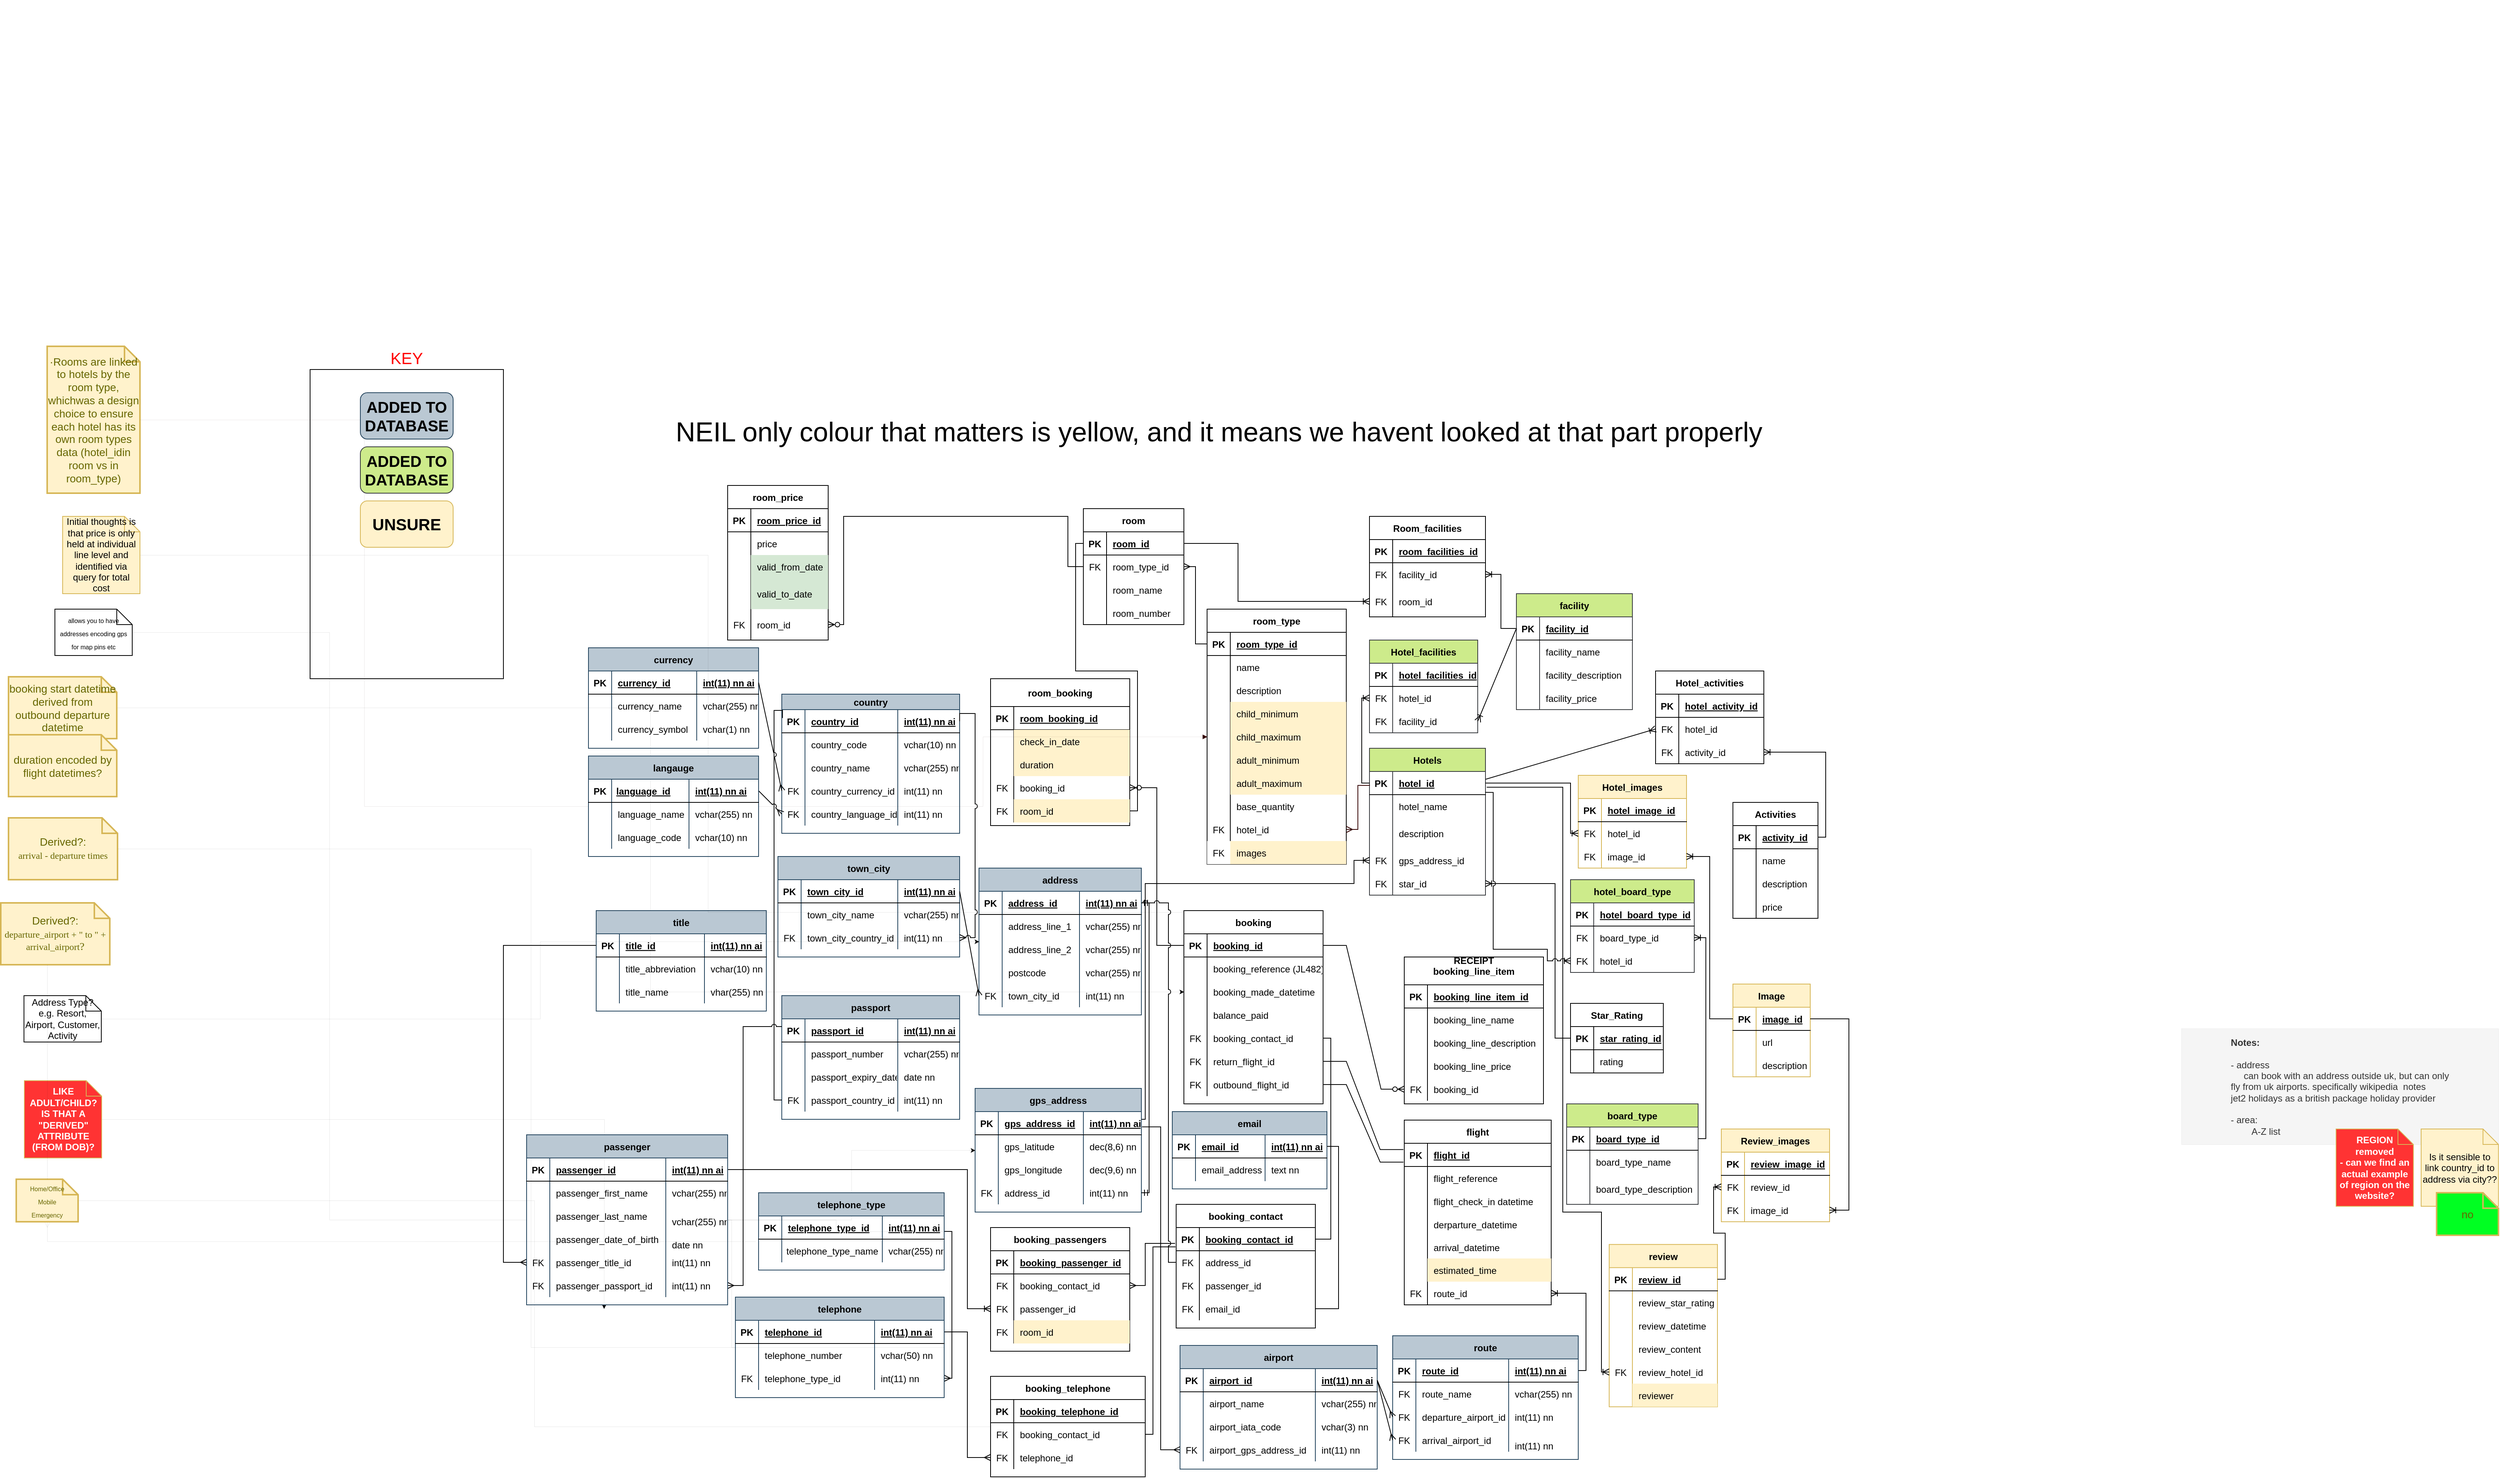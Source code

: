 <mxfile version="20.4.1" type="device"><diagram id="-2yeOfwBITJ53uySHP9W" name="Page-1"><mxGraphModel dx="3155" dy="3630" grid="1" gridSize="10" guides="1" tooltips="1" connect="1" arrows="1" fold="1" page="1" pageScale="1" pageWidth="1200" pageHeight="1920" math="0" shadow="0"><root><mxCell id="0"/><mxCell id="1" parent="0"/><mxCell id="1the9cqELfsIehUIT3sz-108" value="KEY" style="rounded=0;whiteSpace=wrap;html=1;fontSize=21;fontColor=#FF0000;labelPosition=center;verticalLabelPosition=top;align=center;verticalAlign=bottom;" vertex="1" parent="1"><mxGeometry x="580" y="-320" width="250" height="400" as="geometry"/></mxCell><mxCell id="WThsMtTnSutkIoZV56As-1226" value="" style="fontSize=12;html=1;endArrow=ERzeroToMany;endFill=1;rounded=0;exitX=0;exitY=0.5;exitDx=0;exitDy=0;entryX=1;entryY=0.5;entryDx=0;entryDy=0;edgeStyle=orthogonalEdgeStyle;" parent="1" source="WThsMtTnSutkIoZV56As-1159" target="WThsMtTnSutkIoZV56As-1217" edge="1"><mxGeometry width="100" height="100" relative="1" as="geometry"><mxPoint x="1570" y="1215" as="sourcePoint"/><mxPoint x="1670" y="1241" as="targetPoint"/></mxGeometry></mxCell><mxCell id="WThsMtTnSutkIoZV56As-891" value="" style="edgeStyle=orthogonalEdgeStyle;fontSize=12;html=1;endArrow=ERoneToMany;rounded=0;exitX=1;exitY=0.5;exitDx=0;exitDy=0;entryX=1;entryY=0.5;entryDx=0;entryDy=0;" parent="1" source="WThsMtTnSutkIoZV56As-810" target="WThsMtTnSutkIoZV56As-869" edge="1"><mxGeometry width="100" height="100" relative="1" as="geometry"><mxPoint x="2080" y="1507.5" as="sourcePoint"/><mxPoint x="2020" y="1347.5" as="targetPoint"/></mxGeometry></mxCell><mxCell id="WThsMtTnSutkIoZV56As-1356" style="edgeStyle=elbowEdgeStyle;rounded=0;orthogonalLoop=1;jettySize=auto;html=1;strokeWidth=0;fontFamily=Helvetica;fontSize=12;fontColor=#FF3333;fillColor=none;" parent="1" source="WThsMtTnSutkIoZV56As-1353" target="WThsMtTnSutkIoZV56As-1186" edge="1"><mxGeometry relative="1" as="geometry"/></mxCell><mxCell id="WThsMtTnSutkIoZV56As-1353" value="&lt;div&gt;booking start datetime derived from&lt;/div&gt;&lt;div&gt;outbound departure datetime&lt;br&gt;&lt;/div&gt;" style="shape=note;strokeWidth=2;fontSize=14;size=20;whiteSpace=wrap;html=1;fillColor=#fff2cc;strokeColor=#d6b656;fontColor=#666600;fontFamily=Helvetica;" parent="1" vertex="1"><mxGeometry x="190" y="77.5" width="140" height="80" as="geometry"/></mxCell><mxCell id="WThsMtTnSutkIoZV56As-1355" value="duration encoded by flight datetimes?" style="shape=note;strokeWidth=2;fontSize=14;size=20;whiteSpace=wrap;html=1;fillColor=#fff2cc;strokeColor=#d6b656;fontColor=#666600;fontFamily=Helvetica;" parent="1" vertex="1"><mxGeometry x="190" y="152.5" width="140" height="80" as="geometry"/></mxCell><mxCell id="WThsMtTnSutkIoZV56As-2" value="address" style="shape=table;startSize=30;container=1;collapsible=1;childLayout=tableLayout;fixedRows=1;rowLines=0;fontStyle=1;align=center;resizeLast=1;fillColor=#bac8d3;strokeColor=#23445d;" parent="1" vertex="1"><mxGeometry x="1445" y="325" width="210" height="190" as="geometry"/></mxCell><mxCell id="WThsMtTnSutkIoZV56As-3" value="" style="shape=tableRow;horizontal=0;startSize=0;swimlaneHead=0;swimlaneBody=0;fillColor=none;collapsible=0;dropTarget=0;points=[[0,0.5],[1,0.5]];portConstraint=eastwest;top=0;left=0;right=0;bottom=1;" parent="WThsMtTnSutkIoZV56As-2" vertex="1"><mxGeometry y="30" width="210" height="30" as="geometry"/></mxCell><mxCell id="WThsMtTnSutkIoZV56As-4" value="PK" style="shape=partialRectangle;connectable=0;fillColor=none;top=0;left=0;bottom=0;right=0;fontStyle=1;overflow=hidden;" parent="WThsMtTnSutkIoZV56As-3" vertex="1"><mxGeometry width="30" height="30" as="geometry"><mxRectangle width="30" height="30" as="alternateBounds"/></mxGeometry></mxCell><mxCell id="WThsMtTnSutkIoZV56As-5" value="address_id" style="shape=partialRectangle;connectable=0;fillColor=none;top=0;left=0;bottom=0;right=0;align=left;spacingLeft=6;fontStyle=5;overflow=hidden;" parent="WThsMtTnSutkIoZV56As-3" vertex="1"><mxGeometry x="30" width="100" height="30" as="geometry"><mxRectangle width="100" height="30" as="alternateBounds"/></mxGeometry></mxCell><mxCell id="1the9cqELfsIehUIT3sz-120" value="int(11) nn ai" style="shape=partialRectangle;connectable=0;fillColor=none;top=0;left=0;bottom=0;right=0;align=left;spacingLeft=6;fontStyle=5;overflow=hidden;" vertex="1" parent="WThsMtTnSutkIoZV56As-3"><mxGeometry x="130" width="80" height="30" as="geometry"><mxRectangle width="80" height="30" as="alternateBounds"/></mxGeometry></mxCell><mxCell id="WThsMtTnSutkIoZV56As-6" value="" style="shape=tableRow;horizontal=0;startSize=0;swimlaneHead=0;swimlaneBody=0;fillColor=none;collapsible=0;dropTarget=0;points=[[0,0.5],[1,0.5]];portConstraint=eastwest;top=0;left=0;right=0;bottom=0;" parent="WThsMtTnSutkIoZV56As-2" vertex="1"><mxGeometry y="60" width="210" height="30" as="geometry"/></mxCell><mxCell id="WThsMtTnSutkIoZV56As-7" value="" style="shape=partialRectangle;connectable=0;fillColor=none;top=0;left=0;bottom=0;right=0;editable=1;overflow=hidden;" parent="WThsMtTnSutkIoZV56As-6" vertex="1"><mxGeometry width="30" height="30" as="geometry"><mxRectangle width="30" height="30" as="alternateBounds"/></mxGeometry></mxCell><mxCell id="WThsMtTnSutkIoZV56As-8" value="address_line_1" style="shape=partialRectangle;connectable=0;fillColor=none;top=0;left=0;bottom=0;right=0;align=left;spacingLeft=6;overflow=hidden;" parent="WThsMtTnSutkIoZV56As-6" vertex="1"><mxGeometry x="30" width="100" height="30" as="geometry"><mxRectangle width="100" height="30" as="alternateBounds"/></mxGeometry></mxCell><mxCell id="1the9cqELfsIehUIT3sz-121" value="vchar(255) nn" style="shape=partialRectangle;connectable=0;fillColor=none;top=0;left=0;bottom=0;right=0;align=left;spacingLeft=6;overflow=hidden;" vertex="1" parent="WThsMtTnSutkIoZV56As-6"><mxGeometry x="130" width="80" height="30" as="geometry"><mxRectangle width="80" height="30" as="alternateBounds"/></mxGeometry></mxCell><mxCell id="WThsMtTnSutkIoZV56As-9" value="" style="shape=tableRow;horizontal=0;startSize=0;swimlaneHead=0;swimlaneBody=0;fillColor=none;collapsible=0;dropTarget=0;points=[[0,0.5],[1,0.5]];portConstraint=eastwest;top=0;left=0;right=0;bottom=0;" parent="WThsMtTnSutkIoZV56As-2" vertex="1"><mxGeometry y="90" width="210" height="30" as="geometry"/></mxCell><mxCell id="WThsMtTnSutkIoZV56As-10" value="" style="shape=partialRectangle;connectable=0;fillColor=none;top=0;left=0;bottom=0;right=0;editable=1;overflow=hidden;" parent="WThsMtTnSutkIoZV56As-9" vertex="1"><mxGeometry width="30" height="30" as="geometry"><mxRectangle width="30" height="30" as="alternateBounds"/></mxGeometry></mxCell><mxCell id="WThsMtTnSutkIoZV56As-11" value="address_line_2" style="shape=partialRectangle;connectable=0;fillColor=none;top=0;left=0;bottom=0;right=0;align=left;spacingLeft=6;overflow=hidden;" parent="WThsMtTnSutkIoZV56As-9" vertex="1"><mxGeometry x="30" width="100" height="30" as="geometry"><mxRectangle width="100" height="30" as="alternateBounds"/></mxGeometry></mxCell><mxCell id="1the9cqELfsIehUIT3sz-122" value="vchar(255) nn" style="shape=partialRectangle;connectable=0;fillColor=none;top=0;left=0;bottom=0;right=0;align=left;spacingLeft=6;overflow=hidden;" vertex="1" parent="WThsMtTnSutkIoZV56As-9"><mxGeometry x="130" width="80" height="30" as="geometry"><mxRectangle width="80" height="30" as="alternateBounds"/></mxGeometry></mxCell><mxCell id="WThsMtTnSutkIoZV56As-12" value="" style="shape=tableRow;horizontal=0;startSize=0;swimlaneHead=0;swimlaneBody=0;fillColor=none;collapsible=0;dropTarget=0;points=[[0,0.5],[1,0.5]];portConstraint=eastwest;top=0;left=0;right=0;bottom=0;" parent="WThsMtTnSutkIoZV56As-2" vertex="1"><mxGeometry y="120" width="210" height="30" as="geometry"/></mxCell><mxCell id="WThsMtTnSutkIoZV56As-13" value="" style="shape=partialRectangle;connectable=0;fillColor=none;top=0;left=0;bottom=0;right=0;editable=1;overflow=hidden;" parent="WThsMtTnSutkIoZV56As-12" vertex="1"><mxGeometry width="30" height="30" as="geometry"><mxRectangle width="30" height="30" as="alternateBounds"/></mxGeometry></mxCell><mxCell id="WThsMtTnSutkIoZV56As-14" value="postcode" style="shape=partialRectangle;connectable=0;top=0;left=0;bottom=0;right=0;align=left;spacingLeft=6;overflow=hidden;fillColor=none;" parent="WThsMtTnSutkIoZV56As-12" vertex="1"><mxGeometry x="30" width="100" height="30" as="geometry"><mxRectangle width="100" height="30" as="alternateBounds"/></mxGeometry></mxCell><mxCell id="1the9cqELfsIehUIT3sz-123" value="vchar(255) nn" style="shape=partialRectangle;connectable=0;top=0;left=0;bottom=0;right=0;align=left;spacingLeft=6;overflow=hidden;fillColor=none;" vertex="1" parent="WThsMtTnSutkIoZV56As-12"><mxGeometry x="130" width="80" height="30" as="geometry"><mxRectangle width="80" height="30" as="alternateBounds"/></mxGeometry></mxCell><mxCell id="WThsMtTnSutkIoZV56As-1427" value="" style="shape=tableRow;horizontal=0;startSize=0;swimlaneHead=0;swimlaneBody=0;fillColor=none;collapsible=0;dropTarget=0;points=[[0,0.5],[1,0.5]];portConstraint=eastwest;top=0;left=0;right=0;bottom=0;" parent="WThsMtTnSutkIoZV56As-2" vertex="1"><mxGeometry y="150" width="210" height="30" as="geometry"/></mxCell><mxCell id="WThsMtTnSutkIoZV56As-1428" value="FK" style="shape=partialRectangle;connectable=0;fillColor=none;top=0;left=0;bottom=0;right=0;editable=1;overflow=hidden;" parent="WThsMtTnSutkIoZV56As-1427" vertex="1"><mxGeometry width="30" height="30" as="geometry"><mxRectangle width="30" height="30" as="alternateBounds"/></mxGeometry></mxCell><mxCell id="WThsMtTnSutkIoZV56As-1429" value="town_city_id" style="shape=partialRectangle;connectable=0;top=0;left=0;bottom=0;right=0;align=left;spacingLeft=6;overflow=hidden;fillColor=none;" parent="WThsMtTnSutkIoZV56As-1427" vertex="1"><mxGeometry x="30" width="100" height="30" as="geometry"><mxRectangle width="100" height="30" as="alternateBounds"/></mxGeometry></mxCell><mxCell id="1the9cqELfsIehUIT3sz-124" value="int(11) nn" style="shape=partialRectangle;connectable=0;top=0;left=0;bottom=0;right=0;align=left;spacingLeft=6;overflow=hidden;fillColor=none;" vertex="1" parent="WThsMtTnSutkIoZV56As-1427"><mxGeometry x="130" width="80" height="30" as="geometry"><mxRectangle width="80" height="30" as="alternateBounds"/></mxGeometry></mxCell><mxCell id="WThsMtTnSutkIoZV56As-15" value="town_city" style="shape=table;startSize=30;container=1;collapsible=1;childLayout=tableLayout;fixedRows=1;rowLines=0;fontStyle=1;align=center;resizeLast=1;fillColor=#bac8d3;strokeColor=#23445d;" parent="1" vertex="1"><mxGeometry x="1185" y="310" width="235" height="130" as="geometry"/></mxCell><mxCell id="WThsMtTnSutkIoZV56As-16" value="" style="shape=tableRow;horizontal=0;startSize=0;swimlaneHead=0;swimlaneBody=0;fillColor=none;collapsible=0;dropTarget=0;points=[[0,0.5],[1,0.5]];portConstraint=eastwest;top=0;left=0;right=0;bottom=1;" parent="WThsMtTnSutkIoZV56As-15" vertex="1"><mxGeometry y="30" width="235" height="30" as="geometry"/></mxCell><mxCell id="WThsMtTnSutkIoZV56As-17" value="PK" style="shape=partialRectangle;connectable=0;fillColor=none;top=0;left=0;bottom=0;right=0;fontStyle=1;overflow=hidden;" parent="WThsMtTnSutkIoZV56As-16" vertex="1"><mxGeometry width="30" height="30" as="geometry"><mxRectangle width="30" height="30" as="alternateBounds"/></mxGeometry></mxCell><mxCell id="WThsMtTnSutkIoZV56As-18" value="town_city_id" style="shape=partialRectangle;connectable=0;fillColor=none;top=0;left=0;bottom=0;right=0;align=left;spacingLeft=6;fontStyle=5;overflow=hidden;" parent="WThsMtTnSutkIoZV56As-16" vertex="1"><mxGeometry x="30" width="125" height="30" as="geometry"><mxRectangle width="125" height="30" as="alternateBounds"/></mxGeometry></mxCell><mxCell id="1the9cqELfsIehUIT3sz-89" value="int(11) nn ai" style="shape=partialRectangle;connectable=0;fillColor=none;top=0;left=0;bottom=0;right=0;align=left;spacingLeft=6;fontStyle=5;overflow=hidden;" vertex="1" parent="WThsMtTnSutkIoZV56As-16"><mxGeometry x="155" width="80" height="30" as="geometry"><mxRectangle width="80" height="30" as="alternateBounds"/></mxGeometry></mxCell><mxCell id="WThsMtTnSutkIoZV56As-19" value="" style="shape=tableRow;horizontal=0;startSize=0;swimlaneHead=0;swimlaneBody=0;fillColor=none;collapsible=0;dropTarget=0;points=[[0,0.5],[1,0.5]];portConstraint=eastwest;top=0;left=0;right=0;bottom=0;" parent="WThsMtTnSutkIoZV56As-15" vertex="1"><mxGeometry y="60" width="235" height="30" as="geometry"/></mxCell><mxCell id="WThsMtTnSutkIoZV56As-20" value="" style="shape=partialRectangle;connectable=0;fillColor=none;top=0;left=0;bottom=0;right=0;editable=1;overflow=hidden;" parent="WThsMtTnSutkIoZV56As-19" vertex="1"><mxGeometry width="30" height="30" as="geometry"><mxRectangle width="30" height="30" as="alternateBounds"/></mxGeometry></mxCell><mxCell id="WThsMtTnSutkIoZV56As-21" value="town_city_name" style="shape=partialRectangle;connectable=0;fillColor=none;top=0;left=0;bottom=0;right=0;align=left;spacingLeft=6;overflow=hidden;" parent="WThsMtTnSutkIoZV56As-19" vertex="1"><mxGeometry x="30" width="125" height="30" as="geometry"><mxRectangle width="125" height="30" as="alternateBounds"/></mxGeometry></mxCell><mxCell id="1the9cqELfsIehUIT3sz-90" value="vchar(255) nn" style="shape=partialRectangle;connectable=0;fillColor=none;top=0;left=0;bottom=0;right=0;align=left;spacingLeft=6;overflow=hidden;" vertex="1" parent="WThsMtTnSutkIoZV56As-19"><mxGeometry x="155" width="80" height="30" as="geometry"><mxRectangle width="80" height="30" as="alternateBounds"/></mxGeometry></mxCell><mxCell id="WThsMtTnSutkIoZV56As-22" value="" style="shape=tableRow;horizontal=0;startSize=0;swimlaneHead=0;swimlaneBody=0;fillColor=none;collapsible=0;dropTarget=0;points=[[0,0.5],[1,0.5]];portConstraint=eastwest;top=0;left=0;right=0;bottom=0;" parent="WThsMtTnSutkIoZV56As-15" vertex="1"><mxGeometry y="90" width="235" height="30" as="geometry"/></mxCell><mxCell id="WThsMtTnSutkIoZV56As-23" value="FK" style="shape=partialRectangle;connectable=0;fillColor=none;top=0;left=0;bottom=0;right=0;editable=1;overflow=hidden;" parent="WThsMtTnSutkIoZV56As-22" vertex="1"><mxGeometry width="30" height="30" as="geometry"><mxRectangle width="30" height="30" as="alternateBounds"/></mxGeometry></mxCell><mxCell id="WThsMtTnSutkIoZV56As-24" value="town_city_country_id" style="shape=partialRectangle;connectable=0;fillColor=none;top=0;left=0;bottom=0;right=0;align=left;spacingLeft=6;overflow=hidden;" parent="WThsMtTnSutkIoZV56As-22" vertex="1"><mxGeometry x="30" width="125" height="30" as="geometry"><mxRectangle width="125" height="30" as="alternateBounds"/></mxGeometry></mxCell><mxCell id="1the9cqELfsIehUIT3sz-91" value="int(11) nn" style="shape=partialRectangle;connectable=0;fillColor=none;top=0;left=0;bottom=0;right=0;align=left;spacingLeft=6;overflow=hidden;" vertex="1" parent="WThsMtTnSutkIoZV56As-22"><mxGeometry x="155" width="80" height="30" as="geometry"><mxRectangle width="80" height="30" as="alternateBounds"/></mxGeometry></mxCell><mxCell id="WThsMtTnSutkIoZV56As-51" value="country" style="shape=table;startSize=20;container=1;collapsible=1;childLayout=tableLayout;fixedRows=1;rowLines=0;fontStyle=1;align=center;resizeLast=1;fillColor=#bac8d3;strokeColor=#23445d;" parent="1" vertex="1"><mxGeometry x="1190" y="100" width="230" height="180" as="geometry"/></mxCell><mxCell id="WThsMtTnSutkIoZV56As-52" value="" style="shape=tableRow;horizontal=0;startSize=0;swimlaneHead=0;swimlaneBody=0;fillColor=none;collapsible=0;dropTarget=0;points=[[0,0.5],[1,0.5]];portConstraint=eastwest;top=0;left=0;right=0;bottom=1;" parent="WThsMtTnSutkIoZV56As-51" vertex="1"><mxGeometry y="20" width="230" height="30" as="geometry"/></mxCell><mxCell id="WThsMtTnSutkIoZV56As-53" value="PK" style="shape=partialRectangle;connectable=0;fillColor=none;top=0;left=0;bottom=0;right=0;fontStyle=1;overflow=hidden;" parent="WThsMtTnSutkIoZV56As-52" vertex="1"><mxGeometry width="30" height="30" as="geometry"><mxRectangle width="30" height="30" as="alternateBounds"/></mxGeometry></mxCell><mxCell id="WThsMtTnSutkIoZV56As-54" value="country_id" style="shape=partialRectangle;connectable=0;fillColor=none;top=0;left=0;bottom=0;right=0;align=left;spacingLeft=6;fontStyle=5;overflow=hidden;" parent="WThsMtTnSutkIoZV56As-52" vertex="1"><mxGeometry x="30" width="120" height="30" as="geometry"><mxRectangle width="120" height="30" as="alternateBounds"/></mxGeometry></mxCell><mxCell id="1the9cqELfsIehUIT3sz-82" value="int(11) nn ai" style="shape=partialRectangle;connectable=0;fillColor=none;top=0;left=0;bottom=0;right=0;align=left;spacingLeft=6;fontStyle=5;overflow=hidden;" vertex="1" parent="WThsMtTnSutkIoZV56As-52"><mxGeometry x="150" width="80" height="30" as="geometry"><mxRectangle width="80" height="30" as="alternateBounds"/></mxGeometry></mxCell><mxCell id="WThsMtTnSutkIoZV56As-55" value="" style="shape=tableRow;horizontal=0;startSize=0;swimlaneHead=0;swimlaneBody=0;fillColor=none;collapsible=0;dropTarget=0;points=[[0,0.5],[1,0.5]];portConstraint=eastwest;top=0;left=0;right=0;bottom=0;" parent="WThsMtTnSutkIoZV56As-51" vertex="1"><mxGeometry y="50" width="230" height="30" as="geometry"/></mxCell><mxCell id="WThsMtTnSutkIoZV56As-56" value="" style="shape=partialRectangle;connectable=0;fillColor=none;top=0;left=0;bottom=0;right=0;editable=1;overflow=hidden;" parent="WThsMtTnSutkIoZV56As-55" vertex="1"><mxGeometry width="30" height="30" as="geometry"><mxRectangle width="30" height="30" as="alternateBounds"/></mxGeometry></mxCell><mxCell id="WThsMtTnSutkIoZV56As-57" value="country_code" style="shape=partialRectangle;connectable=0;fillColor=none;top=0;left=0;bottom=0;right=0;align=left;spacingLeft=6;overflow=hidden;" parent="WThsMtTnSutkIoZV56As-55" vertex="1"><mxGeometry x="30" width="120" height="30" as="geometry"><mxRectangle width="120" height="30" as="alternateBounds"/></mxGeometry></mxCell><mxCell id="1the9cqELfsIehUIT3sz-83" value="vchar(10) nn" style="shape=partialRectangle;connectable=0;fillColor=none;top=0;left=0;bottom=0;right=0;align=left;spacingLeft=6;overflow=hidden;" vertex="1" parent="WThsMtTnSutkIoZV56As-55"><mxGeometry x="150" width="80" height="30" as="geometry"><mxRectangle width="80" height="30" as="alternateBounds"/></mxGeometry></mxCell><mxCell id="WThsMtTnSutkIoZV56As-58" value="" style="shape=tableRow;horizontal=0;startSize=0;swimlaneHead=0;swimlaneBody=0;fillColor=none;collapsible=0;dropTarget=0;points=[[0,0.5],[1,0.5]];portConstraint=eastwest;top=0;left=0;right=0;bottom=0;" parent="WThsMtTnSutkIoZV56As-51" vertex="1"><mxGeometry y="80" width="230" height="30" as="geometry"/></mxCell><mxCell id="WThsMtTnSutkIoZV56As-59" value="" style="shape=partialRectangle;connectable=0;fillColor=none;top=0;left=0;bottom=0;right=0;editable=1;overflow=hidden;" parent="WThsMtTnSutkIoZV56As-58" vertex="1"><mxGeometry width="30" height="30" as="geometry"><mxRectangle width="30" height="30" as="alternateBounds"/></mxGeometry></mxCell><mxCell id="WThsMtTnSutkIoZV56As-60" value="country_name" style="shape=partialRectangle;connectable=0;fillColor=none;top=0;left=0;bottom=0;right=0;align=left;spacingLeft=6;overflow=hidden;" parent="WThsMtTnSutkIoZV56As-58" vertex="1"><mxGeometry x="30" width="120" height="30" as="geometry"><mxRectangle width="120" height="30" as="alternateBounds"/></mxGeometry></mxCell><mxCell id="1the9cqELfsIehUIT3sz-84" value="vchar(255) nn" style="shape=partialRectangle;connectable=0;fillColor=none;top=0;left=0;bottom=0;right=0;align=left;spacingLeft=6;overflow=hidden;" vertex="1" parent="WThsMtTnSutkIoZV56As-58"><mxGeometry x="150" width="80" height="30" as="geometry"><mxRectangle width="80" height="30" as="alternateBounds"/></mxGeometry></mxCell><mxCell id="WThsMtTnSutkIoZV56As-64" value="" style="shape=tableRow;horizontal=0;startSize=0;swimlaneHead=0;swimlaneBody=0;fillColor=none;collapsible=0;dropTarget=0;points=[[0,0.5],[1,0.5]];portConstraint=eastwest;top=0;left=0;right=0;bottom=0;" parent="WThsMtTnSutkIoZV56As-51" vertex="1"><mxGeometry y="110" width="230" height="30" as="geometry"/></mxCell><mxCell id="WThsMtTnSutkIoZV56As-65" value="FK" style="shape=partialRectangle;connectable=0;fillColor=none;top=0;left=0;bottom=0;right=0;editable=1;overflow=hidden;" parent="WThsMtTnSutkIoZV56As-64" vertex="1"><mxGeometry width="30" height="30" as="geometry"><mxRectangle width="30" height="30" as="alternateBounds"/></mxGeometry></mxCell><mxCell id="WThsMtTnSutkIoZV56As-66" value="country_currency_id" style="shape=partialRectangle;connectable=0;fillColor=none;top=0;left=0;bottom=0;right=0;align=left;spacingLeft=6;overflow=hidden;" parent="WThsMtTnSutkIoZV56As-64" vertex="1"><mxGeometry x="30" width="120" height="30" as="geometry"><mxRectangle width="120" height="30" as="alternateBounds"/></mxGeometry></mxCell><mxCell id="1the9cqELfsIehUIT3sz-85" value="int(11) nn" style="shape=partialRectangle;connectable=0;fillColor=none;top=0;left=0;bottom=0;right=0;align=left;spacingLeft=6;overflow=hidden;" vertex="1" parent="WThsMtTnSutkIoZV56As-64"><mxGeometry x="150" width="80" height="30" as="geometry"><mxRectangle width="80" height="30" as="alternateBounds"/></mxGeometry></mxCell><mxCell id="WThsMtTnSutkIoZV56As-61" value="" style="shape=tableRow;horizontal=0;startSize=0;swimlaneHead=0;swimlaneBody=0;fillColor=none;collapsible=0;dropTarget=0;points=[[0,0.5],[1,0.5]];portConstraint=eastwest;top=0;left=0;right=0;bottom=0;" parent="WThsMtTnSutkIoZV56As-51" vertex="1"><mxGeometry y="140" width="230" height="30" as="geometry"/></mxCell><mxCell id="WThsMtTnSutkIoZV56As-62" value="FK" style="shape=partialRectangle;connectable=0;fillColor=none;top=0;left=0;bottom=0;right=0;editable=1;overflow=hidden;" parent="WThsMtTnSutkIoZV56As-61" vertex="1"><mxGeometry width="30" height="30" as="geometry"><mxRectangle width="30" height="30" as="alternateBounds"/></mxGeometry></mxCell><mxCell id="WThsMtTnSutkIoZV56As-63" value="country_language_id" style="shape=partialRectangle;connectable=0;fillColor=none;top=0;left=0;bottom=0;right=0;align=left;spacingLeft=6;overflow=hidden;" parent="WThsMtTnSutkIoZV56As-61" vertex="1"><mxGeometry x="30" width="120" height="30" as="geometry"><mxRectangle width="120" height="30" as="alternateBounds"/></mxGeometry></mxCell><mxCell id="1the9cqELfsIehUIT3sz-86" value="int(11) nn" style="shape=partialRectangle;connectable=0;fillColor=none;top=0;left=0;bottom=0;right=0;align=left;spacingLeft=6;overflow=hidden;" vertex="1" parent="WThsMtTnSutkIoZV56As-61"><mxGeometry x="150" width="80" height="30" as="geometry"><mxRectangle width="80" height="30" as="alternateBounds"/></mxGeometry></mxCell><mxCell id="WThsMtTnSutkIoZV56As-90" value="&lt;div align=&quot;left&quot;&gt;&lt;b&gt;Notes:&lt;/b&gt;&lt;/div&gt;&lt;br&gt;&lt;div align=&quot;left&quot;&gt;- address&lt;br&gt;&amp;nbsp;&amp;nbsp; &amp;nbsp;&lt;span style=&quot;&quot;&gt;&#9;&lt;/span&gt;can book with an address outside uk, but can only&lt;/div&gt;&lt;div align=&quot;left&quot;&gt;&lt;span style=&quot;&quot;&gt;&#9;&lt;/span&gt;fly from uk airports. specifically wikipedia&amp;nbsp; notes&lt;span style=&quot;&quot;&gt;&lt;/span&gt;&lt;/div&gt;&lt;div align=&quot;left&quot;&gt;&lt;span style=&quot;&quot;&gt;&#9;&lt;/span&gt;jet2 holidays as a british package holiday provider&lt;br&gt;&lt;/div&gt;&lt;div&gt;&lt;br&gt;&lt;/div&gt;&lt;div align=&quot;left&quot;&gt;- area: &lt;br&gt;&lt;/div&gt;&lt;div align=&quot;left&quot;&gt;&lt;span style=&quot;white-space: pre;&quot;&gt;&#9;&lt;/span&gt;A-Z list&lt;/div&gt;" style="rounded=0;whiteSpace=wrap;html=1;strokeWidth=0;fontColor=#333333;fillColor=#f5f5f5;strokeColor=#666666;" parent="1" vertex="1"><mxGeometry x="3000" y="532.5" width="410" height="150" as="geometry"/></mxCell><mxCell id="WThsMtTnSutkIoZV56As-91" value="booking_contact" style="shape=table;startSize=30;container=1;collapsible=1;childLayout=tableLayout;fixedRows=1;rowLines=0;fontStyle=1;align=center;resizeLast=1;" parent="1" vertex="1"><mxGeometry x="1700" y="760" width="180" height="160" as="geometry"/></mxCell><mxCell id="WThsMtTnSutkIoZV56As-92" value="" style="shape=tableRow;horizontal=0;startSize=0;swimlaneHead=0;swimlaneBody=0;fillColor=none;collapsible=0;dropTarget=0;points=[[0,0.5],[1,0.5]];portConstraint=eastwest;top=0;left=0;right=0;bottom=1;" parent="WThsMtTnSutkIoZV56As-91" vertex="1"><mxGeometry y="30" width="180" height="30" as="geometry"/></mxCell><mxCell id="WThsMtTnSutkIoZV56As-93" value="PK" style="shape=partialRectangle;connectable=0;fillColor=none;top=0;left=0;bottom=0;right=0;fontStyle=1;overflow=hidden;" parent="WThsMtTnSutkIoZV56As-92" vertex="1"><mxGeometry width="30" height="30" as="geometry"><mxRectangle width="30" height="30" as="alternateBounds"/></mxGeometry></mxCell><mxCell id="WThsMtTnSutkIoZV56As-94" value="booking_contact_id" style="shape=partialRectangle;connectable=0;fillColor=none;top=0;left=0;bottom=0;right=0;align=left;spacingLeft=6;fontStyle=5;overflow=hidden;" parent="WThsMtTnSutkIoZV56As-92" vertex="1"><mxGeometry x="30" width="150" height="30" as="geometry"><mxRectangle width="150" height="30" as="alternateBounds"/></mxGeometry></mxCell><mxCell id="WThsMtTnSutkIoZV56As-95" value="" style="shape=tableRow;horizontal=0;startSize=0;swimlaneHead=0;swimlaneBody=0;fillColor=none;collapsible=0;dropTarget=0;points=[[0,0.5],[1,0.5]];portConstraint=eastwest;top=0;left=0;right=0;bottom=0;" parent="WThsMtTnSutkIoZV56As-91" vertex="1"><mxGeometry y="60" width="180" height="30" as="geometry"/></mxCell><mxCell id="WThsMtTnSutkIoZV56As-96" value="FK" style="shape=partialRectangle;connectable=0;fillColor=none;top=0;left=0;bottom=0;right=0;editable=1;overflow=hidden;" parent="WThsMtTnSutkIoZV56As-95" vertex="1"><mxGeometry width="30" height="30" as="geometry"><mxRectangle width="30" height="30" as="alternateBounds"/></mxGeometry></mxCell><mxCell id="WThsMtTnSutkIoZV56As-97" value="address_id" style="shape=partialRectangle;connectable=0;fillColor=none;top=0;left=0;bottom=0;right=0;align=left;spacingLeft=6;overflow=hidden;" parent="WThsMtTnSutkIoZV56As-95" vertex="1"><mxGeometry x="30" width="150" height="30" as="geometry"><mxRectangle width="150" height="30" as="alternateBounds"/></mxGeometry></mxCell><mxCell id="WThsMtTnSutkIoZV56As-98" value="" style="shape=tableRow;horizontal=0;startSize=0;swimlaneHead=0;swimlaneBody=0;fillColor=none;collapsible=0;dropTarget=0;points=[[0,0.5],[1,0.5]];portConstraint=eastwest;top=0;left=0;right=0;bottom=0;" parent="WThsMtTnSutkIoZV56As-91" vertex="1"><mxGeometry y="90" width="180" height="30" as="geometry"/></mxCell><mxCell id="WThsMtTnSutkIoZV56As-99" value="FK" style="shape=partialRectangle;connectable=0;fillColor=none;top=0;left=0;bottom=0;right=0;editable=1;overflow=hidden;" parent="WThsMtTnSutkIoZV56As-98" vertex="1"><mxGeometry width="30" height="30" as="geometry"><mxRectangle width="30" height="30" as="alternateBounds"/></mxGeometry></mxCell><mxCell id="WThsMtTnSutkIoZV56As-100" value="passenger_id" style="shape=partialRectangle;connectable=0;fillColor=none;top=0;left=0;bottom=0;right=0;align=left;spacingLeft=6;overflow=hidden;" parent="WThsMtTnSutkIoZV56As-98" vertex="1"><mxGeometry x="30" width="150" height="30" as="geometry"><mxRectangle width="150" height="30" as="alternateBounds"/></mxGeometry></mxCell><mxCell id="WThsMtTnSutkIoZV56As-101" value="" style="shape=tableRow;horizontal=0;startSize=0;swimlaneHead=0;swimlaneBody=0;fillColor=none;collapsible=0;dropTarget=0;points=[[0,0.5],[1,0.5]];portConstraint=eastwest;top=0;left=0;right=0;bottom=0;" parent="WThsMtTnSutkIoZV56As-91" vertex="1"><mxGeometry y="120" width="180" height="30" as="geometry"/></mxCell><mxCell id="WThsMtTnSutkIoZV56As-102" value="FK" style="shape=partialRectangle;connectable=0;fillColor=none;top=0;left=0;bottom=0;right=0;editable=1;overflow=hidden;" parent="WThsMtTnSutkIoZV56As-101" vertex="1"><mxGeometry width="30" height="30" as="geometry"><mxRectangle width="30" height="30" as="alternateBounds"/></mxGeometry></mxCell><mxCell id="WThsMtTnSutkIoZV56As-103" value="email_id" style="shape=partialRectangle;connectable=0;fillColor=none;top=0;left=0;bottom=0;right=0;align=left;spacingLeft=6;overflow=hidden;" parent="WThsMtTnSutkIoZV56As-101" vertex="1"><mxGeometry x="30" width="150" height="30" as="geometry"><mxRectangle width="150" height="30" as="alternateBounds"/></mxGeometry></mxCell><mxCell id="WThsMtTnSutkIoZV56As-126" value="" style="fontSize=12;html=1;endArrow=none;rounded=0;fontColor=#FF0000;exitX=1;exitY=0.5;exitDx=0;exitDy=0;entryX=1;entryY=0.5;entryDx=0;entryDy=0;edgeStyle=orthogonalEdgeStyle;endFill=0;startArrow=ERmany;startFill=0;" parent="1" source="WThsMtTnSutkIoZV56As-87" target="WThsMtTnSutkIoZV56As-119" edge="1"><mxGeometry width="100" height="100" relative="1" as="geometry"><mxPoint x="1070" y="1260" as="sourcePoint"/><mxPoint x="1070" y="1070" as="targetPoint"/><Array as="points"><mxPoint x="1410" y="985"/><mxPoint x="1410" y="795"/></Array></mxGeometry></mxCell><mxCell id="WThsMtTnSutkIoZV56As-127" value="currency" style="shape=table;startSize=30;container=1;collapsible=1;childLayout=tableLayout;fixedRows=1;rowLines=0;fontStyle=1;align=center;resizeLast=1;fillColor=#bac8d3;strokeColor=#23445d;" parent="1" vertex="1"><mxGeometry x="940" y="40" width="220" height="130" as="geometry"/></mxCell><mxCell id="WThsMtTnSutkIoZV56As-128" value="" style="shape=tableRow;horizontal=0;startSize=0;swimlaneHead=0;swimlaneBody=0;fillColor=none;collapsible=0;dropTarget=0;points=[[0,0.5],[1,0.5]];portConstraint=eastwest;top=0;left=0;right=0;bottom=1;" parent="WThsMtTnSutkIoZV56As-127" vertex="1"><mxGeometry y="30" width="220" height="30" as="geometry"/></mxCell><mxCell id="WThsMtTnSutkIoZV56As-129" value="PK" style="shape=partialRectangle;connectable=0;fillColor=none;top=0;left=0;bottom=0;right=0;fontStyle=1;overflow=hidden;" parent="WThsMtTnSutkIoZV56As-128" vertex="1"><mxGeometry width="30" height="30" as="geometry"><mxRectangle width="30" height="30" as="alternateBounds"/></mxGeometry></mxCell><mxCell id="WThsMtTnSutkIoZV56As-130" value="currency_id" style="shape=partialRectangle;connectable=0;fillColor=none;top=0;left=0;bottom=0;right=0;align=left;spacingLeft=6;fontStyle=5;overflow=hidden;" parent="WThsMtTnSutkIoZV56As-128" vertex="1"><mxGeometry x="30" width="110" height="30" as="geometry"><mxRectangle width="110" height="30" as="alternateBounds"/></mxGeometry></mxCell><mxCell id="1the9cqELfsIehUIT3sz-76" value="int(11) nn ai" style="shape=partialRectangle;connectable=0;fillColor=none;top=0;left=0;bottom=0;right=0;align=left;spacingLeft=6;fontStyle=5;overflow=hidden;" vertex="1" parent="WThsMtTnSutkIoZV56As-128"><mxGeometry x="140" width="80" height="30" as="geometry"><mxRectangle width="80" height="30" as="alternateBounds"/></mxGeometry></mxCell><mxCell id="WThsMtTnSutkIoZV56As-131" value="" style="shape=tableRow;horizontal=0;startSize=0;swimlaneHead=0;swimlaneBody=0;fillColor=none;collapsible=0;dropTarget=0;points=[[0,0.5],[1,0.5]];portConstraint=eastwest;top=0;left=0;right=0;bottom=0;" parent="WThsMtTnSutkIoZV56As-127" vertex="1"><mxGeometry y="60" width="220" height="30" as="geometry"/></mxCell><mxCell id="WThsMtTnSutkIoZV56As-132" value="" style="shape=partialRectangle;connectable=0;fillColor=none;top=0;left=0;bottom=0;right=0;editable=1;overflow=hidden;" parent="WThsMtTnSutkIoZV56As-131" vertex="1"><mxGeometry width="30" height="30" as="geometry"><mxRectangle width="30" height="30" as="alternateBounds"/></mxGeometry></mxCell><mxCell id="WThsMtTnSutkIoZV56As-133" value="currency_name" style="shape=partialRectangle;connectable=0;fillColor=none;top=0;left=0;bottom=0;right=0;align=left;spacingLeft=6;overflow=hidden;" parent="WThsMtTnSutkIoZV56As-131" vertex="1"><mxGeometry x="30" width="110" height="30" as="geometry"><mxRectangle width="110" height="30" as="alternateBounds"/></mxGeometry></mxCell><mxCell id="1the9cqELfsIehUIT3sz-77" value="vchar(255) nn" style="shape=partialRectangle;connectable=0;fillColor=none;top=0;left=0;bottom=0;right=0;align=left;spacingLeft=6;overflow=hidden;" vertex="1" parent="WThsMtTnSutkIoZV56As-131"><mxGeometry x="140" width="80" height="30" as="geometry"><mxRectangle width="80" height="30" as="alternateBounds"/></mxGeometry></mxCell><mxCell id="WThsMtTnSutkIoZV56As-134" value="" style="shape=tableRow;horizontal=0;startSize=0;swimlaneHead=0;swimlaneBody=0;fillColor=none;collapsible=0;dropTarget=0;points=[[0,0.5],[1,0.5]];portConstraint=eastwest;top=0;left=0;right=0;bottom=0;" parent="WThsMtTnSutkIoZV56As-127" vertex="1"><mxGeometry y="90" width="220" height="30" as="geometry"/></mxCell><mxCell id="WThsMtTnSutkIoZV56As-135" value="" style="shape=partialRectangle;connectable=0;fillColor=none;top=0;left=0;bottom=0;right=0;editable=1;overflow=hidden;" parent="WThsMtTnSutkIoZV56As-134" vertex="1"><mxGeometry width="30" height="30" as="geometry"><mxRectangle width="30" height="30" as="alternateBounds"/></mxGeometry></mxCell><mxCell id="WThsMtTnSutkIoZV56As-136" value="currency_symbol" style="shape=partialRectangle;connectable=0;fillColor=none;top=0;left=0;bottom=0;right=0;align=left;spacingLeft=6;overflow=hidden;" parent="WThsMtTnSutkIoZV56As-134" vertex="1"><mxGeometry x="30" width="110" height="30" as="geometry"><mxRectangle width="110" height="30" as="alternateBounds"/></mxGeometry></mxCell><mxCell id="1the9cqELfsIehUIT3sz-78" value="vchar(1) nn" style="shape=partialRectangle;connectable=0;fillColor=none;top=0;left=0;bottom=0;right=0;align=left;spacingLeft=6;overflow=hidden;" vertex="1" parent="WThsMtTnSutkIoZV56As-134"><mxGeometry x="140" width="80" height="30" as="geometry"><mxRectangle width="80" height="30" as="alternateBounds"/></mxGeometry></mxCell><mxCell id="WThsMtTnSutkIoZV56As-152" value="" style="fontSize=12;html=1;endArrow=ERmany;rounded=0;fontColor=#FF0000;exitX=1;exitY=0.5;exitDx=0;exitDy=0;entryX=0;entryY=0.5;entryDx=0;entryDy=0;" parent="1" source="WThsMtTnSutkIoZV56As-16" target="WThsMtTnSutkIoZV56As-1427" edge="1"><mxGeometry width="100" height="100" relative="1" as="geometry"><mxPoint x="950" y="475" as="sourcePoint"/><mxPoint x="1210" y="375" as="targetPoint"/></mxGeometry></mxCell><mxCell id="WThsMtTnSutkIoZV56As-155" value="passport" style="shape=table;startSize=30;container=1;collapsible=1;childLayout=tableLayout;fixedRows=1;rowLines=0;fontStyle=1;align=center;resizeLast=1;fillColor=#bac8d3;strokeColor=#23445d;" parent="1" vertex="1"><mxGeometry x="1190" y="490" width="230" height="160" as="geometry"/></mxCell><mxCell id="WThsMtTnSutkIoZV56As-156" value="" style="shape=tableRow;horizontal=0;startSize=0;swimlaneHead=0;swimlaneBody=0;fillColor=none;collapsible=0;dropTarget=0;points=[[0,0.5],[1,0.5]];portConstraint=eastwest;top=0;left=0;right=0;bottom=1;" parent="WThsMtTnSutkIoZV56As-155" vertex="1"><mxGeometry y="30" width="230" height="30" as="geometry"/></mxCell><mxCell id="WThsMtTnSutkIoZV56As-157" value="PK" style="shape=partialRectangle;connectable=0;fillColor=none;top=0;left=0;bottom=0;right=0;fontStyle=1;overflow=hidden;" parent="WThsMtTnSutkIoZV56As-156" vertex="1"><mxGeometry width="30" height="30" as="geometry"><mxRectangle width="30" height="30" as="alternateBounds"/></mxGeometry></mxCell><mxCell id="WThsMtTnSutkIoZV56As-158" value="passport_id" style="shape=partialRectangle;connectable=0;fillColor=none;top=0;left=0;bottom=0;right=0;align=left;spacingLeft=6;fontStyle=5;overflow=hidden;" parent="WThsMtTnSutkIoZV56As-156" vertex="1"><mxGeometry x="30" width="120" height="30" as="geometry"><mxRectangle width="120" height="30" as="alternateBounds"/></mxGeometry></mxCell><mxCell id="1the9cqELfsIehUIT3sz-93" value="int(11) nn ai" style="shape=partialRectangle;connectable=0;fillColor=none;top=0;left=0;bottom=0;right=0;align=left;spacingLeft=6;fontStyle=5;overflow=hidden;" vertex="1" parent="WThsMtTnSutkIoZV56As-156"><mxGeometry x="150" width="80" height="30" as="geometry"><mxRectangle width="80" height="30" as="alternateBounds"/></mxGeometry></mxCell><mxCell id="WThsMtTnSutkIoZV56As-159" value="" style="shape=tableRow;horizontal=0;startSize=0;swimlaneHead=0;swimlaneBody=0;fillColor=none;collapsible=0;dropTarget=0;points=[[0,0.5],[1,0.5]];portConstraint=eastwest;top=0;left=0;right=0;bottom=0;" parent="WThsMtTnSutkIoZV56As-155" vertex="1"><mxGeometry y="60" width="230" height="30" as="geometry"/></mxCell><mxCell id="WThsMtTnSutkIoZV56As-160" value="" style="shape=partialRectangle;connectable=0;fillColor=none;top=0;left=0;bottom=0;right=0;editable=1;overflow=hidden;" parent="WThsMtTnSutkIoZV56As-159" vertex="1"><mxGeometry width="30" height="30" as="geometry"><mxRectangle width="30" height="30" as="alternateBounds"/></mxGeometry></mxCell><mxCell id="WThsMtTnSutkIoZV56As-161" value="passport_number" style="shape=partialRectangle;connectable=0;fillColor=none;top=0;left=0;bottom=0;right=0;align=left;spacingLeft=6;overflow=hidden;" parent="WThsMtTnSutkIoZV56As-159" vertex="1"><mxGeometry x="30" width="120" height="30" as="geometry"><mxRectangle width="120" height="30" as="alternateBounds"/></mxGeometry></mxCell><mxCell id="1the9cqELfsIehUIT3sz-94" value="vchar(255) nn" style="shape=partialRectangle;connectable=0;fillColor=none;top=0;left=0;bottom=0;right=0;align=left;spacingLeft=6;overflow=hidden;" vertex="1" parent="WThsMtTnSutkIoZV56As-159"><mxGeometry x="150" width="80" height="30" as="geometry"><mxRectangle width="80" height="30" as="alternateBounds"/></mxGeometry></mxCell><mxCell id="WThsMtTnSutkIoZV56As-162" value="" style="shape=tableRow;horizontal=0;startSize=0;swimlaneHead=0;swimlaneBody=0;fillColor=none;collapsible=0;dropTarget=0;points=[[0,0.5],[1,0.5]];portConstraint=eastwest;top=0;left=0;right=0;bottom=0;" parent="WThsMtTnSutkIoZV56As-155" vertex="1"><mxGeometry y="90" width="230" height="30" as="geometry"/></mxCell><mxCell id="WThsMtTnSutkIoZV56As-163" value="" style="shape=partialRectangle;connectable=0;fillColor=none;top=0;left=0;bottom=0;right=0;editable=1;overflow=hidden;" parent="WThsMtTnSutkIoZV56As-162" vertex="1"><mxGeometry width="30" height="30" as="geometry"><mxRectangle width="30" height="30" as="alternateBounds"/></mxGeometry></mxCell><mxCell id="WThsMtTnSutkIoZV56As-164" value="passport_expiry_date" style="shape=partialRectangle;connectable=0;fillColor=none;top=0;left=0;bottom=0;right=0;align=left;spacingLeft=6;overflow=hidden;" parent="WThsMtTnSutkIoZV56As-162" vertex="1"><mxGeometry x="30" width="120" height="30" as="geometry"><mxRectangle width="120" height="30" as="alternateBounds"/></mxGeometry></mxCell><mxCell id="1the9cqELfsIehUIT3sz-95" value="date nn" style="shape=partialRectangle;connectable=0;fillColor=none;top=0;left=0;bottom=0;right=0;align=left;spacingLeft=6;overflow=hidden;" vertex="1" parent="WThsMtTnSutkIoZV56As-162"><mxGeometry x="150" width="80" height="30" as="geometry"><mxRectangle width="80" height="30" as="alternateBounds"/></mxGeometry></mxCell><mxCell id="WThsMtTnSutkIoZV56As-165" value="" style="shape=tableRow;horizontal=0;startSize=0;swimlaneHead=0;swimlaneBody=0;fillColor=none;collapsible=0;dropTarget=0;points=[[0,0.5],[1,0.5]];portConstraint=eastwest;top=0;left=0;right=0;bottom=0;" parent="WThsMtTnSutkIoZV56As-155" vertex="1"><mxGeometry y="120" width="230" height="30" as="geometry"/></mxCell><mxCell id="WThsMtTnSutkIoZV56As-166" value="FK" style="shape=partialRectangle;connectable=0;fillColor=none;top=0;left=0;bottom=0;right=0;editable=1;overflow=hidden;" parent="WThsMtTnSutkIoZV56As-165" vertex="1"><mxGeometry width="30" height="30" as="geometry"><mxRectangle width="30" height="30" as="alternateBounds"/></mxGeometry></mxCell><mxCell id="WThsMtTnSutkIoZV56As-167" value="passport_country_id" style="shape=partialRectangle;connectable=0;fillColor=none;top=0;left=0;bottom=0;right=0;align=left;spacingLeft=6;overflow=hidden;" parent="WThsMtTnSutkIoZV56As-165" vertex="1"><mxGeometry x="30" width="120" height="30" as="geometry"><mxRectangle width="120" height="30" as="alternateBounds"/></mxGeometry></mxCell><mxCell id="1the9cqELfsIehUIT3sz-96" value="int(11) nn" style="shape=partialRectangle;connectable=0;fillColor=none;top=0;left=0;bottom=0;right=0;align=left;spacingLeft=6;overflow=hidden;" vertex="1" parent="WThsMtTnSutkIoZV56As-165"><mxGeometry x="150" width="80" height="30" as="geometry"><mxRectangle width="80" height="30" as="alternateBounds"/></mxGeometry></mxCell><mxCell id="WThsMtTnSutkIoZV56As-168" value="" style="endArrow=none;html=1;rounded=0;fontSize=14;fontColor=#000000;exitX=0;exitY=0.5;exitDx=0;exitDy=0;entryX=0.004;entryY=0.362;entryDx=0;entryDy=0;entryPerimeter=0;edgeStyle=orthogonalEdgeStyle;" parent="1" source="WThsMtTnSutkIoZV56As-165" target="WThsMtTnSutkIoZV56As-52" edge="1"><mxGeometry relative="1" as="geometry"><mxPoint x="930" y="670" as="sourcePoint"/><mxPoint x="1090" y="670" as="targetPoint"/><Array as="points"><mxPoint x="1180" y="625"/><mxPoint x="1180" y="121"/></Array></mxGeometry></mxCell><mxCell id="WThsMtTnSutkIoZV56As-169" value="" style="fontSize=12;html=1;endArrow=none;rounded=0;fontColor=#000000;entryX=0;entryY=0.25;entryDx=0;entryDy=0;jumpStyle=arc;exitX=1;exitY=0.5;exitDx=0;exitDy=0;edgeStyle=orthogonalEdgeStyle;endFill=0;startArrow=ERmany;startFill=0;" parent="1" target="WThsMtTnSutkIoZV56As-155" edge="1" source="WThsMtTnSutkIoZV56As-45"><mxGeometry width="100" height="100" relative="1" as="geometry"><mxPoint x="1115" y="1020" as="sourcePoint"/><mxPoint x="1505" y="660" as="targetPoint"/><Array as="points"><mxPoint x="1140" y="865"/><mxPoint x="1140" y="530"/></Array></mxGeometry></mxCell><mxCell id="WThsMtTnSutkIoZV56As-170" value="title" style="shape=table;startSize=30;container=1;collapsible=1;childLayout=tableLayout;fixedRows=1;rowLines=0;fontStyle=1;align=center;resizeLast=1;fillColor=#bac8d3;strokeColor=#23445d;" parent="1" vertex="1"><mxGeometry x="950" y="380" width="220" height="130" as="geometry"/></mxCell><mxCell id="WThsMtTnSutkIoZV56As-171" value="" style="shape=tableRow;horizontal=0;startSize=0;swimlaneHead=0;swimlaneBody=0;fillColor=none;collapsible=0;dropTarget=0;points=[[0,0.5],[1,0.5]];portConstraint=eastwest;top=0;left=0;right=0;bottom=1;" parent="WThsMtTnSutkIoZV56As-170" vertex="1"><mxGeometry y="30" width="220" height="30" as="geometry"/></mxCell><mxCell id="WThsMtTnSutkIoZV56As-172" value="PK" style="shape=partialRectangle;connectable=0;fillColor=none;top=0;left=0;bottom=0;right=0;fontStyle=1;overflow=hidden;" parent="WThsMtTnSutkIoZV56As-171" vertex="1"><mxGeometry width="30" height="30" as="geometry"><mxRectangle width="30" height="30" as="alternateBounds"/></mxGeometry></mxCell><mxCell id="WThsMtTnSutkIoZV56As-173" value="title_id" style="shape=partialRectangle;connectable=0;fillColor=none;top=0;left=0;bottom=0;right=0;align=left;spacingLeft=6;fontStyle=5;overflow=hidden;" parent="WThsMtTnSutkIoZV56As-171" vertex="1"><mxGeometry x="30" width="110" height="30" as="geometry"><mxRectangle width="110" height="30" as="alternateBounds"/></mxGeometry></mxCell><mxCell id="1the9cqELfsIehUIT3sz-79" value="int(11) nn ai" style="shape=partialRectangle;connectable=0;fillColor=none;top=0;left=0;bottom=0;right=0;align=left;spacingLeft=6;fontStyle=5;overflow=hidden;" vertex="1" parent="WThsMtTnSutkIoZV56As-171"><mxGeometry x="140" width="80" height="30" as="geometry"><mxRectangle width="80" height="30" as="alternateBounds"/></mxGeometry></mxCell><mxCell id="WThsMtTnSutkIoZV56As-174" value="" style="shape=tableRow;horizontal=0;startSize=0;swimlaneHead=0;swimlaneBody=0;fillColor=none;collapsible=0;dropTarget=0;points=[[0,0.5],[1,0.5]];portConstraint=eastwest;top=0;left=0;right=0;bottom=0;" parent="WThsMtTnSutkIoZV56As-170" vertex="1"><mxGeometry y="60" width="220" height="30" as="geometry"/></mxCell><mxCell id="WThsMtTnSutkIoZV56As-175" value="" style="shape=partialRectangle;connectable=0;fillColor=none;top=0;left=0;bottom=0;right=0;editable=1;overflow=hidden;" parent="WThsMtTnSutkIoZV56As-174" vertex="1"><mxGeometry width="30" height="30" as="geometry"><mxRectangle width="30" height="30" as="alternateBounds"/></mxGeometry></mxCell><mxCell id="WThsMtTnSutkIoZV56As-176" value="title_abbreviation" style="shape=partialRectangle;connectable=0;fillColor=none;top=0;left=0;bottom=0;right=0;align=left;spacingLeft=6;overflow=hidden;" parent="WThsMtTnSutkIoZV56As-174" vertex="1"><mxGeometry x="30" width="110" height="30" as="geometry"><mxRectangle width="110" height="30" as="alternateBounds"/></mxGeometry></mxCell><mxCell id="1the9cqELfsIehUIT3sz-80" value="vchar(10) nn" style="shape=partialRectangle;connectable=0;fillColor=none;top=0;left=0;bottom=0;right=0;align=left;spacingLeft=6;overflow=hidden;" vertex="1" parent="WThsMtTnSutkIoZV56As-174"><mxGeometry x="140" width="80" height="30" as="geometry"><mxRectangle width="80" height="30" as="alternateBounds"/></mxGeometry></mxCell><mxCell id="WThsMtTnSutkIoZV56As-177" value="" style="shape=tableRow;horizontal=0;startSize=0;swimlaneHead=0;swimlaneBody=0;fillColor=none;collapsible=0;dropTarget=0;points=[[0,0.5],[1,0.5]];portConstraint=eastwest;top=0;left=0;right=0;bottom=0;" parent="WThsMtTnSutkIoZV56As-170" vertex="1"><mxGeometry y="90" width="220" height="30" as="geometry"/></mxCell><mxCell id="WThsMtTnSutkIoZV56As-178" value="" style="shape=partialRectangle;connectable=0;fillColor=none;top=0;left=0;bottom=0;right=0;editable=1;overflow=hidden;" parent="WThsMtTnSutkIoZV56As-177" vertex="1"><mxGeometry width="30" height="30" as="geometry"><mxRectangle width="30" height="30" as="alternateBounds"/></mxGeometry></mxCell><mxCell id="WThsMtTnSutkIoZV56As-179" value="title_name" style="shape=partialRectangle;connectable=0;fillColor=none;top=0;left=0;bottom=0;right=0;align=left;spacingLeft=6;overflow=hidden;" parent="WThsMtTnSutkIoZV56As-177" vertex="1"><mxGeometry x="30" width="110" height="30" as="geometry"><mxRectangle width="110" height="30" as="alternateBounds"/></mxGeometry></mxCell><mxCell id="1the9cqELfsIehUIT3sz-81" value="vhar(255) nn" style="shape=partialRectangle;connectable=0;fillColor=none;top=0;left=0;bottom=0;right=0;align=left;spacingLeft=6;overflow=hidden;" vertex="1" parent="WThsMtTnSutkIoZV56As-177"><mxGeometry x="140" width="80" height="30" as="geometry"><mxRectangle width="80" height="30" as="alternateBounds"/></mxGeometry></mxCell><mxCell id="WThsMtTnSutkIoZV56As-180" value="" style="fontSize=12;html=1;endArrow=none;rounded=0;fontColor=#000000;jumpStyle=arc;exitX=0;exitY=0.5;exitDx=0;exitDy=0;entryX=0;entryY=0.5;entryDx=0;entryDy=0;edgeStyle=orthogonalEdgeStyle;endFill=0;startArrow=ERmany;startFill=0;" parent="1" source="WThsMtTnSutkIoZV56As-30" target="WThsMtTnSutkIoZV56As-171" edge="1"><mxGeometry width="100" height="100" relative="1" as="geometry"><mxPoint x="775" y="1310" as="sourcePoint"/><mxPoint x="875" y="1210" as="targetPoint"/><Array as="points"><mxPoint x="830" y="835"/><mxPoint x="830" y="425"/></Array></mxGeometry></mxCell><mxCell id="WThsMtTnSutkIoZV56As-1350" style="edgeStyle=elbowEdgeStyle;rounded=0;orthogonalLoop=1;jettySize=auto;html=1;strokeWidth=0;fontFamily=Lucida Console;fontSize=12;fontColor=#FF3333;fillColor=none;" parent="1" source="WThsMtTnSutkIoZV56As-181" target="WThsMtTnSutkIoZV56As-2" edge="1"><mxGeometry relative="1" as="geometry"/></mxCell><mxCell id="WThsMtTnSutkIoZV56As-181" value="Address Type? e.g. Resort, Airport, Customer, Activity" style="shape=note;size=20;whiteSpace=wrap;html=1;" parent="1" vertex="1"><mxGeometry x="210" y="490" width="100" height="60" as="geometry"/></mxCell><mxCell id="WThsMtTnSutkIoZV56As-182" value="Is it sensible to link country_id to address via city??" style="shape=note;size=20;whiteSpace=wrap;html=1;fillColor=#fff2cc;strokeColor=#d6b656;" parent="1" vertex="1"><mxGeometry x="3310" y="662.5" width="100" height="100" as="geometry"/></mxCell><mxCell id="WThsMtTnSutkIoZV56As-183" value="no" style="shape=note;strokeWidth=2;fontSize=14;size=20;whiteSpace=wrap;html=1;fillColor=#00FF22;strokeColor=#d6b656;fontColor=#666600;" parent="1" vertex="1"><mxGeometry x="3330" y="745" width="80" height="55" as="geometry"/></mxCell><mxCell id="WThsMtTnSutkIoZV56As-184" value="&lt;div&gt;&lt;b&gt;&lt;font color=&quot;#FFFFFF&quot;&gt;REGION&lt;/font&gt;&lt;/b&gt;&lt;/div&gt;&lt;div&gt;&lt;b&gt;&lt;font color=&quot;#FFFFFF&quot;&gt;removed&lt;/font&gt;&lt;/b&gt;&lt;/div&gt;&lt;div&gt;&lt;b&gt;&lt;font color=&quot;#FFFFFF&quot;&gt;- can we find an actual example of region on the website?&lt;br&gt;&lt;/font&gt;&lt;/b&gt;&lt;/div&gt;" style="shape=note;size=20;whiteSpace=wrap;html=1;fillColor=#FF3333;strokeColor=#d6b656;" parent="1" vertex="1"><mxGeometry x="3200" y="662.5" width="100" height="100" as="geometry"/></mxCell><mxCell id="1the9cqELfsIehUIT3sz-3" style="edgeStyle=orthogonalEdgeStyle;rounded=0;orthogonalLoop=1;jettySize=auto;html=1;entryX=0;entryY=0.5;entryDx=0;entryDy=0;strokeWidth=0;fontColor=#FF0000;endArrow=classic;endFill=1;" edge="1" parent="1" source="WThsMtTnSutkIoZV56As-186"><mxGeometry relative="1" as="geometry"><mxPoint x="960" y="895" as="targetPoint"/></mxGeometry></mxCell><mxCell id="WThsMtTnSutkIoZV56As-186" value="&lt;b&gt;&lt;font color=&quot;#FFFFFF&quot;&gt;LIKE ADULT/CHILD? IS THAT A &quot;DERIVED&quot; ATTRIBUTE (FROM DOB)?&lt;/font&gt;&lt;/b&gt;" style="shape=note;size=20;whiteSpace=wrap;html=1;fillColor=#FF3333;strokeColor=#d6b656;" parent="1" vertex="1"><mxGeometry x="210.5" y="600" width="100" height="100" as="geometry"/></mxCell><mxCell id="WThsMtTnSutkIoZV56As-190" value="email" style="shape=table;startSize=30;container=1;collapsible=1;childLayout=tableLayout;fixedRows=1;rowLines=0;fontStyle=1;align=center;resizeLast=1;fillColor=#bac8d3;strokeColor=#23445d;" parent="1" vertex="1"><mxGeometry x="1695" y="640" width="200" height="100" as="geometry"/></mxCell><mxCell id="WThsMtTnSutkIoZV56As-191" value="" style="shape=tableRow;horizontal=0;startSize=0;swimlaneHead=0;swimlaneBody=0;fillColor=none;collapsible=0;dropTarget=0;points=[[0,0.5],[1,0.5]];portConstraint=eastwest;top=0;left=0;right=0;bottom=1;" parent="WThsMtTnSutkIoZV56As-190" vertex="1"><mxGeometry y="30" width="200" height="30" as="geometry"/></mxCell><mxCell id="WThsMtTnSutkIoZV56As-192" value="PK" style="shape=partialRectangle;connectable=0;fillColor=none;top=0;left=0;bottom=0;right=0;fontStyle=1;overflow=hidden;" parent="WThsMtTnSutkIoZV56As-191" vertex="1"><mxGeometry width="30" height="30" as="geometry"><mxRectangle width="30" height="30" as="alternateBounds"/></mxGeometry></mxCell><mxCell id="WThsMtTnSutkIoZV56As-193" value="email_id" style="shape=partialRectangle;connectable=0;fillColor=none;top=0;left=0;bottom=0;right=0;align=left;spacingLeft=6;fontStyle=5;overflow=hidden;" parent="WThsMtTnSutkIoZV56As-191" vertex="1"><mxGeometry x="30" width="90" height="30" as="geometry"><mxRectangle width="90" height="30" as="alternateBounds"/></mxGeometry></mxCell><mxCell id="1the9cqELfsIehUIT3sz-118" value="int(11) nn ai" style="shape=partialRectangle;connectable=0;fillColor=none;top=0;left=0;bottom=0;right=0;align=left;spacingLeft=6;fontStyle=5;overflow=hidden;" vertex="1" parent="WThsMtTnSutkIoZV56As-191"><mxGeometry x="120" width="80" height="30" as="geometry"><mxRectangle width="80" height="30" as="alternateBounds"/></mxGeometry></mxCell><mxCell id="WThsMtTnSutkIoZV56As-194" value="" style="shape=tableRow;horizontal=0;startSize=0;swimlaneHead=0;swimlaneBody=0;fillColor=none;collapsible=0;dropTarget=0;points=[[0,0.5],[1,0.5]];portConstraint=eastwest;top=0;left=0;right=0;bottom=0;" parent="WThsMtTnSutkIoZV56As-190" vertex="1"><mxGeometry y="60" width="200" height="30" as="geometry"/></mxCell><mxCell id="WThsMtTnSutkIoZV56As-195" value="" style="shape=partialRectangle;connectable=0;fillColor=none;top=0;left=0;bottom=0;right=0;editable=1;overflow=hidden;" parent="WThsMtTnSutkIoZV56As-194" vertex="1"><mxGeometry width="30" height="30" as="geometry"><mxRectangle width="30" height="30" as="alternateBounds"/></mxGeometry></mxCell><mxCell id="WThsMtTnSutkIoZV56As-196" value="email_address" style="shape=partialRectangle;connectable=0;fillColor=none;top=0;left=0;bottom=0;right=0;align=left;spacingLeft=6;overflow=hidden;" parent="WThsMtTnSutkIoZV56As-194" vertex="1"><mxGeometry x="30" width="90" height="30" as="geometry"><mxRectangle width="90" height="30" as="alternateBounds"/></mxGeometry></mxCell><mxCell id="1the9cqELfsIehUIT3sz-119" value="text nn" style="shape=partialRectangle;connectable=0;fillColor=none;top=0;left=0;bottom=0;right=0;align=left;spacingLeft=6;overflow=hidden;" vertex="1" parent="WThsMtTnSutkIoZV56As-194"><mxGeometry x="120" width="80" height="30" as="geometry"><mxRectangle width="80" height="30" as="alternateBounds"/></mxGeometry></mxCell><mxCell id="WThsMtTnSutkIoZV56As-198" value="Hotels" style="shape=table;startSize=30;container=1;collapsible=1;childLayout=tableLayout;fixedRows=1;rowLines=0;fontStyle=1;align=center;resizeLast=1;fillColor=#cdeb8b;strokeColor=#36393d;" parent="1" vertex="1"><mxGeometry x="1950" y="170" width="150" height="190" as="geometry"/></mxCell><mxCell id="WThsMtTnSutkIoZV56As-199" value="" style="shape=partialRectangle;collapsible=0;dropTarget=0;pointerEvents=0;fillColor=none;points=[[0,0.5],[1,0.5]];portConstraint=eastwest;top=0;left=0;right=0;bottom=1;" parent="WThsMtTnSutkIoZV56As-198" vertex="1"><mxGeometry y="30" width="150" height="30" as="geometry"/></mxCell><mxCell id="WThsMtTnSutkIoZV56As-200" value="PK" style="shape=partialRectangle;overflow=hidden;connectable=0;fillColor=none;top=0;left=0;bottom=0;right=0;fontStyle=1;" parent="WThsMtTnSutkIoZV56As-199" vertex="1"><mxGeometry width="30" height="30" as="geometry"><mxRectangle width="30" height="30" as="alternateBounds"/></mxGeometry></mxCell><mxCell id="WThsMtTnSutkIoZV56As-201" value="hotel_id" style="shape=partialRectangle;overflow=hidden;connectable=0;fillColor=none;top=0;left=0;bottom=0;right=0;align=left;spacingLeft=6;fontStyle=5;" parent="WThsMtTnSutkIoZV56As-199" vertex="1"><mxGeometry x="30" width="120" height="30" as="geometry"><mxRectangle width="120" height="30" as="alternateBounds"/></mxGeometry></mxCell><mxCell id="WThsMtTnSutkIoZV56As-202" value="" style="shape=partialRectangle;collapsible=0;dropTarget=0;pointerEvents=0;fillColor=none;points=[[0,0.5],[1,0.5]];portConstraint=eastwest;top=0;left=0;right=0;bottom=0;" parent="WThsMtTnSutkIoZV56As-198" vertex="1"><mxGeometry y="60" width="150" height="30" as="geometry"/></mxCell><mxCell id="WThsMtTnSutkIoZV56As-203" value="" style="shape=partialRectangle;overflow=hidden;connectable=0;fillColor=none;top=0;left=0;bottom=0;right=0;" parent="WThsMtTnSutkIoZV56As-202" vertex="1"><mxGeometry width="30" height="30" as="geometry"><mxRectangle width="30" height="30" as="alternateBounds"/></mxGeometry></mxCell><mxCell id="WThsMtTnSutkIoZV56As-204" value="hotel_name" style="shape=partialRectangle;overflow=hidden;connectable=0;fillColor=none;top=0;left=0;bottom=0;right=0;align=left;spacingLeft=6;" parent="WThsMtTnSutkIoZV56As-202" vertex="1"><mxGeometry x="30" width="120" height="30" as="geometry"><mxRectangle width="120" height="30" as="alternateBounds"/></mxGeometry></mxCell><mxCell id="WThsMtTnSutkIoZV56As-205" value="" style="shape=partialRectangle;collapsible=0;dropTarget=0;pointerEvents=0;fillColor=none;points=[[0,0.5],[1,0.5]];portConstraint=eastwest;top=0;left=0;right=0;bottom=0;" parent="WThsMtTnSutkIoZV56As-198" vertex="1"><mxGeometry y="90" width="150" height="40" as="geometry"/></mxCell><mxCell id="WThsMtTnSutkIoZV56As-206" value="" style="shape=partialRectangle;overflow=hidden;connectable=0;fillColor=none;top=0;left=0;bottom=0;right=0;" parent="WThsMtTnSutkIoZV56As-205" vertex="1"><mxGeometry width="30" height="40" as="geometry"><mxRectangle width="30" height="40" as="alternateBounds"/></mxGeometry></mxCell><mxCell id="WThsMtTnSutkIoZV56As-207" value="description" style="shape=partialRectangle;overflow=hidden;connectable=0;fillColor=none;top=0;left=0;bottom=0;right=0;align=left;spacingLeft=6;" parent="WThsMtTnSutkIoZV56As-205" vertex="1"><mxGeometry x="30" width="120" height="40" as="geometry"><mxRectangle width="120" height="40" as="alternateBounds"/></mxGeometry></mxCell><mxCell id="WThsMtTnSutkIoZV56As-211" value="" style="shape=partialRectangle;collapsible=0;dropTarget=0;pointerEvents=0;fillColor=none;points=[[0,0.5],[1,0.5]];portConstraint=eastwest;top=0;left=0;right=0;bottom=0;" parent="WThsMtTnSutkIoZV56As-198" vertex="1"><mxGeometry y="130" width="150" height="30" as="geometry"/></mxCell><mxCell id="WThsMtTnSutkIoZV56As-212" value="FK" style="shape=partialRectangle;overflow=hidden;connectable=0;fillColor=none;top=0;left=0;bottom=0;right=0;" parent="WThsMtTnSutkIoZV56As-211" vertex="1"><mxGeometry width="30" height="30" as="geometry"><mxRectangle width="30" height="30" as="alternateBounds"/></mxGeometry></mxCell><mxCell id="WThsMtTnSutkIoZV56As-213" value="gps_address_id" style="shape=partialRectangle;overflow=hidden;connectable=0;fillColor=none;top=0;left=0;bottom=0;right=0;align=left;spacingLeft=6;" parent="WThsMtTnSutkIoZV56As-211" vertex="1"><mxGeometry x="30" width="120" height="30" as="geometry"><mxRectangle width="120" height="30" as="alternateBounds"/></mxGeometry></mxCell><mxCell id="WThsMtTnSutkIoZV56As-214" value="" style="shape=partialRectangle;collapsible=0;dropTarget=0;pointerEvents=0;fillColor=none;points=[[0,0.5],[1,0.5]];portConstraint=eastwest;top=0;left=0;right=0;bottom=0;" parent="WThsMtTnSutkIoZV56As-198" vertex="1"><mxGeometry y="160" width="150" height="30" as="geometry"/></mxCell><mxCell id="WThsMtTnSutkIoZV56As-215" value="FK" style="shape=partialRectangle;overflow=hidden;connectable=0;fillColor=none;top=0;left=0;bottom=0;right=0;" parent="WThsMtTnSutkIoZV56As-214" vertex="1"><mxGeometry width="30" height="30" as="geometry"><mxRectangle width="30" height="30" as="alternateBounds"/></mxGeometry></mxCell><mxCell id="WThsMtTnSutkIoZV56As-216" value="star_id" style="shape=partialRectangle;overflow=hidden;connectable=0;fillColor=none;top=0;left=0;bottom=0;right=0;align=left;spacingLeft=6;" parent="WThsMtTnSutkIoZV56As-214" vertex="1"><mxGeometry x="30" width="120" height="30" as="geometry"><mxRectangle width="120" height="30" as="alternateBounds"/></mxGeometry></mxCell><mxCell id="WThsMtTnSutkIoZV56As-288" value="" style="edgeStyle=orthogonalEdgeStyle;fontSize=12;html=1;endArrow=ERoneToMany;rounded=0;entryX=0;entryY=0.5;entryDx=0;entryDy=0;exitX=0.998;exitY=0.333;exitDx=0;exitDy=0;fillColor=#d80073;strokeColor=#000000;strokeWidth=1;exitPerimeter=0;" parent="1" source="WThsMtTnSutkIoZV56As-975" target="WThsMtTnSutkIoZV56As-211" edge="1"><mxGeometry width="100" height="100" relative="1" as="geometry"><mxPoint x="2050" y="-45" as="sourcePoint"/><mxPoint x="2430" y="560" as="targetPoint"/><Array as="points"><mxPoint x="1660" y="650"/><mxPoint x="1660" y="345"/><mxPoint x="1930" y="345"/><mxPoint x="1930" y="315"/></Array></mxGeometry></mxCell><mxCell id="WThsMtTnSutkIoZV56As-289" value="review" style="shape=table;startSize=30;container=1;collapsible=1;childLayout=tableLayout;fixedRows=1;rowLines=0;fontStyle=1;align=center;resizeLast=1;fillColor=#fff2cc;strokeColor=#d6b656;fontColor=#000000;" parent="1" vertex="1"><mxGeometry x="2260" y="811.88" width="140" height="210" as="geometry"/></mxCell><mxCell id="WThsMtTnSutkIoZV56As-290" value="" style="shape=partialRectangle;collapsible=0;dropTarget=0;pointerEvents=0;fillColor=none;points=[[0,0.5],[1,0.5]];portConstraint=eastwest;top=0;left=0;right=0;bottom=1;" parent="WThsMtTnSutkIoZV56As-289" vertex="1"><mxGeometry y="30" width="140" height="30" as="geometry"/></mxCell><mxCell id="WThsMtTnSutkIoZV56As-291" value="PK" style="shape=partialRectangle;overflow=hidden;connectable=0;fillColor=none;top=0;left=0;bottom=0;right=0;fontStyle=1;" parent="WThsMtTnSutkIoZV56As-290" vertex="1"><mxGeometry width="30" height="30" as="geometry"><mxRectangle width="30" height="30" as="alternateBounds"/></mxGeometry></mxCell><mxCell id="WThsMtTnSutkIoZV56As-292" value="review_id" style="shape=partialRectangle;overflow=hidden;connectable=0;fillColor=none;top=0;left=0;bottom=0;right=0;align=left;spacingLeft=6;fontStyle=5;" parent="WThsMtTnSutkIoZV56As-290" vertex="1"><mxGeometry x="30" width="110" height="30" as="geometry"><mxRectangle width="110" height="30" as="alternateBounds"/></mxGeometry></mxCell><mxCell id="WThsMtTnSutkIoZV56As-293" value="" style="shape=partialRectangle;collapsible=0;dropTarget=0;pointerEvents=0;fillColor=none;points=[[0,0.5],[1,0.5]];portConstraint=eastwest;top=0;left=0;right=0;bottom=0;" parent="WThsMtTnSutkIoZV56As-289" vertex="1"><mxGeometry y="60" width="140" height="30" as="geometry"/></mxCell><mxCell id="WThsMtTnSutkIoZV56As-294" value="" style="shape=partialRectangle;overflow=hidden;connectable=0;fillColor=none;top=0;left=0;bottom=0;right=0;" parent="WThsMtTnSutkIoZV56As-293" vertex="1"><mxGeometry width="30" height="30" as="geometry"><mxRectangle width="30" height="30" as="alternateBounds"/></mxGeometry></mxCell><mxCell id="WThsMtTnSutkIoZV56As-295" value="review_star_rating" style="shape=partialRectangle;overflow=hidden;connectable=0;fillColor=none;top=0;left=0;bottom=0;right=0;align=left;spacingLeft=6;" parent="WThsMtTnSutkIoZV56As-293" vertex="1"><mxGeometry x="30" width="110" height="30" as="geometry"><mxRectangle width="110" height="30" as="alternateBounds"/></mxGeometry></mxCell><mxCell id="WThsMtTnSutkIoZV56As-299" value="" style="shape=partialRectangle;collapsible=0;dropTarget=0;pointerEvents=0;fillColor=none;points=[[0,0.5],[1,0.5]];portConstraint=eastwest;top=0;left=0;right=0;bottom=0;" parent="WThsMtTnSutkIoZV56As-289" vertex="1"><mxGeometry y="90" width="140" height="30" as="geometry"/></mxCell><mxCell id="WThsMtTnSutkIoZV56As-300" value="" style="shape=partialRectangle;overflow=hidden;connectable=0;fillColor=none;top=0;left=0;bottom=0;right=0;" parent="WThsMtTnSutkIoZV56As-299" vertex="1"><mxGeometry width="30" height="30" as="geometry"><mxRectangle width="30" height="30" as="alternateBounds"/></mxGeometry></mxCell><mxCell id="WThsMtTnSutkIoZV56As-301" value="review_datetime" style="shape=partialRectangle;overflow=hidden;connectable=0;fillColor=none;top=0;left=0;bottom=0;right=0;align=left;spacingLeft=6;" parent="WThsMtTnSutkIoZV56As-299" vertex="1"><mxGeometry x="30" width="110" height="30" as="geometry"><mxRectangle width="110" height="30" as="alternateBounds"/></mxGeometry></mxCell><mxCell id="WThsMtTnSutkIoZV56As-302" value="" style="shape=partialRectangle;collapsible=0;dropTarget=0;pointerEvents=0;fillColor=none;points=[[0,0.5],[1,0.5]];portConstraint=eastwest;top=0;left=0;right=0;bottom=0;" parent="WThsMtTnSutkIoZV56As-289" vertex="1"><mxGeometry y="120" width="140" height="30" as="geometry"/></mxCell><mxCell id="WThsMtTnSutkIoZV56As-303" value="" style="shape=partialRectangle;overflow=hidden;connectable=0;fillColor=none;top=0;left=0;bottom=0;right=0;" parent="WThsMtTnSutkIoZV56As-302" vertex="1"><mxGeometry width="30" height="30" as="geometry"><mxRectangle width="30" height="30" as="alternateBounds"/></mxGeometry></mxCell><mxCell id="WThsMtTnSutkIoZV56As-304" value="review_content" style="shape=partialRectangle;overflow=hidden;connectable=0;fillColor=none;top=0;left=0;bottom=0;right=0;align=left;spacingLeft=6;" parent="WThsMtTnSutkIoZV56As-302" vertex="1"><mxGeometry x="30" width="110" height="30" as="geometry"><mxRectangle width="110" height="30" as="alternateBounds"/></mxGeometry></mxCell><mxCell id="WThsMtTnSutkIoZV56As-305" value="" style="shape=partialRectangle;collapsible=0;dropTarget=0;pointerEvents=0;fillColor=none;points=[[0,0.5],[1,0.5]];portConstraint=eastwest;top=0;left=0;right=0;bottom=0;" parent="WThsMtTnSutkIoZV56As-289" vertex="1"><mxGeometry y="150" width="140" height="30" as="geometry"/></mxCell><mxCell id="WThsMtTnSutkIoZV56As-306" value="FK" style="shape=partialRectangle;overflow=hidden;connectable=0;fillColor=none;top=0;left=0;bottom=0;right=0;" parent="WThsMtTnSutkIoZV56As-305" vertex="1"><mxGeometry width="30" height="30" as="geometry"><mxRectangle width="30" height="30" as="alternateBounds"/></mxGeometry></mxCell><mxCell id="WThsMtTnSutkIoZV56As-307" value="review_hotel_id" style="shape=partialRectangle;overflow=hidden;connectable=0;fillColor=none;top=0;left=0;bottom=0;right=0;align=left;spacingLeft=6;" parent="WThsMtTnSutkIoZV56As-305" vertex="1"><mxGeometry x="30" width="110" height="30" as="geometry"><mxRectangle width="110" height="30" as="alternateBounds"/></mxGeometry></mxCell><mxCell id="WThsMtTnSutkIoZV56As-296" value="" style="shape=partialRectangle;collapsible=0;dropTarget=0;pointerEvents=0;fillColor=none;points=[[0,0.5],[1,0.5]];portConstraint=eastwest;top=0;left=0;right=0;bottom=0;" parent="WThsMtTnSutkIoZV56As-289" vertex="1"><mxGeometry y="180" width="140" height="30" as="geometry"/></mxCell><mxCell id="WThsMtTnSutkIoZV56As-297" value="" style="shape=partialRectangle;overflow=hidden;connectable=0;fillColor=none;top=0;left=0;bottom=0;right=0;" parent="WThsMtTnSutkIoZV56As-296" vertex="1"><mxGeometry width="30" height="30" as="geometry"><mxRectangle width="30" height="30" as="alternateBounds"/></mxGeometry></mxCell><mxCell id="WThsMtTnSutkIoZV56As-298" value="reviewer" style="shape=partialRectangle;overflow=hidden;connectable=0;fillColor=#fff2cc;top=0;left=0;bottom=0;right=0;align=left;spacingLeft=6;strokeColor=#d6b656;" parent="WThsMtTnSutkIoZV56As-296" vertex="1"><mxGeometry x="30" width="110" height="30" as="geometry"><mxRectangle width="110" height="30" as="alternateBounds"/></mxGeometry></mxCell><mxCell id="WThsMtTnSutkIoZV56As-308" value="" style="fontSize=12;html=1;endArrow=ERoneToMany;rounded=0;entryX=0;entryY=0.5;entryDx=0;entryDy=0;exitX=1.001;exitY=0.337;exitDx=0;exitDy=0;exitPerimeter=0;jumpStyle=arc;" parent="1" source="WThsMtTnSutkIoZV56As-199" target="WThsMtTnSutkIoZV56As-313" edge="1"><mxGeometry width="100" height="100" relative="1" as="geometry"><mxPoint x="3040" y="370" as="sourcePoint"/><mxPoint x="3150" y="600" as="targetPoint"/></mxGeometry></mxCell><mxCell id="WThsMtTnSutkIoZV56As-309" value="Hotel_activities" style="shape=table;startSize=30;container=1;collapsible=1;childLayout=tableLayout;fixedRows=1;rowLines=0;fontStyle=1;align=center;resizeLast=1;" parent="1" vertex="1"><mxGeometry x="2320" y="70" width="140" height="120" as="geometry"/></mxCell><mxCell id="WThsMtTnSutkIoZV56As-310" value="" style="shape=partialRectangle;collapsible=0;dropTarget=0;pointerEvents=0;fillColor=none;points=[[0,0.5],[1,0.5]];portConstraint=eastwest;top=0;left=0;right=0;bottom=1;" parent="WThsMtTnSutkIoZV56As-309" vertex="1"><mxGeometry y="30" width="140" height="30" as="geometry"/></mxCell><mxCell id="WThsMtTnSutkIoZV56As-311" value="PK" style="shape=partialRectangle;overflow=hidden;connectable=0;fillColor=none;top=0;left=0;bottom=0;right=0;fontStyle=1;" parent="WThsMtTnSutkIoZV56As-310" vertex="1"><mxGeometry width="30" height="30" as="geometry"><mxRectangle width="30" height="30" as="alternateBounds"/></mxGeometry></mxCell><mxCell id="WThsMtTnSutkIoZV56As-312" value="hotel_activity_id" style="shape=partialRectangle;overflow=hidden;connectable=0;fillColor=none;top=0;left=0;bottom=0;right=0;align=left;spacingLeft=6;fontStyle=5;" parent="WThsMtTnSutkIoZV56As-310" vertex="1"><mxGeometry x="30" width="110" height="30" as="geometry"><mxRectangle width="110" height="30" as="alternateBounds"/></mxGeometry></mxCell><mxCell id="WThsMtTnSutkIoZV56As-313" value="" style="shape=partialRectangle;collapsible=0;dropTarget=0;pointerEvents=0;fillColor=none;points=[[0,0.5],[1,0.5]];portConstraint=eastwest;top=0;left=0;right=0;bottom=0;" parent="WThsMtTnSutkIoZV56As-309" vertex="1"><mxGeometry y="60" width="140" height="30" as="geometry"/></mxCell><mxCell id="WThsMtTnSutkIoZV56As-314" value="FK" style="shape=partialRectangle;overflow=hidden;connectable=0;fillColor=none;top=0;left=0;bottom=0;right=0;" parent="WThsMtTnSutkIoZV56As-313" vertex="1"><mxGeometry width="30" height="30" as="geometry"><mxRectangle width="30" height="30" as="alternateBounds"/></mxGeometry></mxCell><mxCell id="WThsMtTnSutkIoZV56As-315" value="hotel_id" style="shape=partialRectangle;overflow=hidden;connectable=0;fillColor=none;top=0;left=0;bottom=0;right=0;align=left;spacingLeft=6;" parent="WThsMtTnSutkIoZV56As-313" vertex="1"><mxGeometry x="30" width="110" height="30" as="geometry"><mxRectangle width="110" height="30" as="alternateBounds"/></mxGeometry></mxCell><mxCell id="WThsMtTnSutkIoZV56As-316" value="" style="shape=partialRectangle;collapsible=0;dropTarget=0;pointerEvents=0;fillColor=none;points=[[0,0.5],[1,0.5]];portConstraint=eastwest;top=0;left=0;right=0;bottom=0;" parent="WThsMtTnSutkIoZV56As-309" vertex="1"><mxGeometry y="90" width="140" height="30" as="geometry"/></mxCell><mxCell id="WThsMtTnSutkIoZV56As-317" value="FK" style="shape=partialRectangle;overflow=hidden;connectable=0;fillColor=none;top=0;left=0;bottom=0;right=0;" parent="WThsMtTnSutkIoZV56As-316" vertex="1"><mxGeometry width="30" height="30" as="geometry"><mxRectangle width="30" height="30" as="alternateBounds"/></mxGeometry></mxCell><mxCell id="WThsMtTnSutkIoZV56As-318" value="activity_id" style="shape=partialRectangle;overflow=hidden;connectable=0;fillColor=none;top=0;left=0;bottom=0;right=0;align=left;spacingLeft=6;" parent="WThsMtTnSutkIoZV56As-316" vertex="1"><mxGeometry x="30" width="110" height="30" as="geometry"><mxRectangle width="110" height="30" as="alternateBounds"/></mxGeometry></mxCell><mxCell id="WThsMtTnSutkIoZV56As-319" value="facility" style="shape=table;startSize=30;container=1;collapsible=1;childLayout=tableLayout;fixedRows=1;rowLines=0;fontStyle=1;align=center;resizeLast=1;fillColor=#cdeb8b;strokeColor=#36393d;" parent="1" vertex="1"><mxGeometry x="2140" y="-30" width="150" height="150" as="geometry"/></mxCell><mxCell id="WThsMtTnSutkIoZV56As-320" value="" style="shape=partialRectangle;collapsible=0;dropTarget=0;pointerEvents=0;fillColor=none;points=[[0,0.5],[1,0.5]];portConstraint=eastwest;top=0;left=0;right=0;bottom=1;" parent="WThsMtTnSutkIoZV56As-319" vertex="1"><mxGeometry y="30" width="150" height="30" as="geometry"/></mxCell><mxCell id="WThsMtTnSutkIoZV56As-321" value="PK" style="shape=partialRectangle;overflow=hidden;connectable=0;fillColor=none;top=0;left=0;bottom=0;right=0;fontStyle=1;" parent="WThsMtTnSutkIoZV56As-320" vertex="1"><mxGeometry width="30" height="30" as="geometry"><mxRectangle width="30" height="30" as="alternateBounds"/></mxGeometry></mxCell><mxCell id="WThsMtTnSutkIoZV56As-322" value="facility_id" style="shape=partialRectangle;overflow=hidden;connectable=0;fillColor=none;top=0;left=0;bottom=0;right=0;align=left;spacingLeft=6;fontStyle=5;" parent="WThsMtTnSutkIoZV56As-320" vertex="1"><mxGeometry x="30" width="120" height="30" as="geometry"><mxRectangle width="120" height="30" as="alternateBounds"/></mxGeometry></mxCell><mxCell id="WThsMtTnSutkIoZV56As-323" value="" style="shape=partialRectangle;collapsible=0;dropTarget=0;pointerEvents=0;fillColor=none;points=[[0,0.5],[1,0.5]];portConstraint=eastwest;top=0;left=0;right=0;bottom=0;" parent="WThsMtTnSutkIoZV56As-319" vertex="1"><mxGeometry y="60" width="150" height="30" as="geometry"/></mxCell><mxCell id="WThsMtTnSutkIoZV56As-324" value="" style="shape=partialRectangle;overflow=hidden;connectable=0;fillColor=none;top=0;left=0;bottom=0;right=0;" parent="WThsMtTnSutkIoZV56As-323" vertex="1"><mxGeometry width="30" height="30" as="geometry"><mxRectangle width="30" height="30" as="alternateBounds"/></mxGeometry></mxCell><mxCell id="WThsMtTnSutkIoZV56As-325" value="facility_name" style="shape=partialRectangle;overflow=hidden;connectable=0;fillColor=none;top=0;left=0;bottom=0;right=0;align=left;spacingLeft=6;" parent="WThsMtTnSutkIoZV56As-323" vertex="1"><mxGeometry x="30" width="120" height="30" as="geometry"><mxRectangle width="120" height="30" as="alternateBounds"/></mxGeometry></mxCell><mxCell id="WThsMtTnSutkIoZV56As-326" value="" style="shape=partialRectangle;collapsible=0;dropTarget=0;pointerEvents=0;fillColor=none;points=[[0,0.5],[1,0.5]];portConstraint=eastwest;top=0;left=0;right=0;bottom=0;" parent="WThsMtTnSutkIoZV56As-319" vertex="1"><mxGeometry y="90" width="150" height="30" as="geometry"/></mxCell><mxCell id="WThsMtTnSutkIoZV56As-327" value="" style="shape=partialRectangle;overflow=hidden;connectable=0;fillColor=none;top=0;left=0;bottom=0;right=0;" parent="WThsMtTnSutkIoZV56As-326" vertex="1"><mxGeometry width="30" height="30" as="geometry"><mxRectangle width="30" height="30" as="alternateBounds"/></mxGeometry></mxCell><mxCell id="WThsMtTnSutkIoZV56As-328" value="facility_description" style="shape=partialRectangle;overflow=hidden;connectable=0;fillColor=none;top=0;left=0;bottom=0;right=0;align=left;spacingLeft=6;" parent="WThsMtTnSutkIoZV56As-326" vertex="1"><mxGeometry x="30" width="120" height="30" as="geometry"><mxRectangle width="120" height="30" as="alternateBounds"/></mxGeometry></mxCell><mxCell id="WThsMtTnSutkIoZV56As-329" value="" style="shape=partialRectangle;collapsible=0;dropTarget=0;pointerEvents=0;fillColor=none;points=[[0,0.5],[1,0.5]];portConstraint=eastwest;top=0;left=0;right=0;bottom=0;" parent="WThsMtTnSutkIoZV56As-319" vertex="1"><mxGeometry y="120" width="150" height="30" as="geometry"/></mxCell><mxCell id="WThsMtTnSutkIoZV56As-330" value="" style="shape=partialRectangle;overflow=hidden;connectable=0;fillColor=none;top=0;left=0;bottom=0;right=0;" parent="WThsMtTnSutkIoZV56As-329" vertex="1"><mxGeometry width="30" height="30" as="geometry"><mxRectangle width="30" height="30" as="alternateBounds"/></mxGeometry></mxCell><mxCell id="WThsMtTnSutkIoZV56As-331" value="facility_price" style="shape=partialRectangle;overflow=hidden;connectable=0;fillColor=none;top=0;left=0;bottom=0;right=0;align=left;spacingLeft=6;" parent="WThsMtTnSutkIoZV56As-329" vertex="1"><mxGeometry x="30" width="120" height="30" as="geometry"><mxRectangle width="120" height="30" as="alternateBounds"/></mxGeometry></mxCell><mxCell id="WThsMtTnSutkIoZV56As-332" value="Image" style="shape=table;startSize=30;container=1;collapsible=1;childLayout=tableLayout;fixedRows=1;rowLines=0;fontStyle=1;align=center;resizeLast=1;fillColor=#fff2cc;strokeColor=#d6b656;" parent="1" vertex="1"><mxGeometry x="2420" y="475" width="100" height="120" as="geometry"/></mxCell><mxCell id="WThsMtTnSutkIoZV56As-333" value="" style="shape=partialRectangle;collapsible=0;dropTarget=0;pointerEvents=0;fillColor=none;points=[[0,0.5],[1,0.5]];portConstraint=eastwest;top=0;left=0;right=0;bottom=1;" parent="WThsMtTnSutkIoZV56As-332" vertex="1"><mxGeometry y="30" width="100" height="30" as="geometry"/></mxCell><mxCell id="WThsMtTnSutkIoZV56As-334" value="PK" style="shape=partialRectangle;overflow=hidden;connectable=0;fillColor=none;top=0;left=0;bottom=0;right=0;fontStyle=1;" parent="WThsMtTnSutkIoZV56As-333" vertex="1"><mxGeometry width="30" height="30" as="geometry"><mxRectangle width="30" height="30" as="alternateBounds"/></mxGeometry></mxCell><mxCell id="WThsMtTnSutkIoZV56As-335" value="image_id" style="shape=partialRectangle;overflow=hidden;connectable=0;fillColor=none;top=0;left=0;bottom=0;right=0;align=left;spacingLeft=6;fontStyle=5;" parent="WThsMtTnSutkIoZV56As-333" vertex="1"><mxGeometry x="30" width="70" height="30" as="geometry"><mxRectangle width="70" height="30" as="alternateBounds"/></mxGeometry></mxCell><mxCell id="WThsMtTnSutkIoZV56As-336" value="" style="shape=partialRectangle;collapsible=0;dropTarget=0;pointerEvents=0;fillColor=none;points=[[0,0.5],[1,0.5]];portConstraint=eastwest;top=0;left=0;right=0;bottom=0;" parent="WThsMtTnSutkIoZV56As-332" vertex="1"><mxGeometry y="60" width="100" height="30" as="geometry"/></mxCell><mxCell id="WThsMtTnSutkIoZV56As-337" value="" style="shape=partialRectangle;overflow=hidden;connectable=0;fillColor=none;top=0;left=0;bottom=0;right=0;" parent="WThsMtTnSutkIoZV56As-336" vertex="1"><mxGeometry width="30" height="30" as="geometry"><mxRectangle width="30" height="30" as="alternateBounds"/></mxGeometry></mxCell><mxCell id="WThsMtTnSutkIoZV56As-338" value="url" style="shape=partialRectangle;overflow=hidden;connectable=0;fillColor=none;top=0;left=0;bottom=0;right=0;align=left;spacingLeft=6;" parent="WThsMtTnSutkIoZV56As-336" vertex="1"><mxGeometry x="30" width="70" height="30" as="geometry"><mxRectangle width="70" height="30" as="alternateBounds"/></mxGeometry></mxCell><mxCell id="WThsMtTnSutkIoZV56As-339" value="" style="shape=partialRectangle;collapsible=0;dropTarget=0;pointerEvents=0;fillColor=none;points=[[0,0.5],[1,0.5]];portConstraint=eastwest;top=0;left=0;right=0;bottom=0;" parent="WThsMtTnSutkIoZV56As-332" vertex="1"><mxGeometry y="90" width="100" height="30" as="geometry"/></mxCell><mxCell id="WThsMtTnSutkIoZV56As-340" value="" style="shape=partialRectangle;overflow=hidden;connectable=0;fillColor=none;top=0;left=0;bottom=0;right=0;" parent="WThsMtTnSutkIoZV56As-339" vertex="1"><mxGeometry width="30" height="30" as="geometry"><mxRectangle width="30" height="30" as="alternateBounds"/></mxGeometry></mxCell><mxCell id="WThsMtTnSutkIoZV56As-341" value="description" style="shape=partialRectangle;overflow=hidden;connectable=0;fillColor=none;top=0;left=0;bottom=0;right=0;align=left;spacingLeft=6;" parent="WThsMtTnSutkIoZV56As-339" vertex="1"><mxGeometry x="30" width="70" height="30" as="geometry"><mxRectangle width="70" height="30" as="alternateBounds"/></mxGeometry></mxCell><mxCell id="WThsMtTnSutkIoZV56As-342" value="Hotel_facilities" style="shape=table;startSize=30;container=1;collapsible=1;childLayout=tableLayout;fixedRows=1;rowLines=0;fontStyle=1;align=center;resizeLast=1;fillColor=#cdeb8b;strokeColor=#36393d;" parent="1" vertex="1"><mxGeometry x="1950" y="30" width="140" height="120" as="geometry"/></mxCell><mxCell id="WThsMtTnSutkIoZV56As-343" value="" style="shape=partialRectangle;collapsible=0;dropTarget=0;pointerEvents=0;fillColor=none;points=[[0,0.5],[1,0.5]];portConstraint=eastwest;top=0;left=0;right=0;bottom=1;" parent="WThsMtTnSutkIoZV56As-342" vertex="1"><mxGeometry y="30" width="140" height="30" as="geometry"/></mxCell><mxCell id="WThsMtTnSutkIoZV56As-344" value="PK" style="shape=partialRectangle;overflow=hidden;connectable=0;fillColor=none;top=0;left=0;bottom=0;right=0;fontStyle=1;" parent="WThsMtTnSutkIoZV56As-343" vertex="1"><mxGeometry width="30" height="30" as="geometry"><mxRectangle width="30" height="30" as="alternateBounds"/></mxGeometry></mxCell><mxCell id="WThsMtTnSutkIoZV56As-345" value="hotel_facilities_id" style="shape=partialRectangle;overflow=hidden;connectable=0;fillColor=none;top=0;left=0;bottom=0;right=0;align=left;spacingLeft=6;fontStyle=5;" parent="WThsMtTnSutkIoZV56As-343" vertex="1"><mxGeometry x="30" width="110" height="30" as="geometry"><mxRectangle width="110" height="30" as="alternateBounds"/></mxGeometry></mxCell><mxCell id="WThsMtTnSutkIoZV56As-346" value="" style="shape=partialRectangle;collapsible=0;dropTarget=0;pointerEvents=0;fillColor=none;points=[[0,0.5],[1,0.5]];portConstraint=eastwest;top=0;left=0;right=0;bottom=0;" parent="WThsMtTnSutkIoZV56As-342" vertex="1"><mxGeometry y="60" width="140" height="30" as="geometry"/></mxCell><mxCell id="WThsMtTnSutkIoZV56As-347" value="FK" style="shape=partialRectangle;overflow=hidden;connectable=0;fillColor=none;top=0;left=0;bottom=0;right=0;" parent="WThsMtTnSutkIoZV56As-346" vertex="1"><mxGeometry width="30" height="30" as="geometry"><mxRectangle width="30" height="30" as="alternateBounds"/></mxGeometry></mxCell><mxCell id="WThsMtTnSutkIoZV56As-348" value="hotel_id" style="shape=partialRectangle;overflow=hidden;connectable=0;fillColor=none;top=0;left=0;bottom=0;right=0;align=left;spacingLeft=6;" parent="WThsMtTnSutkIoZV56As-346" vertex="1"><mxGeometry x="30" width="110" height="30" as="geometry"><mxRectangle width="110" height="30" as="alternateBounds"/></mxGeometry></mxCell><mxCell id="WThsMtTnSutkIoZV56As-349" value="" style="shape=partialRectangle;collapsible=0;dropTarget=0;pointerEvents=0;fillColor=none;points=[[0,0.5],[1,0.5]];portConstraint=eastwest;top=0;left=0;right=0;bottom=0;" parent="WThsMtTnSutkIoZV56As-342" vertex="1"><mxGeometry y="90" width="140" height="30" as="geometry"/></mxCell><mxCell id="WThsMtTnSutkIoZV56As-350" value="FK" style="shape=partialRectangle;overflow=hidden;connectable=0;fillColor=none;top=0;left=0;bottom=0;right=0;" parent="WThsMtTnSutkIoZV56As-349" vertex="1"><mxGeometry width="30" height="30" as="geometry"><mxRectangle width="30" height="30" as="alternateBounds"/></mxGeometry></mxCell><mxCell id="WThsMtTnSutkIoZV56As-351" value="facility_id" style="shape=partialRectangle;overflow=hidden;connectable=0;fillColor=none;top=0;left=0;bottom=0;right=0;align=left;spacingLeft=6;" parent="WThsMtTnSutkIoZV56As-349" vertex="1"><mxGeometry x="30" width="110" height="30" as="geometry"><mxRectangle width="110" height="30" as="alternateBounds"/></mxGeometry></mxCell><mxCell id="WThsMtTnSutkIoZV56As-352" value="" style="fontSize=12;html=1;endArrow=ERoneToMany;rounded=0;exitX=0;exitY=0.5;exitDx=0;exitDy=0;entryX=1;entryY=0.5;entryDx=0;entryDy=0;" parent="1" source="WThsMtTnSutkIoZV56As-320" target="WThsMtTnSutkIoZV56As-349" edge="1"><mxGeometry width="100" height="100" relative="1" as="geometry"><mxPoint x="2770" y="-730" as="sourcePoint"/><mxPoint x="2860" y="-420" as="targetPoint"/></mxGeometry></mxCell><mxCell id="WThsMtTnSutkIoZV56As-353" value="" style="fontSize=12;html=1;endArrow=ERoneToMany;rounded=0;entryX=0;entryY=0.5;entryDx=0;entryDy=0;exitX=0;exitY=0.5;exitDx=0;exitDy=0;jumpStyle=arc;edgeStyle=orthogonalEdgeStyle;" parent="1" source="WThsMtTnSutkIoZV56As-199" target="WThsMtTnSutkIoZV56As-346" edge="1"><mxGeometry width="100" height="100" relative="1" as="geometry"><mxPoint x="2910" y="510" as="sourcePoint"/><mxPoint x="2970" y="400" as="targetPoint"/></mxGeometry></mxCell><mxCell id="WThsMtTnSutkIoZV56As-354" value="Review_images" style="shape=table;startSize=30;container=1;collapsible=1;childLayout=tableLayout;fixedRows=1;rowLines=0;fontStyle=1;align=center;resizeLast=1;fillColor=#fff2cc;strokeColor=#d6b656;" parent="1" vertex="1"><mxGeometry x="2405" y="662.5" width="140" height="120" as="geometry"/></mxCell><mxCell id="WThsMtTnSutkIoZV56As-355" value="" style="shape=partialRectangle;collapsible=0;dropTarget=0;pointerEvents=0;fillColor=none;points=[[0,0.5],[1,0.5]];portConstraint=eastwest;top=0;left=0;right=0;bottom=1;" parent="WThsMtTnSutkIoZV56As-354" vertex="1"><mxGeometry y="30" width="140" height="30" as="geometry"/></mxCell><mxCell id="WThsMtTnSutkIoZV56As-356" value="PK" style="shape=partialRectangle;overflow=hidden;connectable=0;fillColor=none;top=0;left=0;bottom=0;right=0;fontStyle=1;" parent="WThsMtTnSutkIoZV56As-355" vertex="1"><mxGeometry width="30" height="30" as="geometry"><mxRectangle width="30" height="30" as="alternateBounds"/></mxGeometry></mxCell><mxCell id="WThsMtTnSutkIoZV56As-357" value="review_image_id" style="shape=partialRectangle;overflow=hidden;connectable=0;fillColor=none;top=0;left=0;bottom=0;right=0;align=left;spacingLeft=6;fontStyle=5;" parent="WThsMtTnSutkIoZV56As-355" vertex="1"><mxGeometry x="30" width="110" height="30" as="geometry"><mxRectangle width="110" height="30" as="alternateBounds"/></mxGeometry></mxCell><mxCell id="WThsMtTnSutkIoZV56As-358" value="" style="shape=partialRectangle;collapsible=0;dropTarget=0;pointerEvents=0;fillColor=none;points=[[0,0.5],[1,0.5]];portConstraint=eastwest;top=0;left=0;right=0;bottom=0;" parent="WThsMtTnSutkIoZV56As-354" vertex="1"><mxGeometry y="60" width="140" height="30" as="geometry"/></mxCell><mxCell id="WThsMtTnSutkIoZV56As-359" value="FK" style="shape=partialRectangle;overflow=hidden;connectable=0;fillColor=none;top=0;left=0;bottom=0;right=0;" parent="WThsMtTnSutkIoZV56As-358" vertex="1"><mxGeometry width="30" height="30" as="geometry"><mxRectangle width="30" height="30" as="alternateBounds"/></mxGeometry></mxCell><mxCell id="WThsMtTnSutkIoZV56As-360" value="review_id" style="shape=partialRectangle;overflow=hidden;connectable=0;fillColor=none;top=0;left=0;bottom=0;right=0;align=left;spacingLeft=6;" parent="WThsMtTnSutkIoZV56As-358" vertex="1"><mxGeometry x="30" width="110" height="30" as="geometry"><mxRectangle width="110" height="30" as="alternateBounds"/></mxGeometry></mxCell><mxCell id="WThsMtTnSutkIoZV56As-361" value="" style="shape=partialRectangle;collapsible=0;dropTarget=0;pointerEvents=0;fillColor=none;points=[[0,0.5],[1,0.5]];portConstraint=eastwest;top=0;left=0;right=0;bottom=0;" parent="WThsMtTnSutkIoZV56As-354" vertex="1"><mxGeometry y="90" width="140" height="30" as="geometry"/></mxCell><mxCell id="WThsMtTnSutkIoZV56As-362" value="FK" style="shape=partialRectangle;overflow=hidden;connectable=0;fillColor=none;top=0;left=0;bottom=0;right=0;" parent="WThsMtTnSutkIoZV56As-361" vertex="1"><mxGeometry width="30" height="30" as="geometry"><mxRectangle width="30" height="30" as="alternateBounds"/></mxGeometry></mxCell><mxCell id="WThsMtTnSutkIoZV56As-363" value="image_id" style="shape=partialRectangle;overflow=hidden;connectable=0;fillColor=none;top=0;left=0;bottom=0;right=0;align=left;spacingLeft=6;" parent="WThsMtTnSutkIoZV56As-361" vertex="1"><mxGeometry x="30" width="110" height="30" as="geometry"><mxRectangle width="110" height="30" as="alternateBounds"/></mxGeometry></mxCell><mxCell id="WThsMtTnSutkIoZV56As-364" value="Hotel_images" style="shape=table;startSize=30;container=1;collapsible=1;childLayout=tableLayout;fixedRows=1;rowLines=0;fontStyle=1;align=center;resizeLast=1;fillColor=#fff2cc;strokeColor=#d6b656;" parent="1" vertex="1"><mxGeometry x="2220" y="205" width="140" height="120" as="geometry"/></mxCell><mxCell id="WThsMtTnSutkIoZV56As-365" value="" style="shape=partialRectangle;collapsible=0;dropTarget=0;pointerEvents=0;fillColor=none;points=[[0,0.5],[1,0.5]];portConstraint=eastwest;top=0;left=0;right=0;bottom=1;" parent="WThsMtTnSutkIoZV56As-364" vertex="1"><mxGeometry y="30" width="140" height="30" as="geometry"/></mxCell><mxCell id="WThsMtTnSutkIoZV56As-366" value="PK" style="shape=partialRectangle;overflow=hidden;connectable=0;fillColor=none;top=0;left=0;bottom=0;right=0;fontStyle=1;" parent="WThsMtTnSutkIoZV56As-365" vertex="1"><mxGeometry width="30" height="30" as="geometry"><mxRectangle width="30" height="30" as="alternateBounds"/></mxGeometry></mxCell><mxCell id="WThsMtTnSutkIoZV56As-367" value="hotel_image_id" style="shape=partialRectangle;overflow=hidden;connectable=0;fillColor=none;top=0;left=0;bottom=0;right=0;align=left;spacingLeft=6;fontStyle=5;" parent="WThsMtTnSutkIoZV56As-365" vertex="1"><mxGeometry x="30" width="110" height="30" as="geometry"><mxRectangle width="110" height="30" as="alternateBounds"/></mxGeometry></mxCell><mxCell id="WThsMtTnSutkIoZV56As-368" value="" style="shape=partialRectangle;collapsible=0;dropTarget=0;pointerEvents=0;fillColor=none;points=[[0,0.5],[1,0.5]];portConstraint=eastwest;top=0;left=0;right=0;bottom=0;" parent="WThsMtTnSutkIoZV56As-364" vertex="1"><mxGeometry y="60" width="140" height="30" as="geometry"/></mxCell><mxCell id="WThsMtTnSutkIoZV56As-369" value="FK" style="shape=partialRectangle;overflow=hidden;connectable=0;fillColor=none;top=0;left=0;bottom=0;right=0;" parent="WThsMtTnSutkIoZV56As-368" vertex="1"><mxGeometry width="30" height="30" as="geometry"><mxRectangle width="30" height="30" as="alternateBounds"/></mxGeometry></mxCell><mxCell id="WThsMtTnSutkIoZV56As-370" value="hotel_id" style="shape=partialRectangle;overflow=hidden;connectable=0;fillColor=none;top=0;left=0;bottom=0;right=0;align=left;spacingLeft=6;" parent="WThsMtTnSutkIoZV56As-368" vertex="1"><mxGeometry x="30" width="110" height="30" as="geometry"><mxRectangle width="110" height="30" as="alternateBounds"/></mxGeometry></mxCell><mxCell id="WThsMtTnSutkIoZV56As-371" value="" style="shape=partialRectangle;collapsible=0;dropTarget=0;pointerEvents=0;fillColor=none;points=[[0,0.5],[1,0.5]];portConstraint=eastwest;top=0;left=0;right=0;bottom=0;" parent="WThsMtTnSutkIoZV56As-364" vertex="1"><mxGeometry y="90" width="140" height="30" as="geometry"/></mxCell><mxCell id="WThsMtTnSutkIoZV56As-372" value="FK" style="shape=partialRectangle;overflow=hidden;connectable=0;fillColor=none;top=0;left=0;bottom=0;right=0;" parent="WThsMtTnSutkIoZV56As-371" vertex="1"><mxGeometry width="30" height="30" as="geometry"><mxRectangle width="30" height="30" as="alternateBounds"/></mxGeometry></mxCell><mxCell id="WThsMtTnSutkIoZV56As-373" value="image_id" style="shape=partialRectangle;overflow=hidden;connectable=0;fillColor=none;top=0;left=0;bottom=0;right=0;align=left;spacingLeft=6;" parent="WThsMtTnSutkIoZV56As-371" vertex="1"><mxGeometry x="30" width="110" height="30" as="geometry"><mxRectangle width="110" height="30" as="alternateBounds"/></mxGeometry></mxCell><mxCell id="WThsMtTnSutkIoZV56As-374" value="" style="edgeStyle=entityRelationEdgeStyle;fontSize=12;html=1;endArrow=ERoneToMany;rounded=0;exitX=0;exitY=0.5;exitDx=0;exitDy=0;entryX=1;entryY=0.5;entryDx=0;entryDy=0;" parent="1" source="WThsMtTnSutkIoZV56As-333" target="WThsMtTnSutkIoZV56As-371" edge="1"><mxGeometry width="100" height="100" relative="1" as="geometry"><mxPoint x="3030" y="273.75" as="sourcePoint"/><mxPoint x="3130" y="173.75" as="targetPoint"/></mxGeometry></mxCell><mxCell id="WThsMtTnSutkIoZV56As-375" value="" style="fontSize=12;html=1;endArrow=ERoneToMany;rounded=0;exitX=1;exitY=0.5;exitDx=0;exitDy=0;entryX=0;entryY=0.5;entryDx=0;entryDy=0;jumpStyle=arc;edgeStyle=orthogonalEdgeStyle;" parent="1" source="WThsMtTnSutkIoZV56As-199" target="WThsMtTnSutkIoZV56As-368" edge="1"><mxGeometry width="100" height="100" relative="1" as="geometry"><mxPoint x="2750" y="920" as="sourcePoint"/><mxPoint x="2850" y="820" as="targetPoint"/><Array as="points"><mxPoint x="2210" y="215"/><mxPoint x="2210" y="280"/></Array></mxGeometry></mxCell><mxCell id="WThsMtTnSutkIoZV56As-376" value="" style="edgeStyle=elbowEdgeStyle;fontSize=12;html=1;endArrow=ERoneToMany;rounded=0;entryX=1;entryY=0.5;entryDx=0;entryDy=0;exitX=1;exitY=0.5;exitDx=0;exitDy=0;" parent="1" source="WThsMtTnSutkIoZV56As-333" target="WThsMtTnSutkIoZV56As-361" edge="1"><mxGeometry width="100" height="100" relative="1" as="geometry"><mxPoint x="2570" y="520" as="sourcePoint"/><mxPoint x="3110" y="453.75" as="targetPoint"/><Array as="points"><mxPoint x="2570" y="640"/></Array></mxGeometry></mxCell><mxCell id="WThsMtTnSutkIoZV56As-377" value="" style="edgeStyle=orthogonalEdgeStyle;fontSize=12;html=1;endArrow=ERoneToMany;rounded=0;entryX=0;entryY=0.5;entryDx=0;entryDy=0;exitX=1;exitY=0.5;exitDx=0;exitDy=0;" parent="1" source="WThsMtTnSutkIoZV56As-290" target="WThsMtTnSutkIoZV56As-358" edge="1"><mxGeometry width="100" height="100" relative="1" as="geometry"><mxPoint x="3430" y="1013.75" as="sourcePoint"/><mxPoint x="3530" y="913.75" as="targetPoint"/></mxGeometry></mxCell><mxCell id="WThsMtTnSutkIoZV56As-378" value="" style="fontSize=12;html=1;endArrow=ERoneToMany;rounded=0;entryX=1;entryY=0.5;entryDx=0;entryDy=0;exitX=1;exitY=0.5;exitDx=0;exitDy=0;edgeStyle=orthogonalEdgeStyle;" parent="1" source="WThsMtTnSutkIoZV56As-454" target="WThsMtTnSutkIoZV56As-316" edge="1"><mxGeometry width="100" height="100" relative="1" as="geometry"><mxPoint x="2540" y="-260" as="sourcePoint"/><mxPoint x="2770" y="-120" as="targetPoint"/></mxGeometry></mxCell><mxCell id="WThsMtTnSutkIoZV56As-379" value="room" style="shape=table;startSize=30;container=1;collapsible=1;childLayout=tableLayout;fixedRows=1;rowLines=0;fontStyle=1;align=center;resizeLast=1;" parent="1" vertex="1"><mxGeometry x="1580" y="-140" width="130" height="150" as="geometry"/></mxCell><mxCell id="WThsMtTnSutkIoZV56As-380" value="" style="shape=partialRectangle;collapsible=0;dropTarget=0;pointerEvents=0;fillColor=none;points=[[0,0.5],[1,0.5]];portConstraint=eastwest;top=0;left=0;right=0;bottom=1;" parent="WThsMtTnSutkIoZV56As-379" vertex="1"><mxGeometry y="30" width="130" height="30" as="geometry"/></mxCell><mxCell id="WThsMtTnSutkIoZV56As-381" value="PK" style="shape=partialRectangle;overflow=hidden;connectable=0;fillColor=none;top=0;left=0;bottom=0;right=0;fontStyle=1;" parent="WThsMtTnSutkIoZV56As-380" vertex="1"><mxGeometry width="30" height="30" as="geometry"><mxRectangle width="30" height="30" as="alternateBounds"/></mxGeometry></mxCell><mxCell id="WThsMtTnSutkIoZV56As-382" value="room_id" style="shape=partialRectangle;overflow=hidden;connectable=0;fillColor=none;top=0;left=0;bottom=0;right=0;align=left;spacingLeft=6;fontStyle=5;" parent="WThsMtTnSutkIoZV56As-380" vertex="1"><mxGeometry x="30" width="100" height="30" as="geometry"><mxRectangle width="100" height="30" as="alternateBounds"/></mxGeometry></mxCell><mxCell id="WThsMtTnSutkIoZV56As-383" value="" style="shape=partialRectangle;collapsible=0;dropTarget=0;pointerEvents=0;fillColor=none;points=[[0,0.5],[1,0.5]];portConstraint=eastwest;top=0;left=0;right=0;bottom=0;" parent="WThsMtTnSutkIoZV56As-379" vertex="1"><mxGeometry y="60" width="130" height="30" as="geometry"/></mxCell><mxCell id="WThsMtTnSutkIoZV56As-384" value="FK" style="shape=partialRectangle;overflow=hidden;connectable=0;fillColor=none;top=0;left=0;bottom=0;right=0;" parent="WThsMtTnSutkIoZV56As-383" vertex="1"><mxGeometry width="30" height="30" as="geometry"><mxRectangle width="30" height="30" as="alternateBounds"/></mxGeometry></mxCell><mxCell id="WThsMtTnSutkIoZV56As-385" value="room_type_id" style="shape=partialRectangle;overflow=hidden;connectable=0;fillColor=none;top=0;left=0;bottom=0;right=0;align=left;spacingLeft=6;" parent="WThsMtTnSutkIoZV56As-383" vertex="1"><mxGeometry x="30" width="100" height="30" as="geometry"><mxRectangle width="100" height="30" as="alternateBounds"/></mxGeometry></mxCell><mxCell id="WThsMtTnSutkIoZV56As-1402" value="" style="shape=partialRectangle;collapsible=0;dropTarget=0;pointerEvents=0;fillColor=none;points=[[0,0.5],[1,0.5]];portConstraint=eastwest;top=0;left=0;right=0;bottom=0;" parent="WThsMtTnSutkIoZV56As-379" vertex="1"><mxGeometry y="90" width="130" height="30" as="geometry"/></mxCell><mxCell id="WThsMtTnSutkIoZV56As-1403" value="" style="shape=partialRectangle;overflow=hidden;connectable=0;fillColor=none;top=0;left=0;bottom=0;right=0;" parent="WThsMtTnSutkIoZV56As-1402" vertex="1"><mxGeometry width="30" height="30" as="geometry"><mxRectangle width="30" height="30" as="alternateBounds"/></mxGeometry></mxCell><mxCell id="WThsMtTnSutkIoZV56As-1404" value="room_name" style="shape=partialRectangle;overflow=hidden;connectable=0;fillColor=none;top=0;left=0;bottom=0;right=0;align=left;spacingLeft=6;" parent="WThsMtTnSutkIoZV56As-1402" vertex="1"><mxGeometry x="30" width="100" height="30" as="geometry"><mxRectangle width="100" height="30" as="alternateBounds"/></mxGeometry></mxCell><mxCell id="WThsMtTnSutkIoZV56As-1405" value="" style="shape=partialRectangle;collapsible=0;dropTarget=0;pointerEvents=0;fillColor=none;points=[[0,0.5],[1,0.5]];portConstraint=eastwest;top=0;left=0;right=0;bottom=0;" parent="WThsMtTnSutkIoZV56As-379" vertex="1"><mxGeometry y="120" width="130" height="30" as="geometry"/></mxCell><mxCell id="WThsMtTnSutkIoZV56As-1406" value="" style="shape=partialRectangle;overflow=hidden;connectable=0;fillColor=none;top=0;left=0;bottom=0;right=0;" parent="WThsMtTnSutkIoZV56As-1405" vertex="1"><mxGeometry width="30" height="30" as="geometry"><mxRectangle width="30" height="30" as="alternateBounds"/></mxGeometry></mxCell><mxCell id="WThsMtTnSutkIoZV56As-1407" value="room_number" style="shape=partialRectangle;overflow=hidden;connectable=0;fillColor=none;top=0;left=0;bottom=0;right=0;align=left;spacingLeft=6;" parent="WThsMtTnSutkIoZV56As-1405" vertex="1"><mxGeometry x="30" width="100" height="30" as="geometry"><mxRectangle width="100" height="30" as="alternateBounds"/></mxGeometry></mxCell><mxCell id="WThsMtTnSutkIoZV56As-398" value="Room_facilities" style="shape=table;startSize=30;container=1;collapsible=1;childLayout=tableLayout;fixedRows=1;rowLines=0;fontStyle=1;align=center;resizeLast=1;" parent="1" vertex="1"><mxGeometry x="1950" y="-130" width="150" height="130" as="geometry"/></mxCell><mxCell id="WThsMtTnSutkIoZV56As-399" value="" style="shape=partialRectangle;collapsible=0;dropTarget=0;pointerEvents=0;fillColor=none;points=[[0,0.5],[1,0.5]];portConstraint=eastwest;top=0;left=0;right=0;bottom=1;" parent="WThsMtTnSutkIoZV56As-398" vertex="1"><mxGeometry y="30" width="150" height="30" as="geometry"/></mxCell><mxCell id="WThsMtTnSutkIoZV56As-400" value="PK" style="shape=partialRectangle;overflow=hidden;connectable=0;fillColor=none;top=0;left=0;bottom=0;right=0;fontStyle=1;" parent="WThsMtTnSutkIoZV56As-399" vertex="1"><mxGeometry width="30" height="30" as="geometry"><mxRectangle width="30" height="30" as="alternateBounds"/></mxGeometry></mxCell><mxCell id="WThsMtTnSutkIoZV56As-401" value="room_facilities_id" style="shape=partialRectangle;overflow=hidden;connectable=0;fillColor=none;top=0;left=0;bottom=0;right=0;align=left;spacingLeft=6;fontStyle=5;" parent="WThsMtTnSutkIoZV56As-399" vertex="1"><mxGeometry x="30" width="120" height="30" as="geometry"><mxRectangle width="120" height="30" as="alternateBounds"/></mxGeometry></mxCell><mxCell id="WThsMtTnSutkIoZV56As-402" value="" style="shape=partialRectangle;collapsible=0;dropTarget=0;pointerEvents=0;fillColor=none;points=[[0,0.5],[1,0.5]];portConstraint=eastwest;top=0;left=0;right=0;bottom=0;" parent="WThsMtTnSutkIoZV56As-398" vertex="1"><mxGeometry y="60" width="150" height="30" as="geometry"/></mxCell><mxCell id="WThsMtTnSutkIoZV56As-403" value="FK" style="shape=partialRectangle;overflow=hidden;connectable=0;fillColor=none;top=0;left=0;bottom=0;right=0;" parent="WThsMtTnSutkIoZV56As-402" vertex="1"><mxGeometry width="30" height="30" as="geometry"><mxRectangle width="30" height="30" as="alternateBounds"/></mxGeometry></mxCell><mxCell id="WThsMtTnSutkIoZV56As-404" value="facility_id" style="shape=partialRectangle;overflow=hidden;connectable=0;fillColor=none;top=0;left=0;bottom=0;right=0;align=left;spacingLeft=6;" parent="WThsMtTnSutkIoZV56As-402" vertex="1"><mxGeometry x="30" width="120" height="30" as="geometry"><mxRectangle width="120" height="30" as="alternateBounds"/></mxGeometry></mxCell><mxCell id="WThsMtTnSutkIoZV56As-405" value="" style="shape=partialRectangle;collapsible=0;dropTarget=0;pointerEvents=0;fillColor=none;points=[[0,0.5],[1,0.5]];portConstraint=eastwest;top=0;left=0;right=0;bottom=0;" parent="WThsMtTnSutkIoZV56As-398" vertex="1"><mxGeometry y="90" width="150" height="40" as="geometry"/></mxCell><mxCell id="WThsMtTnSutkIoZV56As-406" value="FK" style="shape=partialRectangle;overflow=hidden;connectable=0;fillColor=none;top=0;left=0;bottom=0;right=0;" parent="WThsMtTnSutkIoZV56As-405" vertex="1"><mxGeometry width="30" height="40" as="geometry"><mxRectangle width="30" height="40" as="alternateBounds"/></mxGeometry></mxCell><mxCell id="WThsMtTnSutkIoZV56As-407" value="room_id" style="shape=partialRectangle;overflow=hidden;connectable=0;fillColor=none;top=0;left=0;bottom=0;right=0;align=left;spacingLeft=6;" parent="WThsMtTnSutkIoZV56As-405" vertex="1"><mxGeometry x="30" width="120" height="40" as="geometry"><mxRectangle width="120" height="40" as="alternateBounds"/></mxGeometry></mxCell><mxCell id="WThsMtTnSutkIoZV56As-408" value="" style="edgeStyle=orthogonalEdgeStyle;fontSize=12;html=1;endArrow=ERoneToMany;rounded=0;entryX=1;entryY=0.5;entryDx=0;entryDy=0;" parent="1" source="WThsMtTnSutkIoZV56As-320" target="WThsMtTnSutkIoZV56As-402" edge="1"><mxGeometry width="100" height="100" relative="1" as="geometry"><mxPoint x="2730" y="-650" as="sourcePoint"/><mxPoint x="2830" y="-750" as="targetPoint"/></mxGeometry></mxCell><mxCell id="WThsMtTnSutkIoZV56As-409" value="" style="edgeStyle=orthogonalEdgeStyle;fontSize=12;html=1;endArrow=ERoneToMany;rounded=0;entryX=0;entryY=0.5;entryDx=0;entryDy=0;exitX=1;exitY=0.5;exitDx=0;exitDy=0;" parent="1" source="WThsMtTnSutkIoZV56As-380" target="WThsMtTnSutkIoZV56As-405" edge="1"><mxGeometry width="100" height="100" relative="1" as="geometry"><mxPoint x="1690" y="-365" as="sourcePoint"/><mxPoint x="3140" y="170" as="targetPoint"/><Array as="points"><mxPoint x="1780" y="-95"/><mxPoint x="1780" y="-20"/></Array></mxGeometry></mxCell><mxCell id="WThsMtTnSutkIoZV56As-443" value="board_type" style="shape=table;startSize=30;container=1;collapsible=1;childLayout=tableLayout;fixedRows=1;rowLines=0;fontStyle=1;align=center;resizeLast=1;fillColor=#cdeb8b;strokeColor=#36393d;" parent="1" vertex="1"><mxGeometry x="2205" y="630" width="170" height="130" as="geometry"/></mxCell><mxCell id="WThsMtTnSutkIoZV56As-444" value="" style="shape=partialRectangle;collapsible=0;dropTarget=0;pointerEvents=0;fillColor=none;points=[[0,0.5],[1,0.5]];portConstraint=eastwest;top=0;left=0;right=0;bottom=1;" parent="WThsMtTnSutkIoZV56As-443" vertex="1"><mxGeometry y="30" width="170" height="30" as="geometry"/></mxCell><mxCell id="WThsMtTnSutkIoZV56As-445" value="PK" style="shape=partialRectangle;overflow=hidden;connectable=0;fillColor=none;top=0;left=0;bottom=0;right=0;fontStyle=1;" parent="WThsMtTnSutkIoZV56As-444" vertex="1"><mxGeometry width="30" height="30" as="geometry"><mxRectangle width="30" height="30" as="alternateBounds"/></mxGeometry></mxCell><mxCell id="WThsMtTnSutkIoZV56As-446" value="board_type_id" style="shape=partialRectangle;overflow=hidden;connectable=0;fillColor=none;top=0;left=0;bottom=0;right=0;align=left;spacingLeft=6;fontStyle=5;" parent="WThsMtTnSutkIoZV56As-444" vertex="1"><mxGeometry x="30" width="140" height="30" as="geometry"><mxRectangle width="140" height="30" as="alternateBounds"/></mxGeometry></mxCell><mxCell id="WThsMtTnSutkIoZV56As-447" value="" style="shape=partialRectangle;collapsible=0;dropTarget=0;pointerEvents=0;fillColor=none;points=[[0,0.5],[1,0.5]];portConstraint=eastwest;top=0;left=0;right=0;bottom=0;" parent="WThsMtTnSutkIoZV56As-443" vertex="1"><mxGeometry y="60" width="170" height="30" as="geometry"/></mxCell><mxCell id="WThsMtTnSutkIoZV56As-448" value="" style="shape=partialRectangle;overflow=hidden;connectable=0;fillColor=none;top=0;left=0;bottom=0;right=0;" parent="WThsMtTnSutkIoZV56As-447" vertex="1"><mxGeometry width="30" height="30" as="geometry"><mxRectangle width="30" height="30" as="alternateBounds"/></mxGeometry></mxCell><mxCell id="WThsMtTnSutkIoZV56As-449" value="board_type_name" style="shape=partialRectangle;overflow=hidden;connectable=0;fillColor=none;top=0;left=0;bottom=0;right=0;align=left;spacingLeft=6;" parent="WThsMtTnSutkIoZV56As-447" vertex="1"><mxGeometry x="30" width="140" height="30" as="geometry"><mxRectangle width="140" height="30" as="alternateBounds"/></mxGeometry></mxCell><mxCell id="WThsMtTnSutkIoZV56As-450" value="" style="shape=partialRectangle;collapsible=0;dropTarget=0;pointerEvents=0;fillColor=none;points=[[0,0.5],[1,0.5]];portConstraint=eastwest;top=0;left=0;right=0;bottom=0;" parent="WThsMtTnSutkIoZV56As-443" vertex="1"><mxGeometry y="90" width="170" height="40" as="geometry"/></mxCell><mxCell id="WThsMtTnSutkIoZV56As-451" value="" style="shape=partialRectangle;overflow=hidden;connectable=0;fillColor=none;top=0;left=0;bottom=0;right=0;" parent="WThsMtTnSutkIoZV56As-450" vertex="1"><mxGeometry width="30" height="40" as="geometry"><mxRectangle width="30" height="40" as="alternateBounds"/></mxGeometry></mxCell><mxCell id="WThsMtTnSutkIoZV56As-452" value="board_type_description" style="shape=partialRectangle;overflow=hidden;connectable=0;fillColor=none;top=0;left=0;bottom=0;right=0;align=left;spacingLeft=6;" parent="WThsMtTnSutkIoZV56As-450" vertex="1"><mxGeometry x="30" width="140" height="40" as="geometry"><mxRectangle width="140" height="40" as="alternateBounds"/></mxGeometry></mxCell><mxCell id="WThsMtTnSutkIoZV56As-453" value="Activities" style="shape=table;startSize=30;container=1;collapsible=1;childLayout=tableLayout;fixedRows=1;rowLines=0;fontStyle=1;align=center;resizeLast=1;" parent="1" vertex="1"><mxGeometry x="2420" y="240" width="110" height="150" as="geometry"/></mxCell><mxCell id="WThsMtTnSutkIoZV56As-454" value="" style="shape=partialRectangle;collapsible=0;dropTarget=0;pointerEvents=0;fillColor=none;points=[[0,0.5],[1,0.5]];portConstraint=eastwest;top=0;left=0;right=0;bottom=1;" parent="WThsMtTnSutkIoZV56As-453" vertex="1"><mxGeometry y="30" width="110" height="30" as="geometry"/></mxCell><mxCell id="WThsMtTnSutkIoZV56As-455" value="PK" style="shape=partialRectangle;overflow=hidden;connectable=0;fillColor=none;top=0;left=0;bottom=0;right=0;fontStyle=1;" parent="WThsMtTnSutkIoZV56As-454" vertex="1"><mxGeometry width="30" height="30" as="geometry"><mxRectangle width="30" height="30" as="alternateBounds"/></mxGeometry></mxCell><mxCell id="WThsMtTnSutkIoZV56As-456" value="activity_id" style="shape=partialRectangle;overflow=hidden;connectable=0;fillColor=none;top=0;left=0;bottom=0;right=0;align=left;spacingLeft=6;fontStyle=5;" parent="WThsMtTnSutkIoZV56As-454" vertex="1"><mxGeometry x="30" width="80" height="30" as="geometry"><mxRectangle width="80" height="30" as="alternateBounds"/></mxGeometry></mxCell><mxCell id="WThsMtTnSutkIoZV56As-457" value="" style="shape=partialRectangle;collapsible=0;dropTarget=0;pointerEvents=0;fillColor=none;points=[[0,0.5],[1,0.5]];portConstraint=eastwest;top=0;left=0;right=0;bottom=0;" parent="WThsMtTnSutkIoZV56As-453" vertex="1"><mxGeometry y="60" width="110" height="30" as="geometry"/></mxCell><mxCell id="WThsMtTnSutkIoZV56As-458" value="" style="shape=partialRectangle;overflow=hidden;connectable=0;fillColor=none;top=0;left=0;bottom=0;right=0;" parent="WThsMtTnSutkIoZV56As-457" vertex="1"><mxGeometry width="30" height="30" as="geometry"><mxRectangle width="30" height="30" as="alternateBounds"/></mxGeometry></mxCell><mxCell id="WThsMtTnSutkIoZV56As-459" value="name" style="shape=partialRectangle;overflow=hidden;connectable=0;fillColor=none;top=0;left=0;bottom=0;right=0;align=left;spacingLeft=6;" parent="WThsMtTnSutkIoZV56As-457" vertex="1"><mxGeometry x="30" width="80" height="30" as="geometry"><mxRectangle width="80" height="30" as="alternateBounds"/></mxGeometry></mxCell><mxCell id="WThsMtTnSutkIoZV56As-460" value="" style="shape=partialRectangle;collapsible=0;dropTarget=0;pointerEvents=0;fillColor=none;points=[[0,0.5],[1,0.5]];portConstraint=eastwest;top=0;left=0;right=0;bottom=0;" parent="WThsMtTnSutkIoZV56As-453" vertex="1"><mxGeometry y="90" width="110" height="30" as="geometry"/></mxCell><mxCell id="WThsMtTnSutkIoZV56As-461" value="" style="shape=partialRectangle;overflow=hidden;connectable=0;fillColor=none;top=0;left=0;bottom=0;right=0;" parent="WThsMtTnSutkIoZV56As-460" vertex="1"><mxGeometry width="30" height="30" as="geometry"><mxRectangle width="30" height="30" as="alternateBounds"/></mxGeometry></mxCell><mxCell id="WThsMtTnSutkIoZV56As-462" value="description" style="shape=partialRectangle;overflow=hidden;connectable=0;fillColor=none;top=0;left=0;bottom=0;right=0;align=left;spacingLeft=6;" parent="WThsMtTnSutkIoZV56As-460" vertex="1"><mxGeometry x="30" width="80" height="30" as="geometry"><mxRectangle width="80" height="30" as="alternateBounds"/></mxGeometry></mxCell><mxCell id="WThsMtTnSutkIoZV56As-463" value="" style="shape=partialRectangle;collapsible=0;dropTarget=0;pointerEvents=0;fillColor=none;points=[[0,0.5],[1,0.5]];portConstraint=eastwest;top=0;left=0;right=0;bottom=0;" parent="WThsMtTnSutkIoZV56As-453" vertex="1"><mxGeometry y="120" width="110" height="30" as="geometry"/></mxCell><mxCell id="WThsMtTnSutkIoZV56As-464" value="" style="shape=partialRectangle;overflow=hidden;connectable=0;fillColor=none;top=0;left=0;bottom=0;right=0;" parent="WThsMtTnSutkIoZV56As-463" vertex="1"><mxGeometry width="30" height="30" as="geometry"><mxRectangle width="30" height="30" as="alternateBounds"/></mxGeometry></mxCell><mxCell id="WThsMtTnSutkIoZV56As-465" value="price" style="shape=partialRectangle;overflow=hidden;connectable=0;fillColor=none;top=0;left=0;bottom=0;right=0;align=left;spacingLeft=6;" parent="WThsMtTnSutkIoZV56As-463" vertex="1"><mxGeometry x="30" width="80" height="30" as="geometry"><mxRectangle width="80" height="30" as="alternateBounds"/></mxGeometry></mxCell><mxCell id="WThsMtTnSutkIoZV56As-466" value="room_type" style="shape=table;startSize=30;container=1;collapsible=1;childLayout=tableLayout;fixedRows=1;rowLines=0;fontStyle=1;align=center;resizeLast=1;" parent="1" vertex="1"><mxGeometry x="1740" y="-10" width="180" height="330" as="geometry"/></mxCell><mxCell id="WThsMtTnSutkIoZV56As-467" value="" style="shape=partialRectangle;collapsible=0;dropTarget=0;pointerEvents=0;fillColor=none;points=[[0,0.5],[1,0.5]];portConstraint=eastwest;top=0;left=0;right=0;bottom=1;" parent="WThsMtTnSutkIoZV56As-466" vertex="1"><mxGeometry y="30" width="180" height="30" as="geometry"/></mxCell><mxCell id="WThsMtTnSutkIoZV56As-468" value="PK" style="shape=partialRectangle;overflow=hidden;connectable=0;fillColor=none;top=0;left=0;bottom=0;right=0;fontStyle=1;" parent="WThsMtTnSutkIoZV56As-467" vertex="1"><mxGeometry width="30" height="30" as="geometry"><mxRectangle width="30" height="30" as="alternateBounds"/></mxGeometry></mxCell><mxCell id="WThsMtTnSutkIoZV56As-469" value="room_type_id" style="shape=partialRectangle;overflow=hidden;connectable=0;fillColor=none;top=0;left=0;bottom=0;right=0;align=left;spacingLeft=6;fontStyle=5;" parent="WThsMtTnSutkIoZV56As-467" vertex="1"><mxGeometry x="30" width="150" height="30" as="geometry"><mxRectangle width="150" height="30" as="alternateBounds"/></mxGeometry></mxCell><mxCell id="WThsMtTnSutkIoZV56As-1329" value="" style="shape=partialRectangle;collapsible=0;dropTarget=0;pointerEvents=0;fillColor=none;points=[[0,0.5],[1,0.5]];portConstraint=eastwest;top=0;left=0;right=0;bottom=0;" parent="WThsMtTnSutkIoZV56As-466" vertex="1"><mxGeometry y="60" width="180" height="30" as="geometry"/></mxCell><mxCell id="WThsMtTnSutkIoZV56As-1330" value="" style="shape=partialRectangle;overflow=hidden;connectable=0;fillColor=none;top=0;left=0;bottom=0;right=0;" parent="WThsMtTnSutkIoZV56As-1329" vertex="1"><mxGeometry width="30" height="30" as="geometry"><mxRectangle width="30" height="30" as="alternateBounds"/></mxGeometry></mxCell><mxCell id="WThsMtTnSutkIoZV56As-1331" value="name" style="shape=partialRectangle;overflow=hidden;connectable=0;fillColor=none;top=0;left=0;bottom=0;right=0;align=left;spacingLeft=6;" parent="WThsMtTnSutkIoZV56As-1329" vertex="1"><mxGeometry x="30" width="150" height="30" as="geometry"><mxRectangle width="150" height="30" as="alternateBounds"/></mxGeometry></mxCell><mxCell id="WThsMtTnSutkIoZV56As-1292" value="" style="shape=partialRectangle;collapsible=0;dropTarget=0;pointerEvents=0;fillColor=none;points=[[0,0.5],[1,0.5]];portConstraint=eastwest;top=0;left=0;right=0;bottom=0;" parent="WThsMtTnSutkIoZV56As-466" vertex="1"><mxGeometry y="90" width="180" height="30" as="geometry"/></mxCell><mxCell id="WThsMtTnSutkIoZV56As-1293" value="" style="shape=partialRectangle;overflow=hidden;connectable=0;fillColor=none;top=0;left=0;bottom=0;right=0;" parent="WThsMtTnSutkIoZV56As-1292" vertex="1"><mxGeometry width="30" height="30" as="geometry"><mxRectangle width="30" height="30" as="alternateBounds"/></mxGeometry></mxCell><mxCell id="WThsMtTnSutkIoZV56As-1294" value="description" style="shape=partialRectangle;overflow=hidden;connectable=0;fillColor=none;top=0;left=0;bottom=0;right=0;align=left;spacingLeft=6;" parent="WThsMtTnSutkIoZV56As-1292" vertex="1"><mxGeometry x="30" width="150" height="30" as="geometry"><mxRectangle width="150" height="30" as="alternateBounds"/></mxGeometry></mxCell><mxCell id="WThsMtTnSutkIoZV56As-1277" value="" style="shape=partialRectangle;collapsible=0;dropTarget=0;pointerEvents=0;fillColor=none;points=[[0,0.5],[1,0.5]];portConstraint=eastwest;top=0;left=0;right=0;bottom=0;" parent="WThsMtTnSutkIoZV56As-466" vertex="1"><mxGeometry y="120" width="180" height="30" as="geometry"/></mxCell><mxCell id="WThsMtTnSutkIoZV56As-1278" value="" style="shape=partialRectangle;overflow=hidden;connectable=0;fillColor=none;top=0;left=0;bottom=0;right=0;" parent="WThsMtTnSutkIoZV56As-1277" vertex="1"><mxGeometry width="30" height="30" as="geometry"><mxRectangle width="30" height="30" as="alternateBounds"/></mxGeometry></mxCell><mxCell id="WThsMtTnSutkIoZV56As-1279" value="child_minimum" style="shape=partialRectangle;overflow=hidden;connectable=0;fillColor=#fff2cc;top=0;left=0;bottom=0;right=0;align=left;spacingLeft=6;strokeColor=#d6b656;" parent="WThsMtTnSutkIoZV56As-1277" vertex="1"><mxGeometry x="30" width="150" height="30" as="geometry"><mxRectangle width="150" height="30" as="alternateBounds"/></mxGeometry></mxCell><mxCell id="WThsMtTnSutkIoZV56As-1283" value="" style="shape=partialRectangle;collapsible=0;dropTarget=0;pointerEvents=0;fillColor=none;points=[[0,0.5],[1,0.5]];portConstraint=eastwest;top=0;left=0;right=0;bottom=0;" parent="WThsMtTnSutkIoZV56As-466" vertex="1"><mxGeometry y="150" width="180" height="30" as="geometry"/></mxCell><mxCell id="WThsMtTnSutkIoZV56As-1284" value="" style="shape=partialRectangle;overflow=hidden;connectable=0;fillColor=none;top=0;left=0;bottom=0;right=0;" parent="WThsMtTnSutkIoZV56As-1283" vertex="1"><mxGeometry width="30" height="30" as="geometry"><mxRectangle width="30" height="30" as="alternateBounds"/></mxGeometry></mxCell><mxCell id="WThsMtTnSutkIoZV56As-1285" value="child_maximum" style="shape=partialRectangle;overflow=hidden;connectable=0;fillColor=#fff2cc;top=0;left=0;bottom=0;right=0;align=left;spacingLeft=6;strokeColor=#d6b656;" parent="WThsMtTnSutkIoZV56As-1283" vertex="1"><mxGeometry x="30" width="150" height="30" as="geometry"><mxRectangle width="150" height="30" as="alternateBounds"/></mxGeometry></mxCell><mxCell id="WThsMtTnSutkIoZV56As-1286" value="" style="shape=partialRectangle;collapsible=0;dropTarget=0;pointerEvents=0;fillColor=none;points=[[0,0.5],[1,0.5]];portConstraint=eastwest;top=0;left=0;right=0;bottom=0;" parent="WThsMtTnSutkIoZV56As-466" vertex="1"><mxGeometry y="180" width="180" height="30" as="geometry"/></mxCell><mxCell id="WThsMtTnSutkIoZV56As-1287" value="" style="shape=partialRectangle;overflow=hidden;connectable=0;fillColor=none;top=0;left=0;bottom=0;right=0;" parent="WThsMtTnSutkIoZV56As-1286" vertex="1"><mxGeometry width="30" height="30" as="geometry"><mxRectangle width="30" height="30" as="alternateBounds"/></mxGeometry></mxCell><mxCell id="WThsMtTnSutkIoZV56As-1288" value="adult_minimum" style="shape=partialRectangle;overflow=hidden;connectable=0;fillColor=#fff2cc;top=0;left=0;bottom=0;right=0;align=left;spacingLeft=6;strokeColor=#d6b656;" parent="WThsMtTnSutkIoZV56As-1286" vertex="1"><mxGeometry x="30" width="150" height="30" as="geometry"><mxRectangle width="150" height="30" as="alternateBounds"/></mxGeometry></mxCell><mxCell id="WThsMtTnSutkIoZV56As-1289" value="" style="shape=partialRectangle;collapsible=0;dropTarget=0;pointerEvents=0;fillColor=none;points=[[0,0.5],[1,0.5]];portConstraint=eastwest;top=0;left=0;right=0;bottom=0;" parent="WThsMtTnSutkIoZV56As-466" vertex="1"><mxGeometry y="210" width="180" height="30" as="geometry"/></mxCell><mxCell id="WThsMtTnSutkIoZV56As-1290" value="" style="shape=partialRectangle;overflow=hidden;connectable=0;fillColor=none;top=0;left=0;bottom=0;right=0;" parent="WThsMtTnSutkIoZV56As-1289" vertex="1"><mxGeometry width="30" height="30" as="geometry"><mxRectangle width="30" height="30" as="alternateBounds"/></mxGeometry></mxCell><mxCell id="WThsMtTnSutkIoZV56As-1291" value="adult_maximum" style="shape=partialRectangle;overflow=hidden;connectable=0;fillColor=#fff2cc;top=0;left=0;bottom=0;right=0;align=left;spacingLeft=6;strokeColor=#d6b656;" parent="WThsMtTnSutkIoZV56As-1289" vertex="1"><mxGeometry x="30" width="150" height="30" as="geometry"><mxRectangle width="150" height="30" as="alternateBounds"/></mxGeometry></mxCell><mxCell id="WThsMtTnSutkIoZV56As-1296" value="" style="shape=partialRectangle;collapsible=0;dropTarget=0;pointerEvents=0;fillColor=none;points=[[0,0.5],[1,0.5]];portConstraint=eastwest;top=0;left=0;right=0;bottom=0;" parent="WThsMtTnSutkIoZV56As-466" vertex="1"><mxGeometry y="240" width="180" height="30" as="geometry"/></mxCell><mxCell id="WThsMtTnSutkIoZV56As-1297" value="" style="shape=partialRectangle;overflow=hidden;connectable=0;fillColor=none;top=0;left=0;bottom=0;right=0;" parent="WThsMtTnSutkIoZV56As-1296" vertex="1"><mxGeometry width="30" height="30" as="geometry"><mxRectangle width="30" height="30" as="alternateBounds"/></mxGeometry></mxCell><mxCell id="WThsMtTnSutkIoZV56As-1298" value="base_quantity" style="shape=partialRectangle;overflow=hidden;connectable=0;fillColor=none;top=0;left=0;bottom=0;right=0;align=left;spacingLeft=6;" parent="WThsMtTnSutkIoZV56As-1296" vertex="1"><mxGeometry x="30" width="150" height="30" as="geometry"><mxRectangle width="150" height="30" as="alternateBounds"/></mxGeometry></mxCell><mxCell id="WThsMtTnSutkIoZV56As-1417" value="" style="shape=partialRectangle;collapsible=0;dropTarget=0;pointerEvents=0;fillColor=none;points=[[0,0.5],[1,0.5]];portConstraint=eastwest;top=0;left=0;right=0;bottom=0;" parent="WThsMtTnSutkIoZV56As-466" vertex="1"><mxGeometry y="270" width="180" height="30" as="geometry"/></mxCell><mxCell id="WThsMtTnSutkIoZV56As-1418" value="FK" style="shape=partialRectangle;overflow=hidden;connectable=0;fillColor=none;top=0;left=0;bottom=0;right=0;" parent="WThsMtTnSutkIoZV56As-1417" vertex="1"><mxGeometry width="30" height="30" as="geometry"><mxRectangle width="30" height="30" as="alternateBounds"/></mxGeometry></mxCell><mxCell id="WThsMtTnSutkIoZV56As-1419" value="hotel_id" style="shape=partialRectangle;overflow=hidden;connectable=0;fillColor=none;top=0;left=0;bottom=0;right=0;align=left;spacingLeft=6;" parent="WThsMtTnSutkIoZV56As-1417" vertex="1"><mxGeometry x="30" width="150" height="30" as="geometry"><mxRectangle width="150" height="30" as="alternateBounds"/></mxGeometry></mxCell><mxCell id="WThsMtTnSutkIoZV56As-1408" value="" style="shape=partialRectangle;collapsible=0;dropTarget=0;pointerEvents=0;fillColor=none;points=[[0,0.5],[1,0.5]];portConstraint=eastwest;top=0;left=0;right=0;bottom=0;" parent="WThsMtTnSutkIoZV56As-466" vertex="1"><mxGeometry y="300" width="180" height="30" as="geometry"/></mxCell><mxCell id="WThsMtTnSutkIoZV56As-1409" value="FK" style="shape=partialRectangle;overflow=hidden;connectable=0;top=0;left=0;bottom=0;right=0;" parent="WThsMtTnSutkIoZV56As-1408" vertex="1"><mxGeometry width="30" height="30" as="geometry"><mxRectangle width="30" height="30" as="alternateBounds"/></mxGeometry></mxCell><mxCell id="WThsMtTnSutkIoZV56As-1410" value="images" style="shape=partialRectangle;overflow=hidden;connectable=0;fillColor=#fff2cc;top=0;left=0;bottom=0;right=0;align=left;spacingLeft=6;strokeColor=#d6b656;" parent="WThsMtTnSutkIoZV56As-1408" vertex="1"><mxGeometry x="30" width="150" height="30" as="geometry"><mxRectangle width="150" height="30" as="alternateBounds"/></mxGeometry></mxCell><mxCell id="WThsMtTnSutkIoZV56As-473" value="" style="fontSize=12;html=1;endArrow=none;rounded=0;fillColor=#f8cecc;strokeColor=#330000;startArrow=ERmany;startFill=0;endFill=0;exitX=1;exitY=0.5;exitDx=0;exitDy=0;entryX=0.004;entryY=0.6;entryDx=0;entryDy=0;edgeStyle=orthogonalEdgeStyle;entryPerimeter=0;" parent="1" source="WThsMtTnSutkIoZV56As-1417" target="WThsMtTnSutkIoZV56As-199" edge="1"><mxGeometry width="100" height="100" relative="1" as="geometry"><mxPoint x="1690" y="-130" as="sourcePoint"/><mxPoint x="1950" y="-30" as="targetPoint"/></mxGeometry></mxCell><mxCell id="WThsMtTnSutkIoZV56As-474" value="" style="fontSize=12;html=1;endArrow=ERoneToMany;rounded=0;exitX=1.011;exitY=0.68;exitDx=0;exitDy=0;exitPerimeter=0;entryX=0;entryY=0.5;entryDx=0;entryDy=0;jumpStyle=arc;edgeStyle=orthogonalEdgeStyle;" parent="1" source="WThsMtTnSutkIoZV56As-199" target="WThsMtTnSutkIoZV56As-305" edge="1"><mxGeometry width="100" height="100" relative="1" as="geometry"><mxPoint x="2950" y="720" as="sourcePoint"/><mxPoint x="3050" y="620" as="targetPoint"/><Array as="points"><mxPoint x="2200" y="220"/><mxPoint x="2200" y="770"/><mxPoint x="2250" y="770"/><mxPoint x="2250" y="977"/></Array></mxGeometry></mxCell><mxCell id="WThsMtTnSutkIoZV56As-475" value="" style="fontSize=12;html=1;endArrow=ERzeroToMany;endFill=1;rounded=0;entryX=1;entryY=0.5;entryDx=0;entryDy=0;exitX=0;exitY=0.5;exitDx=0;exitDy=0;edgeStyle=orthogonalEdgeStyle;" parent="1" source="WThsMtTnSutkIoZV56As-383" target="WThsMtTnSutkIoZV56As-1396" edge="1"><mxGeometry width="100" height="100" relative="1" as="geometry"><mxPoint x="1910" y="130" as="sourcePoint"/><mxPoint x="2010" y="30" as="targetPoint"/><Array as="points"><mxPoint x="1560" y="-65"/><mxPoint x="1560" y="-130"/><mxPoint x="1270" y="-130"/><mxPoint x="1270" y="10"/></Array></mxGeometry></mxCell><mxCell id="WThsMtTnSutkIoZV56As-476" value="hotel_board_type" style="shape=table;startSize=30;container=1;collapsible=1;childLayout=tableLayout;fixedRows=1;rowLines=0;fontStyle=1;align=center;resizeLast=1;fillColor=#cdeb8b;strokeColor=#36393d;" parent="1" vertex="1"><mxGeometry x="2210" y="340" width="160" height="120" as="geometry"/></mxCell><mxCell id="WThsMtTnSutkIoZV56As-477" value="" style="shape=partialRectangle;collapsible=0;dropTarget=0;pointerEvents=0;fillColor=none;points=[[0,0.5],[1,0.5]];portConstraint=eastwest;top=0;left=0;right=0;bottom=1;" parent="WThsMtTnSutkIoZV56As-476" vertex="1"><mxGeometry y="30" width="160" height="30" as="geometry"/></mxCell><mxCell id="WThsMtTnSutkIoZV56As-478" value="PK" style="shape=partialRectangle;overflow=hidden;connectable=0;fillColor=none;top=0;left=0;bottom=0;right=0;fontStyle=1;" parent="WThsMtTnSutkIoZV56As-477" vertex="1"><mxGeometry width="30" height="30" as="geometry"><mxRectangle width="30" height="30" as="alternateBounds"/></mxGeometry></mxCell><mxCell id="WThsMtTnSutkIoZV56As-479" value="hotel_board_type_id" style="shape=partialRectangle;overflow=hidden;connectable=0;fillColor=none;top=0;left=0;bottom=0;right=0;align=left;spacingLeft=6;fontStyle=5;" parent="WThsMtTnSutkIoZV56As-477" vertex="1"><mxGeometry x="30" width="130" height="30" as="geometry"><mxRectangle width="130" height="30" as="alternateBounds"/></mxGeometry></mxCell><mxCell id="WThsMtTnSutkIoZV56As-480" value="" style="shape=partialRectangle;collapsible=0;dropTarget=0;pointerEvents=0;fillColor=none;points=[[0,0.5],[1,0.5]];portConstraint=eastwest;top=0;left=0;right=0;bottom=0;" parent="WThsMtTnSutkIoZV56As-476" vertex="1"><mxGeometry y="60" width="160" height="30" as="geometry"/></mxCell><mxCell id="WThsMtTnSutkIoZV56As-481" value="FK" style="shape=partialRectangle;overflow=hidden;connectable=0;fillColor=none;top=0;left=0;bottom=0;right=0;" parent="WThsMtTnSutkIoZV56As-480" vertex="1"><mxGeometry width="30" height="30" as="geometry"><mxRectangle width="30" height="30" as="alternateBounds"/></mxGeometry></mxCell><mxCell id="WThsMtTnSutkIoZV56As-482" value="board_type_id" style="shape=partialRectangle;overflow=hidden;connectable=0;fillColor=none;top=0;left=0;bottom=0;right=0;align=left;spacingLeft=6;" parent="WThsMtTnSutkIoZV56As-480" vertex="1"><mxGeometry x="30" width="130" height="30" as="geometry"><mxRectangle width="130" height="30" as="alternateBounds"/></mxGeometry></mxCell><mxCell id="WThsMtTnSutkIoZV56As-483" value="" style="shape=partialRectangle;collapsible=0;dropTarget=0;pointerEvents=0;fillColor=none;points=[[0,0.5],[1,0.5]];portConstraint=eastwest;top=0;left=0;right=0;bottom=0;" parent="WThsMtTnSutkIoZV56As-476" vertex="1"><mxGeometry y="90" width="160" height="30" as="geometry"/></mxCell><mxCell id="WThsMtTnSutkIoZV56As-484" value="FK" style="shape=partialRectangle;overflow=hidden;connectable=0;fillColor=none;top=0;left=0;bottom=0;right=0;" parent="WThsMtTnSutkIoZV56As-483" vertex="1"><mxGeometry width="30" height="30" as="geometry"><mxRectangle width="30" height="30" as="alternateBounds"/></mxGeometry></mxCell><mxCell id="WThsMtTnSutkIoZV56As-485" value="hotel_id" style="shape=partialRectangle;overflow=hidden;connectable=0;fillColor=none;top=0;left=0;bottom=0;right=0;align=left;spacingLeft=6;" parent="WThsMtTnSutkIoZV56As-483" vertex="1"><mxGeometry x="30" width="130" height="30" as="geometry"><mxRectangle width="130" height="30" as="alternateBounds"/></mxGeometry></mxCell><mxCell id="WThsMtTnSutkIoZV56As-486" value="Star_Rating" style="shape=table;startSize=30;container=1;collapsible=1;childLayout=tableLayout;fixedRows=1;rowLines=0;fontStyle=1;align=center;resizeLast=1;" parent="1" vertex="1"><mxGeometry x="2210" y="500" width="120" height="90" as="geometry"/></mxCell><mxCell id="WThsMtTnSutkIoZV56As-487" value="" style="shape=partialRectangle;collapsible=0;dropTarget=0;pointerEvents=0;fillColor=none;points=[[0,0.5],[1,0.5]];portConstraint=eastwest;top=0;left=0;right=0;bottom=1;" parent="WThsMtTnSutkIoZV56As-486" vertex="1"><mxGeometry y="30" width="120" height="30" as="geometry"/></mxCell><mxCell id="WThsMtTnSutkIoZV56As-488" value="PK" style="shape=partialRectangle;overflow=hidden;connectable=0;fillColor=none;top=0;left=0;bottom=0;right=0;fontStyle=1;" parent="WThsMtTnSutkIoZV56As-487" vertex="1"><mxGeometry width="30" height="30" as="geometry"><mxRectangle width="30" height="30" as="alternateBounds"/></mxGeometry></mxCell><mxCell id="WThsMtTnSutkIoZV56As-489" value="star_rating_id" style="shape=partialRectangle;overflow=hidden;connectable=0;fillColor=none;top=0;left=0;bottom=0;right=0;align=left;spacingLeft=6;fontStyle=5;" parent="WThsMtTnSutkIoZV56As-487" vertex="1"><mxGeometry x="30" width="90" height="30" as="geometry"><mxRectangle width="90" height="30" as="alternateBounds"/></mxGeometry></mxCell><mxCell id="WThsMtTnSutkIoZV56As-490" value="" style="shape=partialRectangle;collapsible=0;dropTarget=0;pointerEvents=0;fillColor=none;points=[[0,0.5],[1,0.5]];portConstraint=eastwest;top=0;left=0;right=0;bottom=0;" parent="WThsMtTnSutkIoZV56As-486" vertex="1"><mxGeometry y="60" width="120" height="30" as="geometry"/></mxCell><mxCell id="WThsMtTnSutkIoZV56As-491" value="" style="shape=partialRectangle;overflow=hidden;connectable=0;fillColor=none;top=0;left=0;bottom=0;right=0;" parent="WThsMtTnSutkIoZV56As-490" vertex="1"><mxGeometry width="30" height="30" as="geometry"><mxRectangle width="30" height="30" as="alternateBounds"/></mxGeometry></mxCell><mxCell id="WThsMtTnSutkIoZV56As-492" value="rating" style="shape=partialRectangle;overflow=hidden;connectable=0;fillColor=none;top=0;left=0;bottom=0;right=0;align=left;spacingLeft=6;" parent="WThsMtTnSutkIoZV56As-490" vertex="1"><mxGeometry x="30" width="90" height="30" as="geometry"><mxRectangle width="90" height="30" as="alternateBounds"/></mxGeometry></mxCell><mxCell id="WThsMtTnSutkIoZV56As-493" value="" style="edgeStyle=orthogonalEdgeStyle;fontSize=12;html=1;endArrow=ERoneToMany;rounded=0;exitX=0;exitY=0.5;exitDx=0;exitDy=0;entryX=1;entryY=0.5;entryDx=0;entryDy=0;" parent="1" source="WThsMtTnSutkIoZV56As-487" target="WThsMtTnSutkIoZV56As-214" edge="1"><mxGeometry width="100" height="100" relative="1" as="geometry"><mxPoint x="2890" y="870" as="sourcePoint"/><mxPoint x="2850" y="575" as="targetPoint"/><Array as="points"><mxPoint x="2190" y="545"/><mxPoint x="2190" y="345"/></Array></mxGeometry></mxCell><mxCell id="WThsMtTnSutkIoZV56As-494" value="" style="fontSize=12;html=1;endArrow=ERoneToMany;rounded=0;entryX=1;entryY=0.5;entryDx=0;entryDy=0;exitX=1;exitY=0.5;exitDx=0;exitDy=0;edgeStyle=orthogonalEdgeStyle;" parent="1" source="WThsMtTnSutkIoZV56As-444" target="WThsMtTnSutkIoZV56As-480" edge="1"><mxGeometry width="100" height="100" relative="1" as="geometry"><mxPoint x="2250" y="770" as="sourcePoint"/><mxPoint x="2350" y="670" as="targetPoint"/></mxGeometry></mxCell><mxCell id="WThsMtTnSutkIoZV56As-495" value="" style="fontSize=12;html=1;endArrow=ERoneToMany;rounded=0;entryX=0;entryY=0.5;entryDx=0;entryDy=0;exitX=0.999;exitY=0.902;exitDx=0;exitDy=0;exitPerimeter=0;jumpStyle=arc;edgeStyle=orthogonalEdgeStyle;" parent="1" source="WThsMtTnSutkIoZV56As-199" target="WThsMtTnSutkIoZV56As-483" edge="1"><mxGeometry width="100" height="100" relative="1" as="geometry"><mxPoint x="2560" y="770" as="sourcePoint"/><mxPoint x="2660" y="670" as="targetPoint"/><Array as="points"><mxPoint x="2110" y="227"/><mxPoint x="2110" y="430"/><mxPoint x="2180" y="430"/><mxPoint x="2180" y="445"/></Array></mxGeometry></mxCell><mxCell id="WThsMtTnSutkIoZV56As-496" style="edgeStyle=elbowEdgeStyle;rounded=0;orthogonalLoop=1;jettySize=auto;html=1;exitX=0.75;exitY=0;exitDx=0;exitDy=0;" parent="1" edge="1"><mxGeometry relative="1" as="geometry"><mxPoint x="1875" y="-790" as="sourcePoint"/><mxPoint x="1875" y="-790" as="targetPoint"/></mxGeometry></mxCell><mxCell id="WThsMtTnSutkIoZV56As-775" value="airport" style="shape=table;startSize=30;container=1;collapsible=1;childLayout=tableLayout;fixedRows=1;rowLines=0;fontStyle=1;align=center;resizeLast=1;fillColor=#bac8d3;strokeColor=#23445d;" parent="1" vertex="1"><mxGeometry x="1705" y="942.5" width="255" height="160" as="geometry"/></mxCell><mxCell id="WThsMtTnSutkIoZV56As-776" value="" style="shape=tableRow;horizontal=0;startSize=0;swimlaneHead=0;swimlaneBody=0;fillColor=none;collapsible=0;dropTarget=0;points=[[0,0.5],[1,0.5]];portConstraint=eastwest;top=0;left=0;right=0;bottom=1;" parent="WThsMtTnSutkIoZV56As-775" vertex="1"><mxGeometry y="30" width="255" height="30" as="geometry"/></mxCell><mxCell id="WThsMtTnSutkIoZV56As-777" value="PK" style="shape=partialRectangle;connectable=0;fillColor=none;top=0;left=0;bottom=0;right=0;fontStyle=1;overflow=hidden;" parent="WThsMtTnSutkIoZV56As-776" vertex="1"><mxGeometry width="30" height="30" as="geometry"><mxRectangle width="30" height="30" as="alternateBounds"/></mxGeometry></mxCell><mxCell id="WThsMtTnSutkIoZV56As-778" value="airport_id" style="shape=partialRectangle;connectable=0;fillColor=none;top=0;left=0;bottom=0;right=0;align=left;spacingLeft=6;fontStyle=5;overflow=hidden;" parent="WThsMtTnSutkIoZV56As-776" vertex="1"><mxGeometry x="30" width="145" height="30" as="geometry"><mxRectangle width="145" height="30" as="alternateBounds"/></mxGeometry></mxCell><mxCell id="1the9cqELfsIehUIT3sz-133" value="int(11) nn ai" style="shape=partialRectangle;connectable=0;fillColor=none;top=0;left=0;bottom=0;right=0;align=left;spacingLeft=6;fontStyle=5;overflow=hidden;" vertex="1" parent="WThsMtTnSutkIoZV56As-776"><mxGeometry x="175" width="80" height="30" as="geometry"><mxRectangle width="80" height="30" as="alternateBounds"/></mxGeometry></mxCell><mxCell id="WThsMtTnSutkIoZV56As-782" value="" style="shape=tableRow;horizontal=0;startSize=0;swimlaneHead=0;swimlaneBody=0;fillColor=none;collapsible=0;dropTarget=0;points=[[0,0.5],[1,0.5]];portConstraint=eastwest;top=0;left=0;right=0;bottom=0;" parent="WThsMtTnSutkIoZV56As-775" vertex="1"><mxGeometry y="60" width="255" height="30" as="geometry"/></mxCell><mxCell id="WThsMtTnSutkIoZV56As-783" value="" style="shape=partialRectangle;connectable=0;fillColor=none;top=0;left=0;bottom=0;right=0;editable=1;overflow=hidden;" parent="WThsMtTnSutkIoZV56As-782" vertex="1"><mxGeometry width="30" height="30" as="geometry"><mxRectangle width="30" height="30" as="alternateBounds"/></mxGeometry></mxCell><mxCell id="WThsMtTnSutkIoZV56As-784" value="airport_name" style="shape=partialRectangle;connectable=0;fillColor=none;top=0;left=0;bottom=0;right=0;align=left;spacingLeft=6;overflow=hidden;" parent="WThsMtTnSutkIoZV56As-782" vertex="1"><mxGeometry x="30" width="145" height="30" as="geometry"><mxRectangle width="145" height="30" as="alternateBounds"/></mxGeometry></mxCell><mxCell id="1the9cqELfsIehUIT3sz-134" value="vchar(255) nn" style="shape=partialRectangle;connectable=0;fillColor=none;top=0;left=0;bottom=0;right=0;align=left;spacingLeft=6;overflow=hidden;" vertex="1" parent="WThsMtTnSutkIoZV56As-782"><mxGeometry x="175" width="80" height="30" as="geometry"><mxRectangle width="80" height="30" as="alternateBounds"/></mxGeometry></mxCell><mxCell id="WThsMtTnSutkIoZV56As-785" value="" style="shape=tableRow;horizontal=0;startSize=0;swimlaneHead=0;swimlaneBody=0;fillColor=none;collapsible=0;dropTarget=0;points=[[0,0.5],[1,0.5]];portConstraint=eastwest;top=0;left=0;right=0;bottom=0;" parent="WThsMtTnSutkIoZV56As-775" vertex="1"><mxGeometry y="90" width="255" height="30" as="geometry"/></mxCell><mxCell id="WThsMtTnSutkIoZV56As-786" value="" style="shape=partialRectangle;connectable=0;fillColor=none;top=0;left=0;bottom=0;right=0;editable=1;overflow=hidden;" parent="WThsMtTnSutkIoZV56As-785" vertex="1"><mxGeometry width="30" height="30" as="geometry"><mxRectangle width="30" height="30" as="alternateBounds"/></mxGeometry></mxCell><mxCell id="WThsMtTnSutkIoZV56As-787" value="airport_iata_code" style="shape=partialRectangle;connectable=0;fillColor=none;top=0;left=0;bottom=0;right=0;align=left;spacingLeft=6;overflow=hidden;fontStyle=0" parent="WThsMtTnSutkIoZV56As-785" vertex="1"><mxGeometry x="30" width="145" height="30" as="geometry"><mxRectangle width="145" height="30" as="alternateBounds"/></mxGeometry></mxCell><mxCell id="1the9cqELfsIehUIT3sz-135" value="vchar(3) nn" style="shape=partialRectangle;connectable=0;fillColor=none;top=0;left=0;bottom=0;right=0;align=left;spacingLeft=6;overflow=hidden;" vertex="1" parent="WThsMtTnSutkIoZV56As-785"><mxGeometry x="175" width="80" height="30" as="geometry"><mxRectangle width="80" height="30" as="alternateBounds"/></mxGeometry></mxCell><mxCell id="WThsMtTnSutkIoZV56As-797" value="" style="shape=tableRow;horizontal=0;startSize=0;swimlaneHead=0;swimlaneBody=0;fillColor=none;collapsible=0;dropTarget=0;points=[[0,0.5],[1,0.5]];portConstraint=eastwest;top=0;left=0;right=0;bottom=0;" parent="WThsMtTnSutkIoZV56As-775" vertex="1"><mxGeometry y="120" width="255" height="30" as="geometry"/></mxCell><mxCell id="WThsMtTnSutkIoZV56As-798" value="FK" style="shape=partialRectangle;connectable=0;fillColor=none;top=0;left=0;bottom=0;right=0;editable=1;overflow=hidden;" parent="WThsMtTnSutkIoZV56As-797" vertex="1"><mxGeometry width="30" height="30" as="geometry"><mxRectangle width="30" height="30" as="alternateBounds"/></mxGeometry></mxCell><mxCell id="WThsMtTnSutkIoZV56As-799" value="airport_gps_address_id" style="shape=partialRectangle;connectable=0;fillColor=none;top=0;left=0;bottom=0;right=0;align=left;spacingLeft=6;overflow=hidden;" parent="WThsMtTnSutkIoZV56As-797" vertex="1"><mxGeometry x="30" width="145" height="30" as="geometry"><mxRectangle width="145" height="30" as="alternateBounds"/></mxGeometry></mxCell><mxCell id="1the9cqELfsIehUIT3sz-136" value="int(11) nn" style="shape=partialRectangle;connectable=0;fillColor=none;top=0;left=0;bottom=0;right=0;align=left;spacingLeft=6;overflow=hidden;" vertex="1" parent="WThsMtTnSutkIoZV56As-797"><mxGeometry x="175" width="80" height="30" as="geometry"><mxRectangle width="80" height="30" as="alternateBounds"/></mxGeometry></mxCell><mxCell id="WThsMtTnSutkIoZV56As-809" value="route" style="shape=table;startSize=30;container=1;collapsible=1;childLayout=tableLayout;fixedRows=1;rowLines=0;fontStyle=1;align=center;resizeLast=1;fillColor=#bac8d3;strokeColor=#23445d;" parent="1" vertex="1"><mxGeometry x="1980" y="930" width="240" height="160" as="geometry"/></mxCell><mxCell id="WThsMtTnSutkIoZV56As-810" value="" style="shape=tableRow;horizontal=0;startSize=0;swimlaneHead=0;swimlaneBody=0;fillColor=none;collapsible=0;dropTarget=0;points=[[0,0.5],[1,0.5]];portConstraint=eastwest;top=0;left=0;right=0;bottom=1;" parent="WThsMtTnSutkIoZV56As-809" vertex="1"><mxGeometry y="30" width="240" height="30" as="geometry"/></mxCell><mxCell id="WThsMtTnSutkIoZV56As-811" value="PK" style="shape=partialRectangle;connectable=0;fillColor=none;top=0;left=0;bottom=0;right=0;fontStyle=1;overflow=hidden;" parent="WThsMtTnSutkIoZV56As-810" vertex="1"><mxGeometry width="30" height="30" as="geometry"><mxRectangle width="30" height="30" as="alternateBounds"/></mxGeometry></mxCell><mxCell id="WThsMtTnSutkIoZV56As-812" value="route_id" style="shape=partialRectangle;connectable=0;fillColor=none;top=0;left=0;bottom=0;right=0;align=left;spacingLeft=6;fontStyle=5;overflow=hidden;" parent="WThsMtTnSutkIoZV56As-810" vertex="1"><mxGeometry x="30" width="120" height="30" as="geometry"><mxRectangle width="120" height="30" as="alternateBounds"/></mxGeometry></mxCell><mxCell id="1the9cqELfsIehUIT3sz-141" value="int(11) nn ai" style="shape=partialRectangle;connectable=0;fillColor=none;top=0;left=0;bottom=0;right=0;align=left;spacingLeft=6;fontStyle=5;overflow=hidden;" vertex="1" parent="WThsMtTnSutkIoZV56As-810"><mxGeometry x="150" width="90" height="30" as="geometry"><mxRectangle width="90" height="30" as="alternateBounds"/></mxGeometry></mxCell><mxCell id="WThsMtTnSutkIoZV56As-813" value="" style="shape=tableRow;horizontal=0;startSize=0;swimlaneHead=0;swimlaneBody=0;fillColor=none;collapsible=0;dropTarget=0;points=[[0,0.5],[1,0.5]];portConstraint=eastwest;top=0;left=0;right=0;bottom=0;" parent="WThsMtTnSutkIoZV56As-809" vertex="1"><mxGeometry y="60" width="240" height="30" as="geometry"/></mxCell><mxCell id="WThsMtTnSutkIoZV56As-814" value="FK" style="shape=partialRectangle;connectable=0;fillColor=none;top=0;left=0;bottom=0;right=0;editable=1;overflow=hidden;" parent="WThsMtTnSutkIoZV56As-813" vertex="1"><mxGeometry width="30" height="30" as="geometry"><mxRectangle width="30" height="30" as="alternateBounds"/></mxGeometry></mxCell><mxCell id="WThsMtTnSutkIoZV56As-815" value="route_name" style="shape=partialRectangle;connectable=0;top=0;left=0;bottom=0;right=0;align=left;spacingLeft=6;overflow=hidden;fillColor=none;" parent="WThsMtTnSutkIoZV56As-813" vertex="1"><mxGeometry x="30" width="120" height="30" as="geometry"><mxRectangle width="120" height="30" as="alternateBounds"/></mxGeometry></mxCell><mxCell id="1the9cqELfsIehUIT3sz-142" value="vchar(255) nn" style="shape=partialRectangle;connectable=0;top=0;left=0;bottom=0;right=0;align=left;spacingLeft=6;overflow=hidden;fillColor=none;" vertex="1" parent="WThsMtTnSutkIoZV56As-813"><mxGeometry x="150" width="90" height="30" as="geometry"><mxRectangle width="90" height="30" as="alternateBounds"/></mxGeometry></mxCell><mxCell id="WThsMtTnSutkIoZV56As-924" value="" style="shape=tableRow;horizontal=0;startSize=0;swimlaneHead=0;swimlaneBody=0;fillColor=none;collapsible=0;dropTarget=0;points=[[0,0.5],[1,0.5]];portConstraint=eastwest;top=0;left=0;right=0;bottom=0;" parent="WThsMtTnSutkIoZV56As-809" vertex="1"><mxGeometry y="90" width="240" height="30" as="geometry"/></mxCell><mxCell id="WThsMtTnSutkIoZV56As-925" value="FK" style="shape=partialRectangle;connectable=0;fillColor=none;top=0;left=0;bottom=0;right=0;editable=1;overflow=hidden;" parent="WThsMtTnSutkIoZV56As-924" vertex="1"><mxGeometry width="30" height="30" as="geometry"><mxRectangle width="30" height="30" as="alternateBounds"/></mxGeometry></mxCell><mxCell id="WThsMtTnSutkIoZV56As-926" value="departure_airport_id" style="shape=partialRectangle;connectable=0;fillColor=none;top=0;left=0;bottom=0;right=0;align=left;spacingLeft=6;overflow=hidden;" parent="WThsMtTnSutkIoZV56As-924" vertex="1"><mxGeometry x="30" width="120" height="30" as="geometry"><mxRectangle width="120" height="30" as="alternateBounds"/></mxGeometry></mxCell><mxCell id="1the9cqELfsIehUIT3sz-143" value="int(11) nn" style="shape=partialRectangle;connectable=0;fillColor=none;top=0;left=0;bottom=0;right=0;align=left;spacingLeft=6;overflow=hidden;" vertex="1" parent="WThsMtTnSutkIoZV56As-924"><mxGeometry x="150" width="90" height="30" as="geometry"><mxRectangle width="90" height="30" as="alternateBounds"/></mxGeometry></mxCell><mxCell id="WThsMtTnSutkIoZV56As-927" value="" style="shape=tableRow;horizontal=0;startSize=0;swimlaneHead=0;swimlaneBody=0;fillColor=none;collapsible=0;dropTarget=0;points=[[0,0.5],[1,0.5]];portConstraint=eastwest;top=0;left=0;right=0;bottom=0;" parent="WThsMtTnSutkIoZV56As-809" vertex="1"><mxGeometry y="120" width="240" height="30" as="geometry"/></mxCell><mxCell id="WThsMtTnSutkIoZV56As-928" value="FK" style="shape=partialRectangle;connectable=0;fillColor=none;top=0;left=0;bottom=0;right=0;editable=1;overflow=hidden;" parent="WThsMtTnSutkIoZV56As-927" vertex="1"><mxGeometry width="30" height="30" as="geometry"><mxRectangle width="30" height="30" as="alternateBounds"/></mxGeometry></mxCell><mxCell id="WThsMtTnSutkIoZV56As-929" value="arrival_airport_id" style="shape=partialRectangle;connectable=0;fillColor=none;top=0;left=0;bottom=0;right=0;align=left;spacingLeft=6;overflow=hidden;" parent="WThsMtTnSutkIoZV56As-927" vertex="1"><mxGeometry x="30" width="120" height="30" as="geometry"><mxRectangle width="120" height="30" as="alternateBounds"/></mxGeometry></mxCell><mxCell id="1the9cqELfsIehUIT3sz-144" value="&#xA;int(11) nn&#xA;&#xA;" style="shape=partialRectangle;connectable=0;fillColor=none;top=0;left=0;bottom=0;right=0;align=left;spacingLeft=6;overflow=hidden;" vertex="1" parent="WThsMtTnSutkIoZV56As-927"><mxGeometry x="150" width="90" height="30" as="geometry"><mxRectangle width="90" height="30" as="alternateBounds"/></mxGeometry></mxCell><mxCell id="WThsMtTnSutkIoZV56As-844" value="flight" style="shape=table;startSize=30;container=1;collapsible=1;childLayout=tableLayout;fixedRows=1;rowLines=0;fontStyle=1;align=center;resizeLast=1;" parent="1" vertex="1"><mxGeometry x="1995" y="651" width="190" height="239" as="geometry"/></mxCell><mxCell id="WThsMtTnSutkIoZV56As-845" value="" style="shape=tableRow;horizontal=0;startSize=0;swimlaneHead=0;swimlaneBody=0;fillColor=none;collapsible=0;dropTarget=0;points=[[0,0.5],[1,0.5]];portConstraint=eastwest;top=0;left=0;right=0;bottom=1;" parent="WThsMtTnSutkIoZV56As-844" vertex="1"><mxGeometry y="30" width="190" height="30" as="geometry"/></mxCell><mxCell id="WThsMtTnSutkIoZV56As-846" value="PK" style="shape=partialRectangle;connectable=0;fillColor=none;top=0;left=0;bottom=0;right=0;fontStyle=1;overflow=hidden;" parent="WThsMtTnSutkIoZV56As-845" vertex="1"><mxGeometry width="30" height="30" as="geometry"><mxRectangle width="30" height="30" as="alternateBounds"/></mxGeometry></mxCell><mxCell id="WThsMtTnSutkIoZV56As-847" value="flight_id" style="shape=partialRectangle;connectable=0;fillColor=none;top=0;left=0;bottom=0;right=0;align=left;spacingLeft=6;fontStyle=5;overflow=hidden;" parent="WThsMtTnSutkIoZV56As-845" vertex="1"><mxGeometry x="30" width="160" height="30" as="geometry"><mxRectangle width="160" height="30" as="alternateBounds"/></mxGeometry></mxCell><mxCell id="WThsMtTnSutkIoZV56As-848" value="" style="shape=tableRow;horizontal=0;startSize=0;swimlaneHead=0;swimlaneBody=0;fillColor=none;collapsible=0;dropTarget=0;points=[[0,0.5],[1,0.5]];portConstraint=eastwest;top=0;left=0;right=0;bottom=0;" parent="WThsMtTnSutkIoZV56As-844" vertex="1"><mxGeometry y="60" width="190" height="30" as="geometry"/></mxCell><mxCell id="WThsMtTnSutkIoZV56As-849" value="" style="shape=partialRectangle;connectable=0;fillColor=none;top=0;left=0;bottom=0;right=0;editable=1;overflow=hidden;" parent="WThsMtTnSutkIoZV56As-848" vertex="1"><mxGeometry width="30" height="30" as="geometry"><mxRectangle width="30" height="30" as="alternateBounds"/></mxGeometry></mxCell><mxCell id="WThsMtTnSutkIoZV56As-850" value="flight_reference" style="shape=partialRectangle;connectable=0;fillColor=none;top=0;left=0;bottom=0;right=0;align=left;spacingLeft=6;overflow=hidden;fontColor=#000000;" parent="WThsMtTnSutkIoZV56As-848" vertex="1"><mxGeometry x="30" width="160" height="30" as="geometry"><mxRectangle width="160" height="30" as="alternateBounds"/></mxGeometry></mxCell><mxCell id="WThsMtTnSutkIoZV56As-1345" value="" style="shape=tableRow;horizontal=0;startSize=0;swimlaneHead=0;swimlaneBody=0;fillColor=none;collapsible=0;dropTarget=0;points=[[0,0.5],[1,0.5]];portConstraint=eastwest;top=0;left=0;right=0;bottom=0;" parent="WThsMtTnSutkIoZV56As-844" vertex="1"><mxGeometry y="90" width="190" height="30" as="geometry"/></mxCell><mxCell id="WThsMtTnSutkIoZV56As-1346" value="" style="shape=partialRectangle;connectable=0;fillColor=none;top=0;left=0;bottom=0;right=0;editable=1;overflow=hidden;" parent="WThsMtTnSutkIoZV56As-1345" vertex="1"><mxGeometry width="30" height="30" as="geometry"><mxRectangle width="30" height="30" as="alternateBounds"/></mxGeometry></mxCell><mxCell id="WThsMtTnSutkIoZV56As-1347" value="flight_check_in datetime" style="shape=partialRectangle;connectable=0;fillColor=none;top=0;left=0;bottom=0;right=0;align=left;spacingLeft=6;overflow=hidden;" parent="WThsMtTnSutkIoZV56As-1345" vertex="1"><mxGeometry x="30" width="160" height="30" as="geometry"><mxRectangle width="160" height="30" as="alternateBounds"/></mxGeometry></mxCell><mxCell id="WThsMtTnSutkIoZV56As-851" value="" style="shape=tableRow;horizontal=0;startSize=0;swimlaneHead=0;swimlaneBody=0;fillColor=none;collapsible=0;dropTarget=0;points=[[0,0.5],[1,0.5]];portConstraint=eastwest;top=0;left=0;right=0;bottom=0;" parent="WThsMtTnSutkIoZV56As-844" vertex="1"><mxGeometry y="120" width="190" height="30" as="geometry"/></mxCell><mxCell id="WThsMtTnSutkIoZV56As-852" value="" style="shape=partialRectangle;connectable=0;fillColor=none;top=0;left=0;bottom=0;right=0;editable=1;overflow=hidden;" parent="WThsMtTnSutkIoZV56As-851" vertex="1"><mxGeometry width="30" height="30" as="geometry"><mxRectangle width="30" height="30" as="alternateBounds"/></mxGeometry></mxCell><mxCell id="WThsMtTnSutkIoZV56As-853" value="derparture_datetime" style="shape=partialRectangle;connectable=0;top=0;left=0;bottom=0;right=0;align=left;spacingLeft=6;overflow=hidden;fillColor=none;" parent="WThsMtTnSutkIoZV56As-851" vertex="1"><mxGeometry x="30" width="160" height="30" as="geometry"><mxRectangle width="160" height="30" as="alternateBounds"/></mxGeometry></mxCell><mxCell id="WThsMtTnSutkIoZV56As-854" value="" style="shape=tableRow;horizontal=0;startSize=0;swimlaneHead=0;swimlaneBody=0;fillColor=none;collapsible=0;dropTarget=0;points=[[0,0.5],[1,0.5]];portConstraint=eastwest;top=0;left=0;right=0;bottom=0;" parent="WThsMtTnSutkIoZV56As-844" vertex="1"><mxGeometry y="150" width="190" height="29" as="geometry"/></mxCell><mxCell id="WThsMtTnSutkIoZV56As-855" value="" style="shape=partialRectangle;connectable=0;fillColor=none;top=0;left=0;bottom=0;right=0;editable=1;overflow=hidden;" parent="WThsMtTnSutkIoZV56As-854" vertex="1"><mxGeometry width="30" height="29" as="geometry"><mxRectangle width="30" height="29" as="alternateBounds"/></mxGeometry></mxCell><mxCell id="WThsMtTnSutkIoZV56As-856" value="arrival_datetime" style="shape=partialRectangle;connectable=0;top=0;left=0;bottom=0;right=0;align=left;spacingLeft=6;overflow=hidden;fillColor=none;" parent="WThsMtTnSutkIoZV56As-854" vertex="1"><mxGeometry x="30" width="160" height="29" as="geometry"><mxRectangle width="160" height="29" as="alternateBounds"/></mxGeometry></mxCell><mxCell id="WThsMtTnSutkIoZV56As-863" value="" style="shape=tableRow;horizontal=0;startSize=0;swimlaneHead=0;swimlaneBody=0;fillColor=none;collapsible=0;dropTarget=0;points=[[0,0.5],[1,0.5]];portConstraint=eastwest;top=0;left=0;right=0;bottom=0;" parent="WThsMtTnSutkIoZV56As-844" vertex="1"><mxGeometry y="179" width="190" height="30" as="geometry"/></mxCell><mxCell id="WThsMtTnSutkIoZV56As-864" value="" style="shape=partialRectangle;connectable=0;fillColor=none;top=0;left=0;bottom=0;right=0;editable=1;overflow=hidden;" parent="WThsMtTnSutkIoZV56As-863" vertex="1"><mxGeometry width="30" height="30" as="geometry"><mxRectangle width="30" height="30" as="alternateBounds"/></mxGeometry></mxCell><mxCell id="WThsMtTnSutkIoZV56As-865" value="estimated_time" style="shape=partialRectangle;connectable=0;fillColor=#fff2cc;top=0;left=0;bottom=0;right=0;align=left;spacingLeft=6;overflow=hidden;strokeColor=#d6b656;" parent="WThsMtTnSutkIoZV56As-863" vertex="1"><mxGeometry x="30" width="160" height="30" as="geometry"><mxRectangle width="160" height="30" as="alternateBounds"/></mxGeometry></mxCell><mxCell id="WThsMtTnSutkIoZV56As-869" value="" style="shape=tableRow;horizontal=0;startSize=0;swimlaneHead=0;swimlaneBody=0;fillColor=none;collapsible=0;dropTarget=0;points=[[0,0.5],[1,0.5]];portConstraint=eastwest;top=0;left=0;right=0;bottom=0;" parent="WThsMtTnSutkIoZV56As-844" vertex="1"><mxGeometry y="209" width="190" height="30" as="geometry"/></mxCell><mxCell id="WThsMtTnSutkIoZV56As-870" value="FK" style="shape=partialRectangle;connectable=0;fillColor=none;top=0;left=0;bottom=0;right=0;editable=1;overflow=hidden;" parent="WThsMtTnSutkIoZV56As-869" vertex="1"><mxGeometry width="30" height="30" as="geometry"><mxRectangle width="30" height="30" as="alternateBounds"/></mxGeometry></mxCell><mxCell id="WThsMtTnSutkIoZV56As-871" value="route_id" style="shape=partialRectangle;connectable=0;top=0;left=0;bottom=0;right=0;align=left;spacingLeft=6;overflow=hidden;fillColor=none;" parent="WThsMtTnSutkIoZV56As-869" vertex="1"><mxGeometry x="30" width="160" height="30" as="geometry"><mxRectangle width="160" height="30" as="alternateBounds"/></mxGeometry></mxCell><mxCell id="WThsMtTnSutkIoZV56As-894" value="" style="fontSize=12;html=1;endArrow=none;startArrow=ERmany;rounded=0;exitX=0;exitY=0.5;exitDx=0;exitDy=0;startFill=0;endFill=0;jumpStyle=arc;entryX=1;entryY=0.5;entryDx=0;entryDy=0;" parent="1" source="WThsMtTnSutkIoZV56As-924" edge="1" target="WThsMtTnSutkIoZV56As-776"><mxGeometry width="100" height="100" relative="1" as="geometry"><mxPoint x="1970" y="1262.5" as="sourcePoint"/><mxPoint x="1880" y="980" as="targetPoint"/></mxGeometry></mxCell><mxCell id="WThsMtTnSutkIoZV56As-934" value="" style="fontSize=12;html=1;endArrow=none;startArrow=ERmany;rounded=0;exitX=0;exitY=0.5;exitDx=0;exitDy=0;entryX=1.004;entryY=0.657;entryDx=0;entryDy=0;endFill=0;entryPerimeter=0;startFill=0;edgeStyle=orthogonalEdgeStyle;" parent="1" source="WThsMtTnSutkIoZV56As-797" target="WThsMtTnSutkIoZV56As-975" edge="1"><mxGeometry width="100" height="100" relative="1" as="geometry"><mxPoint x="-445" y="-455.0" as="sourcePoint"/><mxPoint x="-440" y="-621" as="targetPoint"/><Array as="points"><mxPoint x="1680" y="1078"/><mxPoint x="1680" y="660"/></Array></mxGeometry></mxCell><mxCell id="WThsMtTnSutkIoZV56As-974" value="gps_address" style="shape=table;startSize=30;container=1;collapsible=1;childLayout=tableLayout;fixedRows=1;rowLines=0;fontStyle=1;align=center;resizeLast=1;fillColor=#bac8d3;strokeColor=#23445d;" parent="1" vertex="1"><mxGeometry x="1440" y="610" width="215" height="160" as="geometry"/></mxCell><mxCell id="WThsMtTnSutkIoZV56As-975" value="" style="shape=tableRow;horizontal=0;startSize=0;swimlaneHead=0;swimlaneBody=0;fillColor=none;collapsible=0;dropTarget=0;points=[[0,0.5],[1,0.5]];portConstraint=eastwest;top=0;left=0;right=0;bottom=1;" parent="WThsMtTnSutkIoZV56As-974" vertex="1"><mxGeometry y="30" width="215" height="30" as="geometry"/></mxCell><mxCell id="WThsMtTnSutkIoZV56As-976" value="PK" style="shape=partialRectangle;connectable=0;fillColor=none;top=0;left=0;bottom=0;right=0;fontStyle=1;overflow=hidden;" parent="WThsMtTnSutkIoZV56As-975" vertex="1"><mxGeometry width="30" height="30" as="geometry"><mxRectangle width="30" height="30" as="alternateBounds"/></mxGeometry></mxCell><mxCell id="WThsMtTnSutkIoZV56As-977" value="gps_address_id" style="shape=partialRectangle;connectable=0;fillColor=none;top=0;left=0;bottom=0;right=0;align=left;spacingLeft=6;fontStyle=5;overflow=hidden;" parent="WThsMtTnSutkIoZV56As-975" vertex="1"><mxGeometry x="30" width="110" height="30" as="geometry"><mxRectangle width="110" height="30" as="alternateBounds"/></mxGeometry></mxCell><mxCell id="1the9cqELfsIehUIT3sz-125" value="int(11) nn ai" style="shape=partialRectangle;connectable=0;fillColor=none;top=0;left=0;bottom=0;right=0;align=left;spacingLeft=6;fontStyle=5;overflow=hidden;" vertex="1" parent="WThsMtTnSutkIoZV56As-975"><mxGeometry x="140" width="75" height="30" as="geometry"><mxRectangle width="75" height="30" as="alternateBounds"/></mxGeometry></mxCell><mxCell id="WThsMtTnSutkIoZV56As-978" value="" style="shape=tableRow;horizontal=0;startSize=0;swimlaneHead=0;swimlaneBody=0;fillColor=none;collapsible=0;dropTarget=0;points=[[0,0.5],[1,0.5]];portConstraint=eastwest;top=0;left=0;right=0;bottom=0;" parent="WThsMtTnSutkIoZV56As-974" vertex="1"><mxGeometry y="60" width="215" height="30" as="geometry"/></mxCell><mxCell id="WThsMtTnSutkIoZV56As-979" value="" style="shape=partialRectangle;connectable=0;fillColor=none;top=0;left=0;bottom=0;right=0;editable=1;overflow=hidden;" parent="WThsMtTnSutkIoZV56As-978" vertex="1"><mxGeometry width="30" height="30" as="geometry"><mxRectangle width="30" height="30" as="alternateBounds"/></mxGeometry></mxCell><mxCell id="WThsMtTnSutkIoZV56As-980" value="gps_latitude" style="shape=partialRectangle;connectable=0;fillColor=none;top=0;left=0;bottom=0;right=0;align=left;spacingLeft=6;overflow=hidden;" parent="WThsMtTnSutkIoZV56As-978" vertex="1"><mxGeometry x="30" width="110" height="30" as="geometry"><mxRectangle width="110" height="30" as="alternateBounds"/></mxGeometry></mxCell><mxCell id="1the9cqELfsIehUIT3sz-126" value="dec(8,6) nn" style="shape=partialRectangle;connectable=0;fillColor=none;top=0;left=0;bottom=0;right=0;align=left;spacingLeft=6;overflow=hidden;" vertex="1" parent="WThsMtTnSutkIoZV56As-978"><mxGeometry x="140" width="75" height="30" as="geometry"><mxRectangle width="75" height="30" as="alternateBounds"/></mxGeometry></mxCell><mxCell id="WThsMtTnSutkIoZV56As-1337" value="" style="shape=tableRow;horizontal=0;startSize=0;swimlaneHead=0;swimlaneBody=0;fillColor=none;collapsible=0;dropTarget=0;points=[[0,0.5],[1,0.5]];portConstraint=eastwest;top=0;left=0;right=0;bottom=0;" parent="WThsMtTnSutkIoZV56As-974" vertex="1"><mxGeometry y="90" width="215" height="30" as="geometry"/></mxCell><mxCell id="WThsMtTnSutkIoZV56As-1338" value="" style="shape=partialRectangle;connectable=0;fillColor=none;top=0;left=0;bottom=0;right=0;editable=1;overflow=hidden;" parent="WThsMtTnSutkIoZV56As-1337" vertex="1"><mxGeometry width="30" height="30" as="geometry"><mxRectangle width="30" height="30" as="alternateBounds"/></mxGeometry></mxCell><mxCell id="WThsMtTnSutkIoZV56As-1339" value="gps_longitude" style="shape=partialRectangle;connectable=0;fillColor=none;top=0;left=0;bottom=0;right=0;align=left;spacingLeft=6;overflow=hidden;" parent="WThsMtTnSutkIoZV56As-1337" vertex="1"><mxGeometry x="30" width="110" height="30" as="geometry"><mxRectangle width="110" height="30" as="alternateBounds"/></mxGeometry></mxCell><mxCell id="1the9cqELfsIehUIT3sz-127" value="dec(9,6) nn" style="shape=partialRectangle;connectable=0;fillColor=none;top=0;left=0;bottom=0;right=0;align=left;spacingLeft=6;overflow=hidden;" vertex="1" parent="WThsMtTnSutkIoZV56As-1337"><mxGeometry x="140" width="75" height="30" as="geometry"><mxRectangle width="75" height="30" as="alternateBounds"/></mxGeometry></mxCell><mxCell id="WThsMtTnSutkIoZV56As-981" value="" style="shape=tableRow;horizontal=0;startSize=0;swimlaneHead=0;swimlaneBody=0;fillColor=none;collapsible=0;dropTarget=0;points=[[0,0.5],[1,0.5]];portConstraint=eastwest;top=0;left=0;right=0;bottom=0;" parent="WThsMtTnSutkIoZV56As-974" vertex="1"><mxGeometry y="120" width="215" height="30" as="geometry"/></mxCell><mxCell id="WThsMtTnSutkIoZV56As-982" value="FK" style="shape=partialRectangle;connectable=0;fillColor=none;top=0;left=0;bottom=0;right=0;editable=1;overflow=hidden;" parent="WThsMtTnSutkIoZV56As-981" vertex="1"><mxGeometry width="30" height="30" as="geometry"><mxRectangle width="30" height="30" as="alternateBounds"/></mxGeometry></mxCell><mxCell id="WThsMtTnSutkIoZV56As-983" value="address_id" style="shape=partialRectangle;connectable=0;fillColor=none;top=0;left=0;bottom=0;right=0;align=left;spacingLeft=6;overflow=hidden;" parent="WThsMtTnSutkIoZV56As-981" vertex="1"><mxGeometry x="30" width="110" height="30" as="geometry"><mxRectangle width="110" height="30" as="alternateBounds"/></mxGeometry></mxCell><mxCell id="1the9cqELfsIehUIT3sz-128" value="int(11) nn" style="shape=partialRectangle;connectable=0;fillColor=none;top=0;left=0;bottom=0;right=0;align=left;spacingLeft=6;overflow=hidden;" vertex="1" parent="WThsMtTnSutkIoZV56As-981"><mxGeometry x="140" width="75" height="30" as="geometry"><mxRectangle width="75" height="30" as="alternateBounds"/></mxGeometry></mxCell><mxCell id="WThsMtTnSutkIoZV56As-988" value="" style="edgeStyle=orthogonalEdgeStyle;fontSize=12;html=1;endArrow=ERmandOne;startArrow=ERmandOne;rounded=0;exitX=1;exitY=0.5;exitDx=0;exitDy=0;entryX=1;entryY=0.5;entryDx=0;entryDy=0;" parent="1" source="WThsMtTnSutkIoZV56As-3" target="WThsMtTnSutkIoZV56As-981" edge="1"><mxGeometry width="100" height="100" relative="1" as="geometry"><mxPoint x="670" y="370" as="sourcePoint"/><mxPoint x="770" y="270" as="targetPoint"/></mxGeometry></mxCell><mxCell id="WThsMtTnSutkIoZV56As-1018" value="" style="endArrow=none;html=1;rounded=0;entryX=1;entryY=0.5;entryDx=0;entryDy=0;exitX=0;exitY=0.5;exitDx=0;exitDy=0;endFill=0;startArrow=ERmany;startFill=0;edgeStyle=orthogonalEdgeStyle;" parent="1" source="WThsMtTnSutkIoZV56As-1011" target="WThsMtTnSutkIoZV56As-78" edge="1"><mxGeometry relative="1" as="geometry"><mxPoint x="1570" y="870.0" as="sourcePoint"/><mxPoint x="1790" y="1345" as="targetPoint"/><Array as="points"><mxPoint x="1430" y="1088"/><mxPoint x="1430" y="925"/></Array></mxGeometry></mxCell><mxCell id="WThsMtTnSutkIoZV56As-1192" value="RECEIPT&#xA;booking_line_item&#xA;" style="shape=table;startSize=36;container=1;collapsible=1;childLayout=tableLayout;fixedRows=1;rowLines=0;fontStyle=1;align=center;resizeLast=1;" parent="1" vertex="1"><mxGeometry x="1995" y="440" width="180" height="190" as="geometry"/></mxCell><mxCell id="WThsMtTnSutkIoZV56As-1193" value="" style="shape=tableRow;horizontal=0;startSize=0;swimlaneHead=0;swimlaneBody=0;fillColor=none;collapsible=0;dropTarget=0;points=[[0,0.5],[1,0.5]];portConstraint=eastwest;top=0;left=0;right=0;bottom=1;" parent="WThsMtTnSutkIoZV56As-1192" vertex="1"><mxGeometry y="36" width="180" height="30" as="geometry"/></mxCell><mxCell id="WThsMtTnSutkIoZV56As-1194" value="PK" style="shape=partialRectangle;connectable=0;fillColor=none;top=0;left=0;bottom=0;right=0;fontStyle=1;overflow=hidden;" parent="WThsMtTnSutkIoZV56As-1193" vertex="1"><mxGeometry width="30" height="30" as="geometry"><mxRectangle width="30" height="30" as="alternateBounds"/></mxGeometry></mxCell><mxCell id="WThsMtTnSutkIoZV56As-1195" value="booking_line_item_id" style="shape=partialRectangle;connectable=0;fillColor=none;top=0;left=0;bottom=0;right=0;align=left;spacingLeft=6;fontStyle=5;overflow=hidden;" parent="WThsMtTnSutkIoZV56As-1193" vertex="1"><mxGeometry x="30" width="150" height="30" as="geometry"><mxRectangle width="150" height="30" as="alternateBounds"/></mxGeometry></mxCell><mxCell id="WThsMtTnSutkIoZV56As-1199" value="" style="shape=tableRow;horizontal=0;startSize=0;swimlaneHead=0;swimlaneBody=0;fillColor=none;collapsible=0;dropTarget=0;points=[[0,0.5],[1,0.5]];portConstraint=eastwest;top=0;left=0;right=0;bottom=0;" parent="WThsMtTnSutkIoZV56As-1192" vertex="1"><mxGeometry y="66" width="180" height="30" as="geometry"/></mxCell><mxCell id="WThsMtTnSutkIoZV56As-1200" value="" style="shape=partialRectangle;connectable=0;fillColor=none;top=0;left=0;bottom=0;right=0;editable=1;overflow=hidden;" parent="WThsMtTnSutkIoZV56As-1199" vertex="1"><mxGeometry width="30" height="30" as="geometry"><mxRectangle width="30" height="30" as="alternateBounds"/></mxGeometry></mxCell><mxCell id="WThsMtTnSutkIoZV56As-1201" value="booking_line_name" style="shape=partialRectangle;connectable=0;fillColor=none;top=0;left=0;bottom=0;right=0;align=left;spacingLeft=6;overflow=hidden;" parent="WThsMtTnSutkIoZV56As-1199" vertex="1"><mxGeometry x="30" width="150" height="30" as="geometry"><mxRectangle width="150" height="30" as="alternateBounds"/></mxGeometry></mxCell><mxCell id="WThsMtTnSutkIoZV56As-1202" value="" style="shape=tableRow;horizontal=0;startSize=0;swimlaneHead=0;swimlaneBody=0;fillColor=none;collapsible=0;dropTarget=0;points=[[0,0.5],[1,0.5]];portConstraint=eastwest;top=0;left=0;right=0;bottom=0;" parent="WThsMtTnSutkIoZV56As-1192" vertex="1"><mxGeometry y="96" width="180" height="30" as="geometry"/></mxCell><mxCell id="WThsMtTnSutkIoZV56As-1203" value="" style="shape=partialRectangle;connectable=0;fillColor=none;top=0;left=0;bottom=0;right=0;editable=1;overflow=hidden;" parent="WThsMtTnSutkIoZV56As-1202" vertex="1"><mxGeometry width="30" height="30" as="geometry"><mxRectangle width="30" height="30" as="alternateBounds"/></mxGeometry></mxCell><mxCell id="WThsMtTnSutkIoZV56As-1204" value="booking_line_description" style="shape=partialRectangle;connectable=0;fillColor=none;top=0;left=0;bottom=0;right=0;align=left;spacingLeft=6;overflow=hidden;" parent="WThsMtTnSutkIoZV56As-1202" vertex="1"><mxGeometry x="30" width="150" height="30" as="geometry"><mxRectangle width="150" height="30" as="alternateBounds"/></mxGeometry></mxCell><mxCell id="WThsMtTnSutkIoZV56As-1205" value="" style="shape=tableRow;horizontal=0;startSize=0;swimlaneHead=0;swimlaneBody=0;fillColor=none;collapsible=0;dropTarget=0;points=[[0,0.5],[1,0.5]];portConstraint=eastwest;top=0;left=0;right=0;bottom=0;" parent="WThsMtTnSutkIoZV56As-1192" vertex="1"><mxGeometry y="126" width="180" height="30" as="geometry"/></mxCell><mxCell id="WThsMtTnSutkIoZV56As-1206" value="" style="shape=partialRectangle;connectable=0;fillColor=none;top=0;left=0;bottom=0;right=0;editable=1;overflow=hidden;" parent="WThsMtTnSutkIoZV56As-1205" vertex="1"><mxGeometry width="30" height="30" as="geometry"><mxRectangle width="30" height="30" as="alternateBounds"/></mxGeometry></mxCell><mxCell id="WThsMtTnSutkIoZV56As-1207" value="booking_line_price" style="shape=partialRectangle;connectable=0;fillColor=none;top=0;left=0;bottom=0;right=0;align=left;spacingLeft=6;overflow=hidden;" parent="WThsMtTnSutkIoZV56As-1205" vertex="1"><mxGeometry x="30" width="150" height="30" as="geometry"><mxRectangle width="150" height="30" as="alternateBounds"/></mxGeometry></mxCell><mxCell id="WThsMtTnSutkIoZV56As-1196" value="" style="shape=tableRow;horizontal=0;startSize=0;swimlaneHead=0;swimlaneBody=0;fillColor=none;collapsible=0;dropTarget=0;points=[[0,0.5],[1,0.5]];portConstraint=eastwest;top=0;left=0;right=0;bottom=0;" parent="WThsMtTnSutkIoZV56As-1192" vertex="1"><mxGeometry y="156" width="180" height="30" as="geometry"/></mxCell><mxCell id="WThsMtTnSutkIoZV56As-1197" value="FK" style="shape=partialRectangle;connectable=0;fillColor=none;top=0;left=0;bottom=0;right=0;editable=1;overflow=hidden;" parent="WThsMtTnSutkIoZV56As-1196" vertex="1"><mxGeometry width="30" height="30" as="geometry"><mxRectangle width="30" height="30" as="alternateBounds"/></mxGeometry></mxCell><mxCell id="WThsMtTnSutkIoZV56As-1198" value="booking_id" style="shape=partialRectangle;connectable=0;fillColor=none;top=0;left=0;bottom=0;right=0;align=left;spacingLeft=6;overflow=hidden;" parent="WThsMtTnSutkIoZV56As-1196" vertex="1"><mxGeometry x="30" width="150" height="30" as="geometry"><mxRectangle width="150" height="30" as="alternateBounds"/></mxGeometry></mxCell><mxCell id="WThsMtTnSutkIoZV56As-1208" value="" style="edgeStyle=entityRelationEdgeStyle;fontSize=12;html=1;endArrow=ERzeroToMany;endFill=1;rounded=0;entryX=0;entryY=0.5;entryDx=0;entryDy=0;exitX=1;exitY=0.5;exitDx=0;exitDy=0;" parent="1" source="WThsMtTnSutkIoZV56As-1159" target="WThsMtTnSutkIoZV56As-1196" edge="1"><mxGeometry width="100" height="100" relative="1" as="geometry"><mxPoint x="1580" y="1180" as="sourcePoint"/><mxPoint x="1670" y="1260" as="targetPoint"/></mxGeometry></mxCell><mxCell id="WThsMtTnSutkIoZV56As-1341" style="edgeStyle=elbowEdgeStyle;rounded=0;orthogonalLoop=1;jettySize=auto;html=1;entryX=0.659;entryY=0.008;entryDx=0;entryDy=0;entryPerimeter=0;strokeWidth=0;fontSize=8;fillColor=none;" parent="1" source="WThsMtTnSutkIoZV56As-1209" target="WThsMtTnSutkIoZV56As-1158" edge="1"><mxGeometry relative="1" as="geometry"/></mxCell><mxCell id="WThsMtTnSutkIoZV56As-1209" value="Initial thoughts is that price is only held at individual line level and identified via query for total cost" style="shape=note;size=20;whiteSpace=wrap;html=1;fillColor=#fff2cc;strokeColor=#d6b656;" parent="1" vertex="1"><mxGeometry x="260" y="-130" width="100" height="100" as="geometry"/></mxCell><mxCell id="WThsMtTnSutkIoZV56As-1210" value="room_booking" style="shape=table;startSize=36;container=1;collapsible=1;childLayout=tableLayout;fixedRows=1;rowLines=0;fontStyle=1;align=center;resizeLast=1;" parent="1" vertex="1"><mxGeometry x="1460" y="80" width="180" height="190" as="geometry"/></mxCell><mxCell id="WThsMtTnSutkIoZV56As-1211" value="" style="shape=tableRow;horizontal=0;startSize=0;swimlaneHead=0;swimlaneBody=0;fillColor=none;collapsible=0;dropTarget=0;points=[[0,0.5],[1,0.5]];portConstraint=eastwest;top=0;left=0;right=0;bottom=1;" parent="WThsMtTnSutkIoZV56As-1210" vertex="1"><mxGeometry y="36" width="180" height="30" as="geometry"/></mxCell><mxCell id="WThsMtTnSutkIoZV56As-1212" value="PK" style="shape=partialRectangle;connectable=0;fillColor=none;top=0;left=0;bottom=0;right=0;fontStyle=1;overflow=hidden;" parent="WThsMtTnSutkIoZV56As-1211" vertex="1"><mxGeometry width="30" height="30" as="geometry"><mxRectangle width="30" height="30" as="alternateBounds"/></mxGeometry></mxCell><mxCell id="WThsMtTnSutkIoZV56As-1213" value="room_booking_id" style="shape=partialRectangle;connectable=0;fillColor=none;top=0;left=0;bottom=0;right=0;align=left;spacingLeft=6;fontStyle=5;overflow=hidden;" parent="WThsMtTnSutkIoZV56As-1211" vertex="1"><mxGeometry x="30" width="150" height="30" as="geometry"><mxRectangle width="150" height="30" as="alternateBounds"/></mxGeometry></mxCell><mxCell id="WThsMtTnSutkIoZV56As-1220" value="" style="shape=tableRow;horizontal=0;startSize=0;swimlaneHead=0;swimlaneBody=0;fillColor=none;collapsible=0;dropTarget=0;points=[[0,0.5],[1,0.5]];portConstraint=eastwest;top=0;left=0;right=0;bottom=0;" parent="WThsMtTnSutkIoZV56As-1210" vertex="1"><mxGeometry y="66" width="180" height="30" as="geometry"/></mxCell><mxCell id="WThsMtTnSutkIoZV56As-1221" value="" style="shape=partialRectangle;connectable=0;fillColor=none;top=0;left=0;bottom=0;right=0;editable=1;overflow=hidden;" parent="WThsMtTnSutkIoZV56As-1220" vertex="1"><mxGeometry width="30" height="30" as="geometry"><mxRectangle width="30" height="30" as="alternateBounds"/></mxGeometry></mxCell><mxCell id="WThsMtTnSutkIoZV56As-1222" value="check_in_date" style="shape=partialRectangle;connectable=0;fillColor=#fff2cc;top=0;left=0;bottom=0;right=0;align=left;spacingLeft=6;overflow=hidden;strokeColor=#d6b656;" parent="WThsMtTnSutkIoZV56As-1220" vertex="1"><mxGeometry x="30" width="150" height="30" as="geometry"><mxRectangle width="150" height="30" as="alternateBounds"/></mxGeometry></mxCell><mxCell id="WThsMtTnSutkIoZV56As-1223" value="" style="shape=tableRow;horizontal=0;startSize=0;swimlaneHead=0;swimlaneBody=0;fillColor=none;collapsible=0;dropTarget=0;points=[[0,0.5],[1,0.5]];portConstraint=eastwest;top=0;left=0;right=0;bottom=0;" parent="WThsMtTnSutkIoZV56As-1210" vertex="1"><mxGeometry y="96" width="180" height="30" as="geometry"/></mxCell><mxCell id="WThsMtTnSutkIoZV56As-1224" value="" style="shape=partialRectangle;connectable=0;fillColor=none;top=0;left=0;bottom=0;right=0;editable=1;overflow=hidden;" parent="WThsMtTnSutkIoZV56As-1223" vertex="1"><mxGeometry width="30" height="30" as="geometry"><mxRectangle width="30" height="30" as="alternateBounds"/></mxGeometry></mxCell><mxCell id="WThsMtTnSutkIoZV56As-1225" value="duration" style="shape=partialRectangle;connectable=0;fillColor=#fff2cc;top=0;left=0;bottom=0;right=0;align=left;spacingLeft=6;overflow=hidden;strokeColor=#d6b656;" parent="WThsMtTnSutkIoZV56As-1223" vertex="1"><mxGeometry x="30" width="150" height="30" as="geometry"><mxRectangle width="150" height="30" as="alternateBounds"/></mxGeometry></mxCell><mxCell id="WThsMtTnSutkIoZV56As-1217" value="" style="shape=tableRow;horizontal=0;startSize=0;swimlaneHead=0;swimlaneBody=0;fillColor=none;collapsible=0;dropTarget=0;points=[[0,0.5],[1,0.5]];portConstraint=eastwest;top=0;left=0;right=0;bottom=0;" parent="WThsMtTnSutkIoZV56As-1210" vertex="1"><mxGeometry y="126" width="180" height="30" as="geometry"/></mxCell><mxCell id="WThsMtTnSutkIoZV56As-1218" value="FK" style="shape=partialRectangle;connectable=0;fillColor=none;top=0;left=0;bottom=0;right=0;editable=1;overflow=hidden;" parent="WThsMtTnSutkIoZV56As-1217" vertex="1"><mxGeometry width="30" height="30" as="geometry"><mxRectangle width="30" height="30" as="alternateBounds"/></mxGeometry></mxCell><mxCell id="WThsMtTnSutkIoZV56As-1219" value="booking_id" style="shape=partialRectangle;connectable=0;fillColor=none;top=0;left=0;bottom=0;right=0;align=left;spacingLeft=6;overflow=hidden;" parent="WThsMtTnSutkIoZV56As-1217" vertex="1"><mxGeometry x="30" width="150" height="30" as="geometry"><mxRectangle width="150" height="30" as="alternateBounds"/></mxGeometry></mxCell><mxCell id="WThsMtTnSutkIoZV56As-1273" value="" style="shape=tableRow;horizontal=0;startSize=0;swimlaneHead=0;swimlaneBody=0;fillColor=none;collapsible=0;dropTarget=0;points=[[0,0.5],[1,0.5]];portConstraint=eastwest;top=0;left=0;right=0;bottom=0;" parent="WThsMtTnSutkIoZV56As-1210" vertex="1"><mxGeometry y="156" width="180" height="30" as="geometry"/></mxCell><mxCell id="WThsMtTnSutkIoZV56As-1274" value="FK" style="shape=partialRectangle;connectable=0;fillColor=none;top=0;left=0;bottom=0;right=0;editable=1;overflow=hidden;" parent="WThsMtTnSutkIoZV56As-1273" vertex="1"><mxGeometry width="30" height="30" as="geometry"><mxRectangle width="30" height="30" as="alternateBounds"/></mxGeometry></mxCell><mxCell id="WThsMtTnSutkIoZV56As-1275" value="room_id" style="shape=partialRectangle;connectable=0;fillColor=#fff2cc;top=0;left=0;bottom=0;right=0;align=left;spacingLeft=6;overflow=hidden;strokeColor=#d6b656;" parent="WThsMtTnSutkIoZV56As-1273" vertex="1"><mxGeometry x="30" width="150" height="30" as="geometry"><mxRectangle width="150" height="30" as="alternateBounds"/></mxGeometry></mxCell><mxCell id="WThsMtTnSutkIoZV56As-1266" value="" style="endArrow=none;html=1;rounded=0;strokeWidth=1;exitX=-0.006;exitY=0.812;exitDx=0;exitDy=0;entryX=1;entryY=0.5;entryDx=0;entryDy=0;fillColor=#d80073;strokeColor=#000000;edgeStyle=entityRelationEdgeStyle;exitPerimeter=0;" parent="1" source="WThsMtTnSutkIoZV56As-845" target="WThsMtTnSutkIoZV56As-1165" edge="1"><mxGeometry relative="1" as="geometry"><mxPoint x="210" y="-190" as="sourcePoint"/><mxPoint x="370" y="-190" as="targetPoint"/></mxGeometry></mxCell><mxCell id="WThsMtTnSutkIoZV56As-1267" value="" style="endArrow=none;html=1;rounded=0;strokeWidth=1;exitX=-0.006;exitY=0.272;exitDx=0;exitDy=0;entryX=1;entryY=0.5;entryDx=0;entryDy=0;fillColor=#d80073;strokeColor=#000000;edgeStyle=entityRelationEdgeStyle;exitPerimeter=0;" parent="1" source="WThsMtTnSutkIoZV56As-845" target="WThsMtTnSutkIoZV56As-1168" edge="1"><mxGeometry relative="1" as="geometry"><mxPoint x="210" y="-365" as="sourcePoint"/><mxPoint x="530" y="-305" as="targetPoint"/></mxGeometry></mxCell><mxCell id="WThsMtTnSutkIoZV56As-1271" value="" style="endArrow=none;html=1;rounded=0;strokeWidth=1;exitX=1;exitY=0.5;exitDx=0;exitDy=0;entryX=1;entryY=0.5;entryDx=0;entryDy=0;fillColor=#d80073;strokeColor=#000000;edgeStyle=orthogonalEdgeStyle;" parent="1" source="WThsMtTnSutkIoZV56As-92" target="WThsMtTnSutkIoZV56As-1162" edge="1"><mxGeometry relative="1" as="geometry"><mxPoint x="210" y="-365" as="sourcePoint"/><mxPoint x="530" y="-215" as="targetPoint"/></mxGeometry></mxCell><mxCell id="WThsMtTnSutkIoZV56As-1276" value="" style="endArrow=none;html=1;rounded=0;strokeWidth=1;exitX=1;exitY=0.5;exitDx=0;exitDy=0;fillColor=#d80073;strokeColor=#000000;entryX=0;entryY=0.5;entryDx=0;entryDy=0;edgeStyle=orthogonalEdgeStyle;" parent="1" source="WThsMtTnSutkIoZV56As-1273" edge="1" target="WThsMtTnSutkIoZV56As-380"><mxGeometry relative="1" as="geometry"><mxPoint x="990" y="-129" as="sourcePoint"/><mxPoint x="2090" y="-470" as="targetPoint"/><Array as="points"><mxPoint x="1650" y="251"/><mxPoint x="1650" y="70"/><mxPoint x="1570" y="70"/><mxPoint x="1570" y="-95"/></Array></mxGeometry></mxCell><mxCell id="WThsMtTnSutkIoZV56As-1333" value="" style="endArrow=none;html=1;rounded=0;strokeWidth=1;exitX=1;exitY=0.5;exitDx=0;exitDy=0;entryX=0;entryY=0.5;entryDx=0;entryDy=0;endFill=0;startArrow=ERmany;startFill=0;edgeStyle=orthogonalEdgeStyle;" parent="1" source="WThsMtTnSutkIoZV56As-383" target="WThsMtTnSutkIoZV56As-467" edge="1"><mxGeometry relative="1" as="geometry"><mxPoint x="1610" y="-280" as="sourcePoint"/><mxPoint x="1770" y="-280" as="targetPoint"/></mxGeometry></mxCell><mxCell id="WThsMtTnSutkIoZV56As-1349" style="edgeStyle=elbowEdgeStyle;rounded=0;orthogonalLoop=1;jettySize=auto;html=1;strokeWidth=0;fontFamily=Lucida Console;fontSize=12;fontColor=#FF3333;fillColor=none;startArrow=none;" parent="1" source="WThsMtTnSutkIoZV56As-26" target="WThsMtTnSutkIoZV56As-974" edge="1"><mxGeometry relative="1" as="geometry"/></mxCell><mxCell id="WThsMtTnSutkIoZV56As-1336" value="&lt;font style=&quot;font-size: 8px;&quot;&gt;allows you to have addresses encoding gps for map pins etc&lt;/font&gt;" style="shape=note;strokeWidth=1;fontSize=14;size=20;whiteSpace=wrap;html=1;" parent="1" vertex="1"><mxGeometry x="250" y="-10" width="100" height="60" as="geometry"/></mxCell><mxCell id="WThsMtTnSutkIoZV56As-1342" value="&lt;div&gt;Derived?:&lt;/div&gt;&lt;div&gt;&lt;font style=&quot;font-size: 12px;&quot; face=&quot;Lucida Console&quot;&gt;departure_airport + &quot; to &quot; + arrival_airport&lt;/font&gt;&lt;font face=&quot;Lucida Console&quot;&gt;?&lt;/font&gt;&lt;br&gt;&lt;/div&gt;" style="shape=note;strokeWidth=2;fontSize=14;size=20;whiteSpace=wrap;html=1;fillColor=#fff2cc;strokeColor=#d6b656;fontColor=#666600;" parent="1" vertex="1"><mxGeometry x="180" y="370" width="141" height="80" as="geometry"/></mxCell><mxCell id="WThsMtTnSutkIoZV56As-1344" value="&lt;div&gt;Derived?:&lt;/div&gt;&lt;div&gt;&lt;font style=&quot;font-size: 12px;&quot; face=&quot;Lucida Console&quot;&gt;arrival - departure times&lt;/font&gt;&lt;font face=&quot;Lucida Console&quot;&gt;&lt;/font&gt;&lt;br&gt;&lt;/div&gt;" style="shape=note;strokeWidth=2;fontSize=14;size=20;whiteSpace=wrap;html=1;fillColor=#fff2cc;strokeColor=#d6b656;fontColor=#666600;" parent="1" vertex="1"><mxGeometry x="190" y="260" width="141" height="80" as="geometry"/></mxCell><mxCell id="WThsMtTnSutkIoZV56As-1357" value="" style="endArrow=ERmany;html=1;rounded=0;strokeWidth=1;fontFamily=Helvetica;fontSize=12;fontColor=#FF3333;entryX=1;entryY=0.5;entryDx=0;entryDy=0;exitX=-0.008;exitY=0.682;exitDx=0;exitDy=0;startArrow=none;startFill=0;endFill=0;edgeStyle=orthogonalEdgeStyle;exitPerimeter=0;" parent="1" source="WThsMtTnSutkIoZV56As-92" target="WThsMtTnSutkIoZV56As-1303" edge="1"><mxGeometry relative="1" as="geometry"><mxPoint x="-40" y="400" as="sourcePoint"/><mxPoint x="120" y="400" as="targetPoint"/><Array as="points"><mxPoint x="1660" y="811"/><mxPoint x="1660" y="865"/></Array></mxGeometry></mxCell><mxCell id="WThsMtTnSutkIoZV56As-1358" value="" style="edgeStyle=orthogonalEdgeStyle;fontSize=12;html=1;endArrow=ERoneToMany;rounded=0;strokeWidth=1;fontFamily=Helvetica;fontColor=#FF3333;entryX=0;entryY=0.5;entryDx=0;entryDy=0;exitX=1;exitY=0.5;exitDx=0;exitDy=0;" parent="1" source="WThsMtTnSutkIoZV56As-27" target="WThsMtTnSutkIoZV56As-1321" edge="1"><mxGeometry width="100" height="100" relative="1" as="geometry"><mxPoint x="-140" y="700" as="sourcePoint"/><mxPoint x="200" y="470" as="targetPoint"/><Array as="points"><mxPoint x="1430" y="715"/><mxPoint x="1430" y="895"/></Array></mxGeometry></mxCell><mxCell id="WThsMtTnSutkIoZV56As-1383" value="room_price" style="shape=table;startSize=30;container=1;collapsible=1;childLayout=tableLayout;fixedRows=1;rowLines=0;fontStyle=1;align=center;resizeLast=1;fillColor=none;" parent="1" vertex="1"><mxGeometry x="1120" y="-170" width="130" height="200" as="geometry"/></mxCell><mxCell id="WThsMtTnSutkIoZV56As-1384" value="" style="shape=partialRectangle;collapsible=0;dropTarget=0;pointerEvents=0;fillColor=none;points=[[0,0.5],[1,0.5]];portConstraint=eastwest;top=0;left=0;right=0;bottom=1;" parent="WThsMtTnSutkIoZV56As-1383" vertex="1"><mxGeometry y="30" width="130" height="30" as="geometry"/></mxCell><mxCell id="WThsMtTnSutkIoZV56As-1385" value="PK" style="shape=partialRectangle;overflow=hidden;connectable=0;fillColor=none;top=0;left=0;bottom=0;right=0;fontStyle=1;" parent="WThsMtTnSutkIoZV56As-1384" vertex="1"><mxGeometry width="30" height="30" as="geometry"><mxRectangle width="30" height="30" as="alternateBounds"/></mxGeometry></mxCell><mxCell id="WThsMtTnSutkIoZV56As-1386" value="room_price_id" style="shape=partialRectangle;overflow=hidden;connectable=0;fillColor=none;top=0;left=0;bottom=0;right=0;align=left;spacingLeft=6;fontStyle=5;" parent="WThsMtTnSutkIoZV56As-1384" vertex="1"><mxGeometry x="30" width="100" height="30" as="geometry"><mxRectangle width="100" height="30" as="alternateBounds"/></mxGeometry></mxCell><mxCell id="WThsMtTnSutkIoZV56As-1387" value="" style="shape=partialRectangle;collapsible=0;dropTarget=0;pointerEvents=0;fillColor=none;points=[[0,0.5],[1,0.5]];portConstraint=eastwest;top=0;left=0;right=0;bottom=0;" parent="WThsMtTnSutkIoZV56As-1383" vertex="1"><mxGeometry y="60" width="130" height="30" as="geometry"/></mxCell><mxCell id="WThsMtTnSutkIoZV56As-1388" value="" style="shape=partialRectangle;overflow=hidden;connectable=0;fillColor=none;top=0;left=0;bottom=0;right=0;" parent="WThsMtTnSutkIoZV56As-1387" vertex="1"><mxGeometry width="30" height="30" as="geometry"><mxRectangle width="30" height="30" as="alternateBounds"/></mxGeometry></mxCell><mxCell id="WThsMtTnSutkIoZV56As-1389" value="price" style="shape=partialRectangle;overflow=hidden;connectable=0;fillColor=none;top=0;left=0;bottom=0;right=0;align=left;spacingLeft=6;" parent="WThsMtTnSutkIoZV56As-1387" vertex="1"><mxGeometry x="30" width="100" height="30" as="geometry"><mxRectangle width="100" height="30" as="alternateBounds"/></mxGeometry></mxCell><mxCell id="WThsMtTnSutkIoZV56As-1390" value="" style="shape=partialRectangle;collapsible=0;dropTarget=0;pointerEvents=0;fillColor=none;points=[[0,0.5],[1,0.5]];portConstraint=eastwest;top=0;left=0;right=0;bottom=0;" parent="WThsMtTnSutkIoZV56As-1383" vertex="1"><mxGeometry y="90" width="130" height="30" as="geometry"/></mxCell><mxCell id="WThsMtTnSutkIoZV56As-1391" value="" style="shape=partialRectangle;overflow=hidden;connectable=0;fillColor=none;top=0;left=0;bottom=0;right=0;" parent="WThsMtTnSutkIoZV56As-1390" vertex="1"><mxGeometry width="30" height="30" as="geometry"><mxRectangle width="30" height="30" as="alternateBounds"/></mxGeometry></mxCell><mxCell id="WThsMtTnSutkIoZV56As-1392" value="valid_from_date" style="shape=partialRectangle;overflow=hidden;connectable=0;fillColor=#d5e8d4;top=0;left=0;bottom=0;right=0;align=left;spacingLeft=6;strokeColor=#82b366;" parent="WThsMtTnSutkIoZV56As-1390" vertex="1"><mxGeometry x="30" width="100" height="30" as="geometry"><mxRectangle width="100" height="30" as="alternateBounds"/></mxGeometry></mxCell><mxCell id="WThsMtTnSutkIoZV56As-1393" value="" style="shape=partialRectangle;collapsible=0;dropTarget=0;pointerEvents=0;fillColor=none;points=[[0,0.5],[1,0.5]];portConstraint=eastwest;top=0;left=0;right=0;bottom=0;" parent="WThsMtTnSutkIoZV56As-1383" vertex="1"><mxGeometry y="120" width="130" height="40" as="geometry"/></mxCell><mxCell id="WThsMtTnSutkIoZV56As-1394" value="" style="shape=partialRectangle;overflow=hidden;connectable=0;fillColor=none;top=0;left=0;bottom=0;right=0;" parent="WThsMtTnSutkIoZV56As-1393" vertex="1"><mxGeometry width="30" height="40" as="geometry"><mxRectangle width="30" height="40" as="alternateBounds"/></mxGeometry></mxCell><mxCell id="WThsMtTnSutkIoZV56As-1395" value="valid_to_date" style="shape=partialRectangle;overflow=hidden;connectable=0;fillColor=#d5e8d4;top=0;left=0;bottom=0;right=0;align=left;spacingLeft=6;strokeColor=#82b366;" parent="WThsMtTnSutkIoZV56As-1393" vertex="1"><mxGeometry x="30" width="100" height="40" as="geometry"><mxRectangle width="100" height="40" as="alternateBounds"/></mxGeometry></mxCell><mxCell id="WThsMtTnSutkIoZV56As-1396" value="" style="shape=partialRectangle;collapsible=0;dropTarget=0;pointerEvents=0;fillColor=none;points=[[0,0.5],[1,0.5]];portConstraint=eastwest;top=0;left=0;right=0;bottom=0;" parent="WThsMtTnSutkIoZV56As-1383" vertex="1"><mxGeometry y="160" width="130" height="40" as="geometry"/></mxCell><mxCell id="WThsMtTnSutkIoZV56As-1397" value="FK" style="shape=partialRectangle;overflow=hidden;connectable=0;fillColor=none;top=0;left=0;bottom=0;right=0;" parent="WThsMtTnSutkIoZV56As-1396" vertex="1"><mxGeometry width="30" height="40" as="geometry"><mxRectangle width="30" height="40" as="alternateBounds"/></mxGeometry></mxCell><mxCell id="WThsMtTnSutkIoZV56As-1398" value="room_id" style="shape=partialRectangle;overflow=hidden;connectable=0;fillColor=none;top=0;left=0;bottom=0;right=0;align=left;spacingLeft=6;" parent="WThsMtTnSutkIoZV56As-1396" vertex="1"><mxGeometry x="30" width="100" height="40" as="geometry"><mxRectangle width="100" height="40" as="alternateBounds"/></mxGeometry></mxCell><mxCell id="WThsMtTnSutkIoZV56As-1422" style="edgeStyle=elbowEdgeStyle;rounded=0;orthogonalLoop=1;jettySize=auto;html=1;strokeColor=#330000;strokeWidth=0;fontFamily=Helvetica;fontSize=12;fontColor=#FF0000;endArrow=block;endFill=1;startArrow=none;" parent="1" source="WThsMtTnSutkIoZV56As-67" target="WThsMtTnSutkIoZV56As-466" edge="1"><mxGeometry relative="1" as="geometry"/></mxCell><mxCell id="WThsMtTnSutkIoZV56As-1420" value="&lt;p&gt;&lt;span&gt;&lt;span&gt;·&lt;/span&gt;&lt;/span&gt;Rooms are linked to hotels by the room type, whichwas a design choice to ensure each hotel has its own room types data (hotel_idin room vs in room_type)&lt;/p&gt;" style="shape=note;strokeWidth=2;fontSize=14;size=20;whiteSpace=wrap;html=1;fillColor=#fff2cc;strokeColor=#d6b656;fontColor=#666600;fontFamily=Helvetica;" parent="1" vertex="1"><mxGeometry x="240" y="-350" width="120" height="190" as="geometry"/></mxCell><mxCell id="WThsMtTnSutkIoZV56As-1158" value="booking" style="shape=table;startSize=30;container=1;collapsible=1;childLayout=tableLayout;fixedRows=1;rowLines=0;fontStyle=1;align=center;resizeLast=1;" parent="1" vertex="1"><mxGeometry x="1710" y="380" width="180" height="250" as="geometry"/></mxCell><mxCell id="WThsMtTnSutkIoZV56As-1159" value="" style="shape=tableRow;horizontal=0;startSize=0;swimlaneHead=0;swimlaneBody=0;fillColor=none;collapsible=0;dropTarget=0;points=[[0,0.5],[1,0.5]];portConstraint=eastwest;top=0;left=0;right=0;bottom=1;" parent="WThsMtTnSutkIoZV56As-1158" vertex="1"><mxGeometry y="30" width="180" height="30" as="geometry"/></mxCell><mxCell id="WThsMtTnSutkIoZV56As-1160" value="PK" style="shape=partialRectangle;connectable=0;fillColor=none;top=0;left=0;bottom=0;right=0;fontStyle=1;overflow=hidden;" parent="WThsMtTnSutkIoZV56As-1159" vertex="1"><mxGeometry width="30" height="30" as="geometry"><mxRectangle width="30" height="30" as="alternateBounds"/></mxGeometry></mxCell><mxCell id="WThsMtTnSutkIoZV56As-1161" value="booking_id" style="shape=partialRectangle;connectable=0;fillColor=none;top=0;left=0;bottom=0;right=0;align=left;spacingLeft=6;fontStyle=5;overflow=hidden;" parent="WThsMtTnSutkIoZV56As-1159" vertex="1"><mxGeometry x="30" width="150" height="30" as="geometry"><mxRectangle width="150" height="30" as="alternateBounds"/></mxGeometry></mxCell><mxCell id="WThsMtTnSutkIoZV56As-1268" value="" style="shape=tableRow;horizontal=0;startSize=0;swimlaneHead=0;swimlaneBody=0;fillColor=none;collapsible=0;dropTarget=0;points=[[0,0.5],[1,0.5]];portConstraint=eastwest;top=0;left=0;right=0;bottom=0;" parent="WThsMtTnSutkIoZV56As-1158" vertex="1"><mxGeometry y="60" width="180" height="30" as="geometry"/></mxCell><mxCell id="WThsMtTnSutkIoZV56As-1269" value="" style="shape=partialRectangle;connectable=0;fillColor=none;top=0;left=0;bottom=0;right=0;editable=1;overflow=hidden;" parent="WThsMtTnSutkIoZV56As-1268" vertex="1"><mxGeometry width="30" height="30" as="geometry"><mxRectangle width="30" height="30" as="alternateBounds"/></mxGeometry></mxCell><mxCell id="WThsMtTnSutkIoZV56As-1270" value="booking_reference (JL482)" style="shape=partialRectangle;connectable=0;fillColor=none;top=0;left=0;bottom=0;right=0;align=left;spacingLeft=6;overflow=hidden;" parent="WThsMtTnSutkIoZV56As-1268" vertex="1"><mxGeometry x="30" width="150" height="30" as="geometry"><mxRectangle width="150" height="30" as="alternateBounds"/></mxGeometry></mxCell><mxCell id="WThsMtTnSutkIoZV56As-1186" value="" style="shape=tableRow;horizontal=0;startSize=0;swimlaneHead=0;swimlaneBody=0;fillColor=none;collapsible=0;dropTarget=0;points=[[0,0.5],[1,0.5]];portConstraint=eastwest;top=0;left=0;right=0;bottom=0;" parent="WThsMtTnSutkIoZV56As-1158" vertex="1"><mxGeometry y="90" width="180" height="30" as="geometry"/></mxCell><mxCell id="WThsMtTnSutkIoZV56As-1187" value="" style="shape=partialRectangle;connectable=0;fillColor=none;top=0;left=0;bottom=0;right=0;editable=1;overflow=hidden;" parent="WThsMtTnSutkIoZV56As-1186" vertex="1"><mxGeometry width="30" height="30" as="geometry"><mxRectangle width="30" height="30" as="alternateBounds"/></mxGeometry></mxCell><mxCell id="WThsMtTnSutkIoZV56As-1188" value="booking_made_datetime" style="shape=partialRectangle;connectable=0;fillColor=none;top=0;left=0;bottom=0;right=0;align=left;spacingLeft=6;overflow=hidden;" parent="WThsMtTnSutkIoZV56As-1186" vertex="1"><mxGeometry x="30" width="150" height="30" as="geometry"><mxRectangle width="150" height="30" as="alternateBounds"/></mxGeometry></mxCell><mxCell id="WThsMtTnSutkIoZV56As-1380" value="" style="shape=tableRow;horizontal=0;startSize=0;swimlaneHead=0;swimlaneBody=0;fillColor=none;collapsible=0;dropTarget=0;points=[[0,0.5],[1,0.5]];portConstraint=eastwest;top=0;left=0;right=0;bottom=0;" parent="WThsMtTnSutkIoZV56As-1158" vertex="1"><mxGeometry y="120" width="180" height="30" as="geometry"/></mxCell><mxCell id="WThsMtTnSutkIoZV56As-1381" value="" style="shape=partialRectangle;connectable=0;fillColor=none;top=0;left=0;bottom=0;right=0;editable=1;overflow=hidden;" parent="WThsMtTnSutkIoZV56As-1380" vertex="1"><mxGeometry width="30" height="30" as="geometry"><mxRectangle width="30" height="30" as="alternateBounds"/></mxGeometry></mxCell><mxCell id="WThsMtTnSutkIoZV56As-1382" value="balance_paid" style="shape=partialRectangle;connectable=0;fillColor=none;top=0;left=0;bottom=0;right=0;align=left;spacingLeft=6;overflow=hidden;" parent="WThsMtTnSutkIoZV56As-1380" vertex="1"><mxGeometry x="30" width="150" height="30" as="geometry"><mxRectangle width="150" height="30" as="alternateBounds"/></mxGeometry></mxCell><mxCell id="WThsMtTnSutkIoZV56As-1162" value="" style="shape=tableRow;horizontal=0;startSize=0;swimlaneHead=0;swimlaneBody=0;fillColor=none;collapsible=0;dropTarget=0;points=[[0,0.5],[1,0.5]];portConstraint=eastwest;top=0;left=0;right=0;bottom=0;" parent="WThsMtTnSutkIoZV56As-1158" vertex="1"><mxGeometry y="150" width="180" height="30" as="geometry"/></mxCell><mxCell id="WThsMtTnSutkIoZV56As-1163" value="FK" style="shape=partialRectangle;connectable=0;fillColor=none;top=0;left=0;bottom=0;right=0;editable=1;overflow=hidden;" parent="WThsMtTnSutkIoZV56As-1162" vertex="1"><mxGeometry width="30" height="30" as="geometry"><mxRectangle width="30" height="30" as="alternateBounds"/></mxGeometry></mxCell><mxCell id="WThsMtTnSutkIoZV56As-1164" value="booking_contact_id" style="shape=partialRectangle;connectable=0;fillColor=none;top=0;left=0;bottom=0;right=0;align=left;spacingLeft=6;overflow=hidden;" parent="WThsMtTnSutkIoZV56As-1162" vertex="1"><mxGeometry x="30" width="150" height="30" as="geometry"><mxRectangle width="150" height="30" as="alternateBounds"/></mxGeometry></mxCell><mxCell id="WThsMtTnSutkIoZV56As-1168" value="" style="shape=tableRow;horizontal=0;startSize=0;swimlaneHead=0;swimlaneBody=0;fillColor=none;collapsible=0;dropTarget=0;points=[[0,0.5],[1,0.5]];portConstraint=eastwest;top=0;left=0;right=0;bottom=0;" parent="WThsMtTnSutkIoZV56As-1158" vertex="1"><mxGeometry y="180" width="180" height="30" as="geometry"/></mxCell><mxCell id="WThsMtTnSutkIoZV56As-1169" value="FK" style="shape=partialRectangle;connectable=0;fillColor=none;top=0;left=0;bottom=0;right=0;editable=1;overflow=hidden;" parent="WThsMtTnSutkIoZV56As-1168" vertex="1"><mxGeometry width="30" height="30" as="geometry"><mxRectangle width="30" height="30" as="alternateBounds"/></mxGeometry></mxCell><mxCell id="WThsMtTnSutkIoZV56As-1170" value="return_flight_id" style="shape=partialRectangle;connectable=0;fillColor=none;top=0;left=0;bottom=0;right=0;align=left;spacingLeft=6;overflow=hidden;" parent="WThsMtTnSutkIoZV56As-1168" vertex="1"><mxGeometry x="30" width="150" height="30" as="geometry"><mxRectangle width="150" height="30" as="alternateBounds"/></mxGeometry></mxCell><mxCell id="WThsMtTnSutkIoZV56As-1165" value="" style="shape=tableRow;horizontal=0;startSize=0;swimlaneHead=0;swimlaneBody=0;fillColor=none;collapsible=0;dropTarget=0;points=[[0,0.5],[1,0.5]];portConstraint=eastwest;top=0;left=0;right=0;bottom=0;" parent="WThsMtTnSutkIoZV56As-1158" vertex="1"><mxGeometry y="210" width="180" height="30" as="geometry"/></mxCell><mxCell id="WThsMtTnSutkIoZV56As-1166" value="FK" style="shape=partialRectangle;connectable=0;fillColor=none;top=0;left=0;bottom=0;right=0;editable=1;overflow=hidden;" parent="WThsMtTnSutkIoZV56As-1165" vertex="1"><mxGeometry width="30" height="30" as="geometry"><mxRectangle width="30" height="30" as="alternateBounds"/></mxGeometry></mxCell><mxCell id="WThsMtTnSutkIoZV56As-1167" value="outbound_flight_id" style="shape=partialRectangle;connectable=0;fillColor=none;top=0;left=0;bottom=0;right=0;align=left;spacingLeft=6;overflow=hidden;" parent="WThsMtTnSutkIoZV56As-1165" vertex="1"><mxGeometry x="30" width="150" height="30" as="geometry"><mxRectangle width="150" height="30" as="alternateBounds"/></mxGeometry></mxCell><mxCell id="WThsMtTnSutkIoZV56As-1423" value="" style="endArrow=none;html=1;rounded=0;exitX=0;exitY=0.5;exitDx=0;exitDy=0;jumpStyle=arc;entryX=1;entryY=0.5;entryDx=0;entryDy=0;edgeStyle=orthogonalEdgeStyle;" parent="1" source="WThsMtTnSutkIoZV56As-95" target="WThsMtTnSutkIoZV56As-3" edge="1"><mxGeometry relative="1" as="geometry"><mxPoint x="2010" y="255" as="sourcePoint"/><mxPoint x="1590" y="580" as="targetPoint"/><Array as="points"><mxPoint x="1690" y="835"/><mxPoint x="1690" y="370"/></Array></mxGeometry></mxCell><mxCell id="WThsMtTnSutkIoZV56As-1299" value="booking_passengers" style="shape=table;startSize=30;container=1;collapsible=1;childLayout=tableLayout;fixedRows=1;rowLines=0;fontStyle=1;align=center;resizeLast=1;" parent="1" vertex="1"><mxGeometry x="1460" y="790" width="180" height="160" as="geometry"/></mxCell><mxCell id="WThsMtTnSutkIoZV56As-1300" value="" style="shape=tableRow;horizontal=0;startSize=0;swimlaneHead=0;swimlaneBody=0;fillColor=none;collapsible=0;dropTarget=0;points=[[0,0.5],[1,0.5]];portConstraint=eastwest;top=0;left=0;right=0;bottom=1;" parent="WThsMtTnSutkIoZV56As-1299" vertex="1"><mxGeometry y="30" width="180" height="30" as="geometry"/></mxCell><mxCell id="WThsMtTnSutkIoZV56As-1301" value="PK" style="shape=partialRectangle;connectable=0;fillColor=none;top=0;left=0;bottom=0;right=0;fontStyle=1;overflow=hidden;" parent="WThsMtTnSutkIoZV56As-1300" vertex="1"><mxGeometry width="30" height="30" as="geometry"><mxRectangle width="30" height="30" as="alternateBounds"/></mxGeometry></mxCell><mxCell id="WThsMtTnSutkIoZV56As-1302" value="booking_passenger_id" style="shape=partialRectangle;connectable=0;fillColor=none;top=0;left=0;bottom=0;right=0;align=left;spacingLeft=6;fontStyle=5;overflow=hidden;" parent="WThsMtTnSutkIoZV56As-1300" vertex="1"><mxGeometry x="30" width="150" height="30" as="geometry"><mxRectangle width="150" height="30" as="alternateBounds"/></mxGeometry></mxCell><mxCell id="WThsMtTnSutkIoZV56As-1303" value="" style="shape=tableRow;horizontal=0;startSize=0;swimlaneHead=0;swimlaneBody=0;fillColor=none;collapsible=0;dropTarget=0;points=[[0,0.5],[1,0.5]];portConstraint=eastwest;top=0;left=0;right=0;bottom=0;" parent="WThsMtTnSutkIoZV56As-1299" vertex="1"><mxGeometry y="60" width="180" height="30" as="geometry"/></mxCell><mxCell id="WThsMtTnSutkIoZV56As-1304" value="FK" style="shape=partialRectangle;connectable=0;fillColor=none;top=0;left=0;bottom=0;right=0;editable=1;overflow=hidden;" parent="WThsMtTnSutkIoZV56As-1303" vertex="1"><mxGeometry width="30" height="30" as="geometry"><mxRectangle width="30" height="30" as="alternateBounds"/></mxGeometry></mxCell><mxCell id="WThsMtTnSutkIoZV56As-1305" value="booking_contact_id" style="shape=partialRectangle;connectable=0;fillColor=none;top=0;left=0;bottom=0;right=0;align=left;spacingLeft=6;overflow=hidden;" parent="WThsMtTnSutkIoZV56As-1303" vertex="1"><mxGeometry x="30" width="150" height="30" as="geometry"><mxRectangle width="150" height="30" as="alternateBounds"/></mxGeometry></mxCell><mxCell id="WThsMtTnSutkIoZV56As-1321" value="" style="shape=tableRow;horizontal=0;startSize=0;swimlaneHead=0;swimlaneBody=0;fillColor=none;collapsible=0;dropTarget=0;points=[[0,0.5],[1,0.5]];portConstraint=eastwest;top=0;left=0;right=0;bottom=0;" parent="WThsMtTnSutkIoZV56As-1299" vertex="1"><mxGeometry y="90" width="180" height="30" as="geometry"/></mxCell><mxCell id="WThsMtTnSutkIoZV56As-1322" value="FK" style="shape=partialRectangle;connectable=0;fillColor=none;top=0;left=0;bottom=0;right=0;editable=1;overflow=hidden;" parent="WThsMtTnSutkIoZV56As-1321" vertex="1"><mxGeometry width="30" height="30" as="geometry"><mxRectangle width="30" height="30" as="alternateBounds"/></mxGeometry></mxCell><mxCell id="WThsMtTnSutkIoZV56As-1323" value="passenger_id" style="shape=partialRectangle;connectable=0;fillColor=none;top=0;left=0;bottom=0;right=0;align=left;spacingLeft=6;overflow=hidden;" parent="WThsMtTnSutkIoZV56As-1321" vertex="1"><mxGeometry x="30" width="150" height="30" as="geometry"><mxRectangle width="150" height="30" as="alternateBounds"/></mxGeometry></mxCell><mxCell id="WThsMtTnSutkIoZV56As-1359" value="" style="shape=tableRow;horizontal=0;startSize=0;swimlaneHead=0;swimlaneBody=0;fillColor=none;collapsible=0;dropTarget=0;points=[[0,0.5],[1,0.5]];portConstraint=eastwest;top=0;left=0;right=0;bottom=0;" parent="WThsMtTnSutkIoZV56As-1299" vertex="1"><mxGeometry y="120" width="180" height="30" as="geometry"/></mxCell><mxCell id="WThsMtTnSutkIoZV56As-1360" value="FK" style="shape=partialRectangle;connectable=0;fillColor=none;top=0;left=0;bottom=0;right=0;editable=1;overflow=hidden;" parent="WThsMtTnSutkIoZV56As-1359" vertex="1"><mxGeometry width="30" height="30" as="geometry"><mxRectangle width="30" height="30" as="alternateBounds"/></mxGeometry></mxCell><mxCell id="WThsMtTnSutkIoZV56As-1361" value="room_id" style="shape=partialRectangle;connectable=0;fillColor=#fff2cc;top=0;left=0;bottom=0;right=0;align=left;spacingLeft=6;overflow=hidden;strokeColor=#d6b656;" parent="WThsMtTnSutkIoZV56As-1359" vertex="1"><mxGeometry x="30" width="150" height="30" as="geometry"><mxRectangle width="150" height="30" as="alternateBounds"/></mxGeometry></mxCell><mxCell id="WThsMtTnSutkIoZV56As-1426" value="" style="fontSize=12;html=1;endArrow=none;rounded=0;exitX=1;exitY=0.5;exitDx=0;exitDy=0;entryX=1;entryY=0.5;entryDx=0;entryDy=0;edgeStyle=elbowEdgeStyle;" parent="1" source="WThsMtTnSutkIoZV56As-101" target="WThsMtTnSutkIoZV56As-191" edge="1"><mxGeometry width="100" height="100" relative="1" as="geometry"><mxPoint x="1700" y="865" as="sourcePoint"/><mxPoint x="1600" y="960" as="targetPoint"/><Array as="points"><mxPoint x="1910" y="790"/></Array></mxGeometry></mxCell><mxCell id="WThsMtTnSutkIoZV56As-187" value="" style="endArrow=none;html=1;rounded=0;entryX=1;entryY=0.5;entryDx=0;entryDy=0;exitX=-0.005;exitY=0.832;exitDx=0;exitDy=0;jumpStyle=none;exitPerimeter=0;edgeStyle=orthogonalEdgeStyle;" parent="1" source="WThsMtTnSutkIoZV56As-92" target="WThsMtTnSutkIoZV56As-1008" edge="1"><mxGeometry relative="1" as="geometry"><mxPoint x="200" y="790" as="sourcePoint"/><mxPoint x="590" y="869.98" as="targetPoint"/><Array as="points"><mxPoint x="1670" y="815"/><mxPoint x="1670" y="1058"/></Array></mxGeometry></mxCell><mxCell id="WThsMtTnSutkIoZV56As-933" value="" style="fontSize=12;html=1;endArrow=none;startArrow=ERmany;rounded=0;entryX=1;entryY=0.5;entryDx=0;entryDy=0;exitX=0;exitY=0.5;exitDx=0;exitDy=0;startFill=0;endFill=0;jumpStyle=arc;" parent="1" source="WThsMtTnSutkIoZV56As-927" target="WThsMtTnSutkIoZV56As-776" edge="1"><mxGeometry width="100" height="100" relative="1" as="geometry"><mxPoint x="1980" y="1212.5" as="sourcePoint"/><mxPoint x="2115" y="1532.5" as="targetPoint"/></mxGeometry></mxCell><mxCell id="WThsMtTnSutkIoZV56As-138" value="" style="fontSize=12;html=1;endArrow=ERmany;rounded=0;fontColor=#FF0000;exitX=1;exitY=0.5;exitDx=0;exitDy=0;entryX=1;entryY=0.5;entryDx=0;entryDy=0;jumpStyle=arc;edgeStyle=orthogonalEdgeStyle;" parent="1" source="WThsMtTnSutkIoZV56As-52" target="WThsMtTnSutkIoZV56As-22" edge="1"><mxGeometry width="100" height="100" relative="1" as="geometry"><mxPoint x="730" y="630" as="sourcePoint"/><mxPoint x="830" y="530" as="targetPoint"/><Array as="points"><mxPoint x="1420" y="125"/><mxPoint x="1440" y="125"/><mxPoint x="1440" y="415"/></Array></mxGeometry></mxCell><mxCell id="WThsMtTnSutkIoZV56As-139" value="" style="fontSize=12;html=1;endArrow=ERmany;rounded=0;fontColor=#FF0000;entryX=0;entryY=0.5;entryDx=0;entryDy=0;exitX=1;exitY=0.5;exitDx=0;exitDy=0;jumpStyle=arc;" parent="1" source="WThsMtTnSutkIoZV56As-1430" target="WThsMtTnSutkIoZV56As-61" edge="1"><mxGeometry width="100" height="100" relative="1" as="geometry"><mxPoint x="1060" y="210" as="sourcePoint"/><mxPoint x="1330" y="330" as="targetPoint"/></mxGeometry></mxCell><mxCell id="WThsMtTnSutkIoZV56As-140" value="" style="fontSize=12;html=1;endArrow=ERmany;rounded=0;fontColor=#FF0000;entryX=0;entryY=0.5;entryDx=0;entryDy=0;exitX=1;exitY=0.5;exitDx=0;exitDy=0;jumpStyle=arc;" parent="1" source="WThsMtTnSutkIoZV56As-128" target="WThsMtTnSutkIoZV56As-64" edge="1"><mxGeometry width="100" height="100" relative="1" as="geometry"><mxPoint x="1130" y="335" as="sourcePoint"/><mxPoint x="1130" y="565" as="targetPoint"/></mxGeometry></mxCell><mxCell id="1the9cqELfsIehUIT3sz-7" value="" style="edgeStyle=elbowEdgeStyle;rounded=0;orthogonalLoop=1;jettySize=auto;html=1;entryX=1;entryY=0.5;entryDx=0;entryDy=0;strokeWidth=0;fontFamily=Lucida Console;fontSize=12;fontColor=#FF3333;fillColor=none;endArrow=none;startArrow=none;" edge="1" parent="1" source="WThsMtTnSutkIoZV56As-77" target="WThsMtTnSutkIoZV56As-26"><mxGeometry relative="1" as="geometry"><mxPoint x="331.0" y="300" as="sourcePoint"/><mxPoint x="2185" y="845" as="targetPoint"/></mxGeometry></mxCell><mxCell id="WThsMtTnSutkIoZV56As-77" value="telephone" style="shape=table;startSize=30;container=1;collapsible=1;childLayout=tableLayout;fixedRows=1;rowLines=0;fontStyle=1;align=center;resizeLast=1;fillColor=#bac8d3;strokeColor=#23445d;" parent="1" vertex="1"><mxGeometry x="1130" y="880" width="270" height="130" as="geometry"/></mxCell><mxCell id="WThsMtTnSutkIoZV56As-78" value="" style="shape=tableRow;horizontal=0;startSize=0;swimlaneHead=0;swimlaneBody=0;fillColor=none;collapsible=0;dropTarget=0;points=[[0,0.5],[1,0.5]];portConstraint=eastwest;top=0;left=0;right=0;bottom=1;" parent="WThsMtTnSutkIoZV56As-77" vertex="1"><mxGeometry y="30" width="270" height="30" as="geometry"/></mxCell><mxCell id="WThsMtTnSutkIoZV56As-79" value="PK" style="shape=partialRectangle;connectable=0;fillColor=none;top=0;left=0;bottom=0;right=0;fontStyle=1;overflow=hidden;" parent="WThsMtTnSutkIoZV56As-78" vertex="1"><mxGeometry width="30" height="30" as="geometry"><mxRectangle width="30" height="30" as="alternateBounds"/></mxGeometry></mxCell><mxCell id="WThsMtTnSutkIoZV56As-80" value="telephone_id" style="shape=partialRectangle;connectable=0;fillColor=none;top=0;left=0;bottom=0;right=0;align=left;spacingLeft=6;fontStyle=5;overflow=hidden;" parent="WThsMtTnSutkIoZV56As-78" vertex="1"><mxGeometry x="30" width="150" height="30" as="geometry"><mxRectangle width="150" height="30" as="alternateBounds"/></mxGeometry></mxCell><mxCell id="1the9cqELfsIehUIT3sz-115" value="int(11) nn ai" style="shape=partialRectangle;connectable=0;fillColor=none;top=0;left=0;bottom=0;right=0;align=left;spacingLeft=6;fontStyle=5;overflow=hidden;" vertex="1" parent="WThsMtTnSutkIoZV56As-78"><mxGeometry x="180" width="90" height="30" as="geometry"><mxRectangle width="90" height="30" as="alternateBounds"/></mxGeometry></mxCell><mxCell id="WThsMtTnSutkIoZV56As-84" value="" style="shape=tableRow;horizontal=0;startSize=0;swimlaneHead=0;swimlaneBody=0;fillColor=none;collapsible=0;dropTarget=0;points=[[0,0.5],[1,0.5]];portConstraint=eastwest;top=0;left=0;right=0;bottom=0;" parent="WThsMtTnSutkIoZV56As-77" vertex="1"><mxGeometry y="60" width="270" height="30" as="geometry"/></mxCell><mxCell id="WThsMtTnSutkIoZV56As-85" value="" style="shape=partialRectangle;connectable=0;fillColor=none;top=0;left=0;bottom=0;right=0;editable=1;overflow=hidden;" parent="WThsMtTnSutkIoZV56As-84" vertex="1"><mxGeometry width="30" height="30" as="geometry"><mxRectangle width="30" height="30" as="alternateBounds"/></mxGeometry></mxCell><mxCell id="WThsMtTnSutkIoZV56As-86" value="telephone_number" style="shape=partialRectangle;connectable=0;fillColor=none;top=0;left=0;bottom=0;right=0;align=left;spacingLeft=6;overflow=hidden;" parent="WThsMtTnSutkIoZV56As-84" vertex="1"><mxGeometry x="30" width="150" height="30" as="geometry"><mxRectangle width="150" height="30" as="alternateBounds"/></mxGeometry></mxCell><mxCell id="1the9cqELfsIehUIT3sz-116" value="vchar(50) nn" style="shape=partialRectangle;connectable=0;fillColor=none;top=0;left=0;bottom=0;right=0;align=left;spacingLeft=6;overflow=hidden;" vertex="1" parent="WThsMtTnSutkIoZV56As-84"><mxGeometry x="180" width="90" height="30" as="geometry"><mxRectangle width="90" height="30" as="alternateBounds"/></mxGeometry></mxCell><mxCell id="WThsMtTnSutkIoZV56As-87" value="" style="shape=tableRow;horizontal=0;startSize=0;swimlaneHead=0;swimlaneBody=0;fillColor=none;collapsible=0;dropTarget=0;points=[[0,0.5],[1,0.5]];portConstraint=eastwest;top=0;left=0;right=0;bottom=0;" parent="WThsMtTnSutkIoZV56As-77" vertex="1"><mxGeometry y="90" width="270" height="30" as="geometry"/></mxCell><mxCell id="WThsMtTnSutkIoZV56As-88" value="FK" style="shape=partialRectangle;connectable=0;fillColor=none;top=0;left=0;bottom=0;right=0;editable=1;overflow=hidden;" parent="WThsMtTnSutkIoZV56As-87" vertex="1"><mxGeometry width="30" height="30" as="geometry"><mxRectangle width="30" height="30" as="alternateBounds"/></mxGeometry></mxCell><mxCell id="WThsMtTnSutkIoZV56As-89" value="telephone_type_id" style="shape=partialRectangle;connectable=0;fillColor=none;top=0;left=0;bottom=0;right=0;align=left;spacingLeft=6;overflow=hidden;" parent="WThsMtTnSutkIoZV56As-87" vertex="1"><mxGeometry x="30" width="150" height="30" as="geometry"><mxRectangle width="150" height="30" as="alternateBounds"/></mxGeometry></mxCell><mxCell id="1the9cqELfsIehUIT3sz-117" value="int(11) nn" style="shape=partialRectangle;connectable=0;fillColor=none;top=0;left=0;bottom=0;right=0;align=left;spacingLeft=6;overflow=hidden;" vertex="1" parent="WThsMtTnSutkIoZV56As-87"><mxGeometry x="180" width="90" height="30" as="geometry"><mxRectangle width="90" height="30" as="alternateBounds"/></mxGeometry></mxCell><mxCell id="1the9cqELfsIehUIT3sz-8" value="" style="edgeStyle=elbowEdgeStyle;rounded=0;orthogonalLoop=1;jettySize=auto;html=1;entryX=1;entryY=0.5;entryDx=0;entryDy=0;strokeWidth=0;fontFamily=Lucida Console;fontSize=12;fontColor=#FF3333;fillColor=none;endArrow=none;" edge="1" parent="1" source="WThsMtTnSutkIoZV56As-1344" target="WThsMtTnSutkIoZV56As-77"><mxGeometry relative="1" as="geometry"><mxPoint x="331.0" y="300" as="sourcePoint"/><mxPoint x="1360" y="970" as="targetPoint"/></mxGeometry></mxCell><mxCell id="WThsMtTnSutkIoZV56As-119" value="telephone_type" style="shape=table;startSize=30;container=1;collapsible=1;childLayout=tableLayout;fixedRows=1;rowLines=0;fontStyle=1;align=center;resizeLast=1;fillColor=#bac8d3;strokeColor=#23445d;" parent="1" vertex="1"><mxGeometry x="1160" y="745" width="240" height="100" as="geometry"/></mxCell><mxCell id="WThsMtTnSutkIoZV56As-120" value="" style="shape=tableRow;horizontal=0;startSize=0;swimlaneHead=0;swimlaneBody=0;fillColor=none;collapsible=0;dropTarget=0;points=[[0,0.5],[1,0.5]];portConstraint=eastwest;top=0;left=0;right=0;bottom=1;" parent="WThsMtTnSutkIoZV56As-119" vertex="1"><mxGeometry y="30" width="240" height="30" as="geometry"/></mxCell><mxCell id="WThsMtTnSutkIoZV56As-121" value="PK" style="shape=partialRectangle;connectable=0;fillColor=none;top=0;left=0;bottom=0;right=0;fontStyle=1;overflow=hidden;" parent="WThsMtTnSutkIoZV56As-120" vertex="1"><mxGeometry width="30" height="30" as="geometry"><mxRectangle width="30" height="30" as="alternateBounds"/></mxGeometry></mxCell><mxCell id="WThsMtTnSutkIoZV56As-122" value="telephone_type_id" style="shape=partialRectangle;connectable=0;fillColor=none;top=0;left=0;bottom=0;right=0;align=left;spacingLeft=6;fontStyle=5;overflow=hidden;" parent="WThsMtTnSutkIoZV56As-120" vertex="1"><mxGeometry x="30" width="130" height="30" as="geometry"><mxRectangle width="130" height="30" as="alternateBounds"/></mxGeometry></mxCell><mxCell id="1the9cqELfsIehUIT3sz-111" value="int(11) nn ai" style="shape=partialRectangle;connectable=0;fillColor=none;top=0;left=0;bottom=0;right=0;align=left;spacingLeft=6;fontStyle=5;overflow=hidden;" vertex="1" parent="WThsMtTnSutkIoZV56As-120"><mxGeometry x="160" width="80" height="30" as="geometry"><mxRectangle width="80" height="30" as="alternateBounds"/></mxGeometry></mxCell><mxCell id="WThsMtTnSutkIoZV56As-123" value="" style="shape=tableRow;horizontal=0;startSize=0;swimlaneHead=0;swimlaneBody=0;fillColor=none;collapsible=0;dropTarget=0;points=[[0,0.5],[1,0.5]];portConstraint=eastwest;top=0;left=0;right=0;bottom=0;" parent="WThsMtTnSutkIoZV56As-119" vertex="1"><mxGeometry y="60" width="240" height="30" as="geometry"/></mxCell><mxCell id="WThsMtTnSutkIoZV56As-124" value="" style="shape=partialRectangle;connectable=0;fillColor=none;top=0;left=0;bottom=0;right=0;editable=1;overflow=hidden;" parent="WThsMtTnSutkIoZV56As-123" vertex="1"><mxGeometry width="30" height="30" as="geometry"><mxRectangle width="30" height="30" as="alternateBounds"/></mxGeometry></mxCell><mxCell id="WThsMtTnSutkIoZV56As-125" value="telephone_type_name" style="shape=partialRectangle;connectable=0;fillColor=none;top=0;left=0;bottom=0;right=0;align=left;spacingLeft=6;overflow=hidden;spacing=0;" parent="WThsMtTnSutkIoZV56As-123" vertex="1"><mxGeometry x="30" width="130" height="30" as="geometry"><mxRectangle width="130" height="30" as="alternateBounds"/></mxGeometry></mxCell><mxCell id="1the9cqELfsIehUIT3sz-112" value="vchar(255) nn" style="shape=partialRectangle;connectable=0;fillColor=none;top=0;left=0;bottom=0;right=0;align=left;spacingLeft=6;overflow=hidden;" vertex="1" parent="WThsMtTnSutkIoZV56As-123"><mxGeometry x="160" width="80" height="30" as="geometry"><mxRectangle width="80" height="30" as="alternateBounds"/></mxGeometry></mxCell><mxCell id="1the9cqELfsIehUIT3sz-9" value="" style="edgeStyle=elbowEdgeStyle;rounded=0;orthogonalLoop=1;jettySize=auto;html=1;entryX=1;entryY=0.5;entryDx=0;entryDy=0;strokeWidth=0;fontFamily=Lucida Console;fontSize=12;fontColor=#FF3333;fillColor=none;startArrow=none;endArrow=none;" edge="1" parent="1" source="WThsMtTnSutkIoZV56As-26" target="WThsMtTnSutkIoZV56As-119"><mxGeometry relative="1" as="geometry"><mxPoint x="1360" y="970" as="sourcePoint"/><mxPoint x="2185" y="845" as="targetPoint"/></mxGeometry></mxCell><mxCell id="WThsMtTnSutkIoZV56As-67" value="langauge" style="shape=table;startSize=30;container=1;collapsible=1;childLayout=tableLayout;fixedRows=1;rowLines=0;fontStyle=1;align=center;resizeLast=1;fillColor=#bac8d3;strokeColor=#23445d;spacing=1;" parent="1" vertex="1"><mxGeometry x="940" y="180" width="220" height="130" as="geometry"/></mxCell><mxCell id="WThsMtTnSutkIoZV56As-1430" value="" style="shape=tableRow;horizontal=0;startSize=0;swimlaneHead=0;swimlaneBody=0;fillColor=none;collapsible=0;dropTarget=0;points=[[0,0.5],[1,0.5]];portConstraint=eastwest;top=0;left=0;right=0;bottom=1;" parent="WThsMtTnSutkIoZV56As-67" vertex="1"><mxGeometry y="30" width="220" height="30" as="geometry"/></mxCell><mxCell id="WThsMtTnSutkIoZV56As-1431" value="PK" style="shape=partialRectangle;connectable=0;fillColor=none;top=0;left=0;bottom=0;right=0;fontStyle=1;overflow=hidden;" parent="WThsMtTnSutkIoZV56As-1430" vertex="1"><mxGeometry width="30" height="30" as="geometry"><mxRectangle width="30" height="30" as="alternateBounds"/></mxGeometry></mxCell><mxCell id="WThsMtTnSutkIoZV56As-1432" value="language_id " style="shape=partialRectangle;connectable=0;fillColor=none;top=0;left=0;bottom=0;right=0;align=left;spacingLeft=6;fontStyle=5;overflow=hidden;spacing=0;" parent="WThsMtTnSutkIoZV56As-1430" vertex="1"><mxGeometry x="30" width="100" height="30" as="geometry"><mxRectangle width="100" height="30" as="alternateBounds"/></mxGeometry></mxCell><mxCell id="1the9cqELfsIehUIT3sz-73" value="int(11) nn ai" style="shape=partialRectangle;connectable=0;fillColor=none;top=0;left=0;bottom=0;right=0;align=left;spacingLeft=6;fontStyle=5;overflow=hidden;" vertex="1" parent="WThsMtTnSutkIoZV56As-1430"><mxGeometry x="130" width="90" height="30" as="geometry"><mxRectangle width="90" height="30" as="alternateBounds"/></mxGeometry></mxCell><mxCell id="WThsMtTnSutkIoZV56As-71" value="" style="shape=tableRow;horizontal=0;startSize=0;swimlaneHead=0;swimlaneBody=0;fillColor=none;collapsible=0;dropTarget=0;points=[[0,0.5],[1,0.5]];portConstraint=eastwest;top=0;left=0;right=0;bottom=0;" parent="WThsMtTnSutkIoZV56As-67" vertex="1"><mxGeometry y="60" width="220" height="30" as="geometry"/></mxCell><mxCell id="WThsMtTnSutkIoZV56As-72" value="" style="shape=partialRectangle;connectable=0;fillColor=none;top=0;left=0;bottom=0;right=0;editable=1;overflow=hidden;" parent="WThsMtTnSutkIoZV56As-71" vertex="1"><mxGeometry width="30" height="30" as="geometry"><mxRectangle width="30" height="30" as="alternateBounds"/></mxGeometry></mxCell><mxCell id="WThsMtTnSutkIoZV56As-73" value="language_name" style="shape=partialRectangle;connectable=0;fillColor=none;top=0;left=0;bottom=0;right=0;align=left;spacingLeft=6;overflow=hidden;" parent="WThsMtTnSutkIoZV56As-71" vertex="1"><mxGeometry x="30" width="100" height="30" as="geometry"><mxRectangle width="100" height="30" as="alternateBounds"/></mxGeometry></mxCell><mxCell id="1the9cqELfsIehUIT3sz-74" value="vchar(255) nn" style="shape=partialRectangle;connectable=0;fillColor=none;top=0;left=0;bottom=0;right=0;align=left;spacingLeft=6;overflow=hidden;" vertex="1" parent="WThsMtTnSutkIoZV56As-71"><mxGeometry x="130" width="90" height="30" as="geometry"><mxRectangle width="90" height="30" as="alternateBounds"/></mxGeometry></mxCell><mxCell id="WThsMtTnSutkIoZV56As-74" value="" style="shape=tableRow;horizontal=0;startSize=0;swimlaneHead=0;swimlaneBody=0;fillColor=none;collapsible=0;dropTarget=0;points=[[0,0.5],[1,0.5]];portConstraint=eastwest;top=0;left=0;right=0;bottom=0;" parent="WThsMtTnSutkIoZV56As-67" vertex="1"><mxGeometry y="90" width="220" height="30" as="geometry"/></mxCell><mxCell id="WThsMtTnSutkIoZV56As-75" value="" style="shape=partialRectangle;connectable=0;fillColor=none;top=0;left=0;bottom=0;right=0;editable=1;overflow=hidden;" parent="WThsMtTnSutkIoZV56As-74" vertex="1"><mxGeometry width="30" height="30" as="geometry"><mxRectangle width="30" height="30" as="alternateBounds"/></mxGeometry></mxCell><mxCell id="WThsMtTnSutkIoZV56As-76" value="language_code" style="shape=partialRectangle;connectable=0;fillColor=none;top=0;left=0;bottom=0;right=0;align=left;spacingLeft=6;overflow=hidden;" parent="WThsMtTnSutkIoZV56As-74" vertex="1"><mxGeometry x="30" width="100" height="30" as="geometry"><mxRectangle width="100" height="30" as="alternateBounds"/></mxGeometry></mxCell><mxCell id="1the9cqELfsIehUIT3sz-75" value="vchar(10) nn" style="shape=partialRectangle;connectable=0;fillColor=none;top=0;left=0;bottom=0;right=0;align=left;spacingLeft=6;overflow=hidden;" vertex="1" parent="WThsMtTnSutkIoZV56As-74"><mxGeometry x="130" width="90" height="30" as="geometry"><mxRectangle width="90" height="30" as="alternateBounds"/></mxGeometry></mxCell><mxCell id="1the9cqELfsIehUIT3sz-20" value="" style="edgeStyle=elbowEdgeStyle;rounded=0;orthogonalLoop=1;jettySize=auto;html=1;strokeColor=#330000;strokeWidth=0;fontFamily=Helvetica;fontSize=12;fontColor=#FF0000;endArrow=none;endFill=1;" edge="1" parent="1" source="WThsMtTnSutkIoZV56As-1420" target="WThsMtTnSutkIoZV56As-67"><mxGeometry relative="1" as="geometry"><mxPoint x="360" y="-255" as="sourcePoint"/><mxPoint x="1740.0" y="155" as="targetPoint"/></mxGeometry></mxCell><mxCell id="WThsMtTnSutkIoZV56As-1001" value="booking_telephone" style="shape=table;startSize=30;container=1;collapsible=1;childLayout=tableLayout;fixedRows=1;rowLines=0;fontStyle=1;align=center;resizeLast=1;" parent="1" vertex="1"><mxGeometry x="1460" y="982.5" width="200" height="130" as="geometry"/></mxCell><mxCell id="WThsMtTnSutkIoZV56As-1002" value="" style="shape=tableRow;horizontal=0;startSize=0;swimlaneHead=0;swimlaneBody=0;fillColor=none;collapsible=0;dropTarget=0;points=[[0,0.5],[1,0.5]];portConstraint=eastwest;top=0;left=0;right=0;bottom=1;" parent="WThsMtTnSutkIoZV56As-1001" vertex="1"><mxGeometry y="30" width="200" height="30" as="geometry"/></mxCell><mxCell id="WThsMtTnSutkIoZV56As-1003" value="PK" style="shape=partialRectangle;connectable=0;fillColor=none;top=0;left=0;bottom=0;right=0;fontStyle=1;overflow=hidden;" parent="WThsMtTnSutkIoZV56As-1002" vertex="1"><mxGeometry width="30" height="30" as="geometry"><mxRectangle width="30" height="30" as="alternateBounds"/></mxGeometry></mxCell><mxCell id="WThsMtTnSutkIoZV56As-1004" value="booking_telephone_id" style="shape=partialRectangle;connectable=0;fillColor=none;top=0;left=0;bottom=0;right=0;align=left;spacingLeft=6;fontStyle=5;overflow=hidden;" parent="WThsMtTnSutkIoZV56As-1002" vertex="1"><mxGeometry x="30" width="170" height="30" as="geometry"><mxRectangle width="170" height="30" as="alternateBounds"/></mxGeometry></mxCell><mxCell id="WThsMtTnSutkIoZV56As-1008" value="" style="shape=tableRow;horizontal=0;startSize=0;swimlaneHead=0;swimlaneBody=0;fillColor=none;collapsible=0;dropTarget=0;points=[[0,0.5],[1,0.5]];portConstraint=eastwest;top=0;left=0;right=0;bottom=0;" parent="WThsMtTnSutkIoZV56As-1001" vertex="1"><mxGeometry y="60" width="200" height="30" as="geometry"/></mxCell><mxCell id="WThsMtTnSutkIoZV56As-1009" value="FK" style="shape=partialRectangle;connectable=0;fillColor=none;top=0;left=0;bottom=0;right=0;editable=1;overflow=hidden;" parent="WThsMtTnSutkIoZV56As-1008" vertex="1"><mxGeometry width="30" height="30" as="geometry"><mxRectangle width="30" height="30" as="alternateBounds"/></mxGeometry></mxCell><mxCell id="WThsMtTnSutkIoZV56As-1010" value="booking_contact_id" style="shape=partialRectangle;connectable=0;fillColor=none;top=0;left=0;bottom=0;right=0;align=left;spacingLeft=6;overflow=hidden;" parent="WThsMtTnSutkIoZV56As-1008" vertex="1"><mxGeometry x="30" width="170" height="30" as="geometry"><mxRectangle width="170" height="30" as="alternateBounds"/></mxGeometry></mxCell><mxCell id="WThsMtTnSutkIoZV56As-1011" value="" style="shape=tableRow;horizontal=0;startSize=0;swimlaneHead=0;swimlaneBody=0;fillColor=none;collapsible=0;dropTarget=0;points=[[0,0.5],[1,0.5]];portConstraint=eastwest;top=0;left=0;right=0;bottom=0;" parent="WThsMtTnSutkIoZV56As-1001" vertex="1"><mxGeometry y="90" width="200" height="30" as="geometry"/></mxCell><mxCell id="WThsMtTnSutkIoZV56As-1012" value="FK" style="shape=partialRectangle;connectable=0;fillColor=none;top=0;left=0;bottom=0;right=0;editable=1;overflow=hidden;" parent="WThsMtTnSutkIoZV56As-1011" vertex="1"><mxGeometry width="30" height="30" as="geometry"><mxRectangle width="30" height="30" as="alternateBounds"/></mxGeometry></mxCell><mxCell id="WThsMtTnSutkIoZV56As-1013" value="telephone_id" style="shape=partialRectangle;connectable=0;fillColor=none;top=0;left=0;bottom=0;right=0;align=left;spacingLeft=6;overflow=hidden;" parent="WThsMtTnSutkIoZV56As-1011" vertex="1"><mxGeometry x="30" width="170" height="30" as="geometry"><mxRectangle width="170" height="30" as="alternateBounds"/></mxGeometry></mxCell><mxCell id="1the9cqELfsIehUIT3sz-22" value="" style="edgeStyle=elbowEdgeStyle;rounded=0;orthogonalLoop=1;jettySize=auto;html=1;strokeWidth=0;fontFamily=Lucida Console;fontSize=12;fillColor=none;endArrow=none;startArrow=none;" edge="1" parent="1" source="WThsMtTnSutkIoZV56As-154" target="WThsMtTnSutkIoZV56As-1001"><mxGeometry relative="1" as="geometry"><mxPoint x="321" y="410" as="sourcePoint"/><mxPoint x="1980" y="1000" as="targetPoint"/></mxGeometry></mxCell><mxCell id="1the9cqELfsIehUIT3sz-103" value="" style="shape=partialRectangle;connectable=0;fillColor=none;top=0;left=0;bottom=0;right=0;align=left;spacingLeft=6;overflow=hidden;" vertex="1" parent="1"><mxGeometry x="1080" y="790" width="80" height="30" as="geometry"><mxRectangle width="80" height="30" as="alternateBounds"/></mxGeometry></mxCell><mxCell id="1the9cqELfsIehUIT3sz-105" value="&lt;font size=&quot;1&quot;&gt;&lt;b style=&quot;font-size: 20px;&quot;&gt;ADDED TO DATABASE&lt;/b&gt;&lt;/font&gt;" style="rounded=1;whiteSpace=wrap;html=1;fillColor=#bac8d3;strokeColor=#23445d;" vertex="1" parent="1"><mxGeometry x="645" y="-290" width="120" height="60" as="geometry"/></mxCell><mxCell id="1the9cqELfsIehUIT3sz-106" value="&lt;font size=&quot;1&quot;&gt;&lt;b style=&quot;font-size: 21px;&quot;&gt;UNSURE&lt;/b&gt;&lt;/font&gt;" style="rounded=1;whiteSpace=wrap;html=1;fillColor=#fff2cc;strokeColor=#d6b656;" vertex="1" parent="1"><mxGeometry x="645" y="-150" width="120" height="60" as="geometry"/></mxCell><mxCell id="WThsMtTnSutkIoZV56As-26" value="passenger" style="shape=table;startSize=30;container=1;collapsible=1;childLayout=tableLayout;fixedRows=1;rowLines=0;fontStyle=1;align=center;resizeLast=1;fillColor=#bac8d3;strokeColor=#23445d;" parent="1" vertex="1"><mxGeometry x="860" y="670" width="260" height="220" as="geometry"/></mxCell><mxCell id="WThsMtTnSutkIoZV56As-27" value="" style="shape=tableRow;horizontal=0;startSize=0;swimlaneHead=0;swimlaneBody=0;fillColor=none;collapsible=0;dropTarget=0;points=[[0,0.5],[1,0.5]];portConstraint=eastwest;top=0;left=0;right=0;bottom=1;" parent="WThsMtTnSutkIoZV56As-26" vertex="1"><mxGeometry y="30" width="260" height="30" as="geometry"/></mxCell><mxCell id="WThsMtTnSutkIoZV56As-28" value="PK" style="shape=partialRectangle;connectable=0;fillColor=none;top=0;left=0;bottom=0;right=0;fontStyle=1;overflow=hidden;" parent="WThsMtTnSutkIoZV56As-27" vertex="1"><mxGeometry width="30" height="30" as="geometry"><mxRectangle width="30" height="30" as="alternateBounds"/></mxGeometry></mxCell><mxCell id="WThsMtTnSutkIoZV56As-29" value="passenger_id" style="shape=partialRectangle;connectable=0;fillColor=none;top=0;left=0;bottom=0;right=0;align=left;spacingLeft=6;fontStyle=5;overflow=hidden;" parent="WThsMtTnSutkIoZV56As-27" vertex="1"><mxGeometry x="30" width="150" height="30" as="geometry"><mxRectangle width="150" height="30" as="alternateBounds"/></mxGeometry></mxCell><mxCell id="1the9cqELfsIehUIT3sz-97" value="int(11) nn ai" style="shape=partialRectangle;connectable=0;fillColor=none;top=0;left=0;bottom=0;right=0;align=left;spacingLeft=6;fontStyle=5;overflow=hidden;" vertex="1" parent="WThsMtTnSutkIoZV56As-27"><mxGeometry x="180" width="80" height="30" as="geometry"><mxRectangle width="80" height="30" as="alternateBounds"/></mxGeometry></mxCell><mxCell id="WThsMtTnSutkIoZV56As-33" value="" style="shape=tableRow;horizontal=0;startSize=0;swimlaneHead=0;swimlaneBody=0;fillColor=none;collapsible=0;dropTarget=0;points=[[0,0.5],[1,0.5]];portConstraint=eastwest;top=0;left=0;right=0;bottom=0;" parent="WThsMtTnSutkIoZV56As-26" vertex="1"><mxGeometry y="60" width="260" height="30" as="geometry"/></mxCell><mxCell id="WThsMtTnSutkIoZV56As-34" value="" style="shape=partialRectangle;connectable=0;fillColor=none;top=0;left=0;bottom=0;right=0;editable=1;overflow=hidden;" parent="WThsMtTnSutkIoZV56As-33" vertex="1"><mxGeometry width="30" height="30" as="geometry"><mxRectangle width="30" height="30" as="alternateBounds"/></mxGeometry></mxCell><mxCell id="WThsMtTnSutkIoZV56As-35" value="passenger_first_name" style="shape=partialRectangle;connectable=0;fillColor=none;top=0;left=0;bottom=0;right=0;align=left;spacingLeft=6;overflow=hidden;" parent="WThsMtTnSutkIoZV56As-33" vertex="1"><mxGeometry x="30" width="150" height="30" as="geometry"><mxRectangle width="150" height="30" as="alternateBounds"/></mxGeometry></mxCell><mxCell id="1the9cqELfsIehUIT3sz-98" value="vchar(255) nn" style="shape=partialRectangle;connectable=0;fillColor=none;top=0;left=0;bottom=0;right=0;align=left;spacingLeft=6;overflow=hidden;" vertex="1" parent="WThsMtTnSutkIoZV56As-33"><mxGeometry x="180" width="80" height="30" as="geometry"><mxRectangle width="80" height="30" as="alternateBounds"/></mxGeometry></mxCell><mxCell id="WThsMtTnSutkIoZV56As-36" value="" style="shape=tableRow;horizontal=0;startSize=0;swimlaneHead=0;swimlaneBody=0;fillColor=none;collapsible=0;dropTarget=0;points=[[0,0.5],[1,0.5]];portConstraint=eastwest;top=0;left=0;right=0;bottom=0;" parent="WThsMtTnSutkIoZV56As-26" vertex="1"><mxGeometry y="90" width="260" height="30" as="geometry"/></mxCell><mxCell id="WThsMtTnSutkIoZV56As-37" value="" style="shape=partialRectangle;connectable=0;fillColor=none;top=0;left=0;bottom=0;right=0;editable=1;overflow=hidden;" parent="WThsMtTnSutkIoZV56As-36" vertex="1"><mxGeometry width="30" height="30" as="geometry"><mxRectangle width="30" height="30" as="alternateBounds"/></mxGeometry></mxCell><mxCell id="WThsMtTnSutkIoZV56As-38" value="passenger_last_name" style="shape=partialRectangle;connectable=0;fillColor=none;top=0;left=0;bottom=0;right=0;align=left;spacingLeft=6;overflow=hidden;" parent="WThsMtTnSutkIoZV56As-36" vertex="1"><mxGeometry x="30" width="150" height="30" as="geometry"><mxRectangle width="150" height="30" as="alternateBounds"/></mxGeometry></mxCell><mxCell id="1the9cqELfsIehUIT3sz-99" value="&#xA;vchar(255) nn&#xA;" style="shape=partialRectangle;connectable=0;fillColor=none;top=0;left=0;bottom=0;right=0;align=left;spacingLeft=6;overflow=hidden;" vertex="1" parent="WThsMtTnSutkIoZV56As-36"><mxGeometry x="180" width="80" height="30" as="geometry"><mxRectangle width="80" height="30" as="alternateBounds"/></mxGeometry></mxCell><mxCell id="WThsMtTnSutkIoZV56As-42" value="" style="shape=tableRow;horizontal=0;startSize=0;swimlaneHead=0;swimlaneBody=0;fillColor=none;collapsible=0;dropTarget=0;points=[[0,0.5],[1,0.5]];portConstraint=eastwest;top=0;left=0;right=0;bottom=0;" parent="WThsMtTnSutkIoZV56As-26" vertex="1"><mxGeometry y="120" width="260" height="30" as="geometry"/></mxCell><mxCell id="WThsMtTnSutkIoZV56As-43" value="" style="shape=partialRectangle;connectable=0;fillColor=none;top=0;left=0;bottom=0;right=0;editable=1;overflow=hidden;" parent="WThsMtTnSutkIoZV56As-42" vertex="1"><mxGeometry width="30" height="30" as="geometry"><mxRectangle width="30" height="30" as="alternateBounds"/></mxGeometry></mxCell><mxCell id="WThsMtTnSutkIoZV56As-44" value="passenger_date_of_birth" style="shape=partialRectangle;connectable=0;fillColor=none;top=0;left=0;bottom=0;right=0;align=left;spacingLeft=6;overflow=hidden;" parent="WThsMtTnSutkIoZV56As-42" vertex="1"><mxGeometry x="30" width="150" height="30" as="geometry"><mxRectangle width="150" height="30" as="alternateBounds"/></mxGeometry></mxCell><mxCell id="1the9cqELfsIehUIT3sz-100" value="&#xA;date nn&#xA;&#xA;" style="shape=partialRectangle;connectable=0;fillColor=none;top=0;left=0;bottom=0;right=0;align=left;spacingLeft=6;overflow=hidden;" vertex="1" parent="WThsMtTnSutkIoZV56As-42"><mxGeometry x="180" width="80" height="30" as="geometry"><mxRectangle width="80" height="30" as="alternateBounds"/></mxGeometry></mxCell><mxCell id="WThsMtTnSutkIoZV56As-30" value="" style="shape=tableRow;horizontal=0;startSize=0;swimlaneHead=0;swimlaneBody=0;fillColor=none;collapsible=0;dropTarget=0;points=[[0,0.5],[1,0.5]];portConstraint=eastwest;top=0;left=0;right=0;bottom=0;" parent="WThsMtTnSutkIoZV56As-26" vertex="1"><mxGeometry y="150" width="260" height="30" as="geometry"/></mxCell><mxCell id="WThsMtTnSutkIoZV56As-31" value="FK" style="shape=partialRectangle;connectable=0;fillColor=none;top=0;left=0;bottom=0;right=0;editable=1;overflow=hidden;" parent="WThsMtTnSutkIoZV56As-30" vertex="1"><mxGeometry width="30" height="30" as="geometry"><mxRectangle width="30" height="30" as="alternateBounds"/></mxGeometry></mxCell><mxCell id="WThsMtTnSutkIoZV56As-32" value="passenger_title_id" style="shape=partialRectangle;connectable=0;fillColor=none;top=0;left=0;bottom=0;right=0;align=left;spacingLeft=6;overflow=hidden;" parent="WThsMtTnSutkIoZV56As-30" vertex="1"><mxGeometry x="30" width="150" height="30" as="geometry"><mxRectangle width="150" height="30" as="alternateBounds"/></mxGeometry></mxCell><mxCell id="1the9cqELfsIehUIT3sz-101" value="int(11) nn" style="shape=partialRectangle;connectable=0;fillColor=none;top=0;left=0;bottom=0;right=0;align=left;spacingLeft=6;overflow=hidden;" vertex="1" parent="WThsMtTnSutkIoZV56As-30"><mxGeometry x="180" width="80" height="30" as="geometry"><mxRectangle width="80" height="30" as="alternateBounds"/></mxGeometry></mxCell><mxCell id="WThsMtTnSutkIoZV56As-45" value="" style="shape=tableRow;horizontal=0;startSize=0;swimlaneHead=0;swimlaneBody=0;fillColor=none;collapsible=0;dropTarget=0;points=[[0,0.5],[1,0.5]];portConstraint=eastwest;top=0;left=0;right=0;bottom=0;" parent="WThsMtTnSutkIoZV56As-26" vertex="1"><mxGeometry y="180" width="260" height="30" as="geometry"/></mxCell><mxCell id="WThsMtTnSutkIoZV56As-46" value="FK" style="shape=partialRectangle;connectable=0;fillColor=none;top=0;left=0;bottom=0;right=0;editable=1;overflow=hidden;" parent="WThsMtTnSutkIoZV56As-45" vertex="1"><mxGeometry width="30" height="30" as="geometry"><mxRectangle width="30" height="30" as="alternateBounds"/></mxGeometry></mxCell><mxCell id="WThsMtTnSutkIoZV56As-47" value="passenger_passport_id" style="shape=partialRectangle;connectable=0;fillColor=none;top=0;left=0;bottom=0;right=0;align=left;spacingLeft=6;overflow=hidden;" parent="WThsMtTnSutkIoZV56As-45" vertex="1"><mxGeometry x="30" width="150" height="30" as="geometry"><mxRectangle width="150" height="30" as="alternateBounds"/></mxGeometry></mxCell><mxCell id="1the9cqELfsIehUIT3sz-102" value="int(11) nn" style="shape=partialRectangle;connectable=0;fillColor=none;top=0;left=0;bottom=0;right=0;align=left;spacingLeft=6;overflow=hidden;" vertex="1" parent="WThsMtTnSutkIoZV56As-45"><mxGeometry x="180" width="80" height="30" as="geometry"><mxRectangle width="80" height="30" as="alternateBounds"/></mxGeometry></mxCell><mxCell id="1the9cqELfsIehUIT3sz-114" value="" style="edgeStyle=elbowEdgeStyle;rounded=0;orthogonalLoop=1;jettySize=auto;html=1;strokeWidth=0;fontFamily=Lucida Console;fontSize=12;fontColor=#FF3333;fillColor=none;endArrow=none;" edge="1" parent="1" source="WThsMtTnSutkIoZV56As-1336" target="WThsMtTnSutkIoZV56As-26"><mxGeometry relative="1" as="geometry"><mxPoint x="350" y="20" as="sourcePoint"/><mxPoint x="1460" y="690" as="targetPoint"/></mxGeometry></mxCell><mxCell id="1the9cqELfsIehUIT3sz-147" style="edgeStyle=orthogonalEdgeStyle;rounded=0;jumpStyle=none;orthogonalLoop=1;jettySize=auto;html=1;entryX=-0.016;entryY=0.098;entryDx=0;entryDy=0;entryPerimeter=0;strokeWidth=0;fontSize=11;fontColor=#000000;startArrow=ERmany;startFill=0;endArrow=none;endFill=0;" edge="1" parent="1" source="WThsMtTnSutkIoZV56As-154" target="WThsMtTnSutkIoZV56As-123"><mxGeometry relative="1" as="geometry"/></mxCell><mxCell id="WThsMtTnSutkIoZV56As-154" value="&lt;div&gt;&lt;font style=&quot;font-size: 8px;&quot;&gt;Home/Office&lt;/font&gt;&lt;/div&gt;&lt;div&gt;&lt;font style=&quot;font-size: 8px;&quot;&gt;Mobile&lt;/font&gt;&lt;/div&gt;&lt;div&gt;&lt;font style=&quot;font-size: 8px;&quot;&gt;Emergency&lt;br&gt;&lt;/font&gt;&lt;/div&gt;" style="shape=note;strokeWidth=2;fontSize=14;size=20;whiteSpace=wrap;html=1;fillColor=#fff2cc;strokeColor=#d6b656;fontColor=#666600;" parent="1" vertex="1"><mxGeometry x="200" y="727.5" width="80" height="55" as="geometry"/></mxCell><mxCell id="1the9cqELfsIehUIT3sz-146" value="" style="edgeStyle=elbowEdgeStyle;rounded=0;orthogonalLoop=1;jettySize=auto;html=1;strokeWidth=0;fontFamily=Lucida Console;fontSize=12;fillColor=none;endArrow=none;" edge="1" parent="1" source="WThsMtTnSutkIoZV56As-1342" target="WThsMtTnSutkIoZV56As-154"><mxGeometry relative="1" as="geometry"><mxPoint x="321" y="410" as="sourcePoint"/><mxPoint x="1460" y="1047.5" as="targetPoint"/></mxGeometry></mxCell><mxCell id="1the9cqELfsIehUIT3sz-148" value="&lt;font style=&quot;font-size: 35px;&quot;&gt;NEIL only colour that matters is yellow, and it means we havent looked at that part properly&lt;br&gt;&lt;/font&gt;" style="text;html=1;align=center;verticalAlign=middle;resizable=0;points=[];autosize=1;strokeColor=none;fillColor=none;fontSize=11;fontColor=#000000;" vertex="1" parent="1"><mxGeometry x="1040" y="-270" width="1430" height="60" as="geometry"/></mxCell><mxCell id="1the9cqELfsIehUIT3sz-149" value="&lt;font size=&quot;1&quot;&gt;&lt;b style=&quot;font-size: 20px;&quot;&gt;ADDED TO DATABASE&lt;/b&gt;&lt;/font&gt;" style="rounded=1;whiteSpace=wrap;html=1;fillColor=#cdeb8b;strokeColor=#36393d;" vertex="1" parent="1"><mxGeometry x="645" y="-220" width="120" height="60" as="geometry"/></mxCell></root></mxGraphModel></diagram></mxfile>